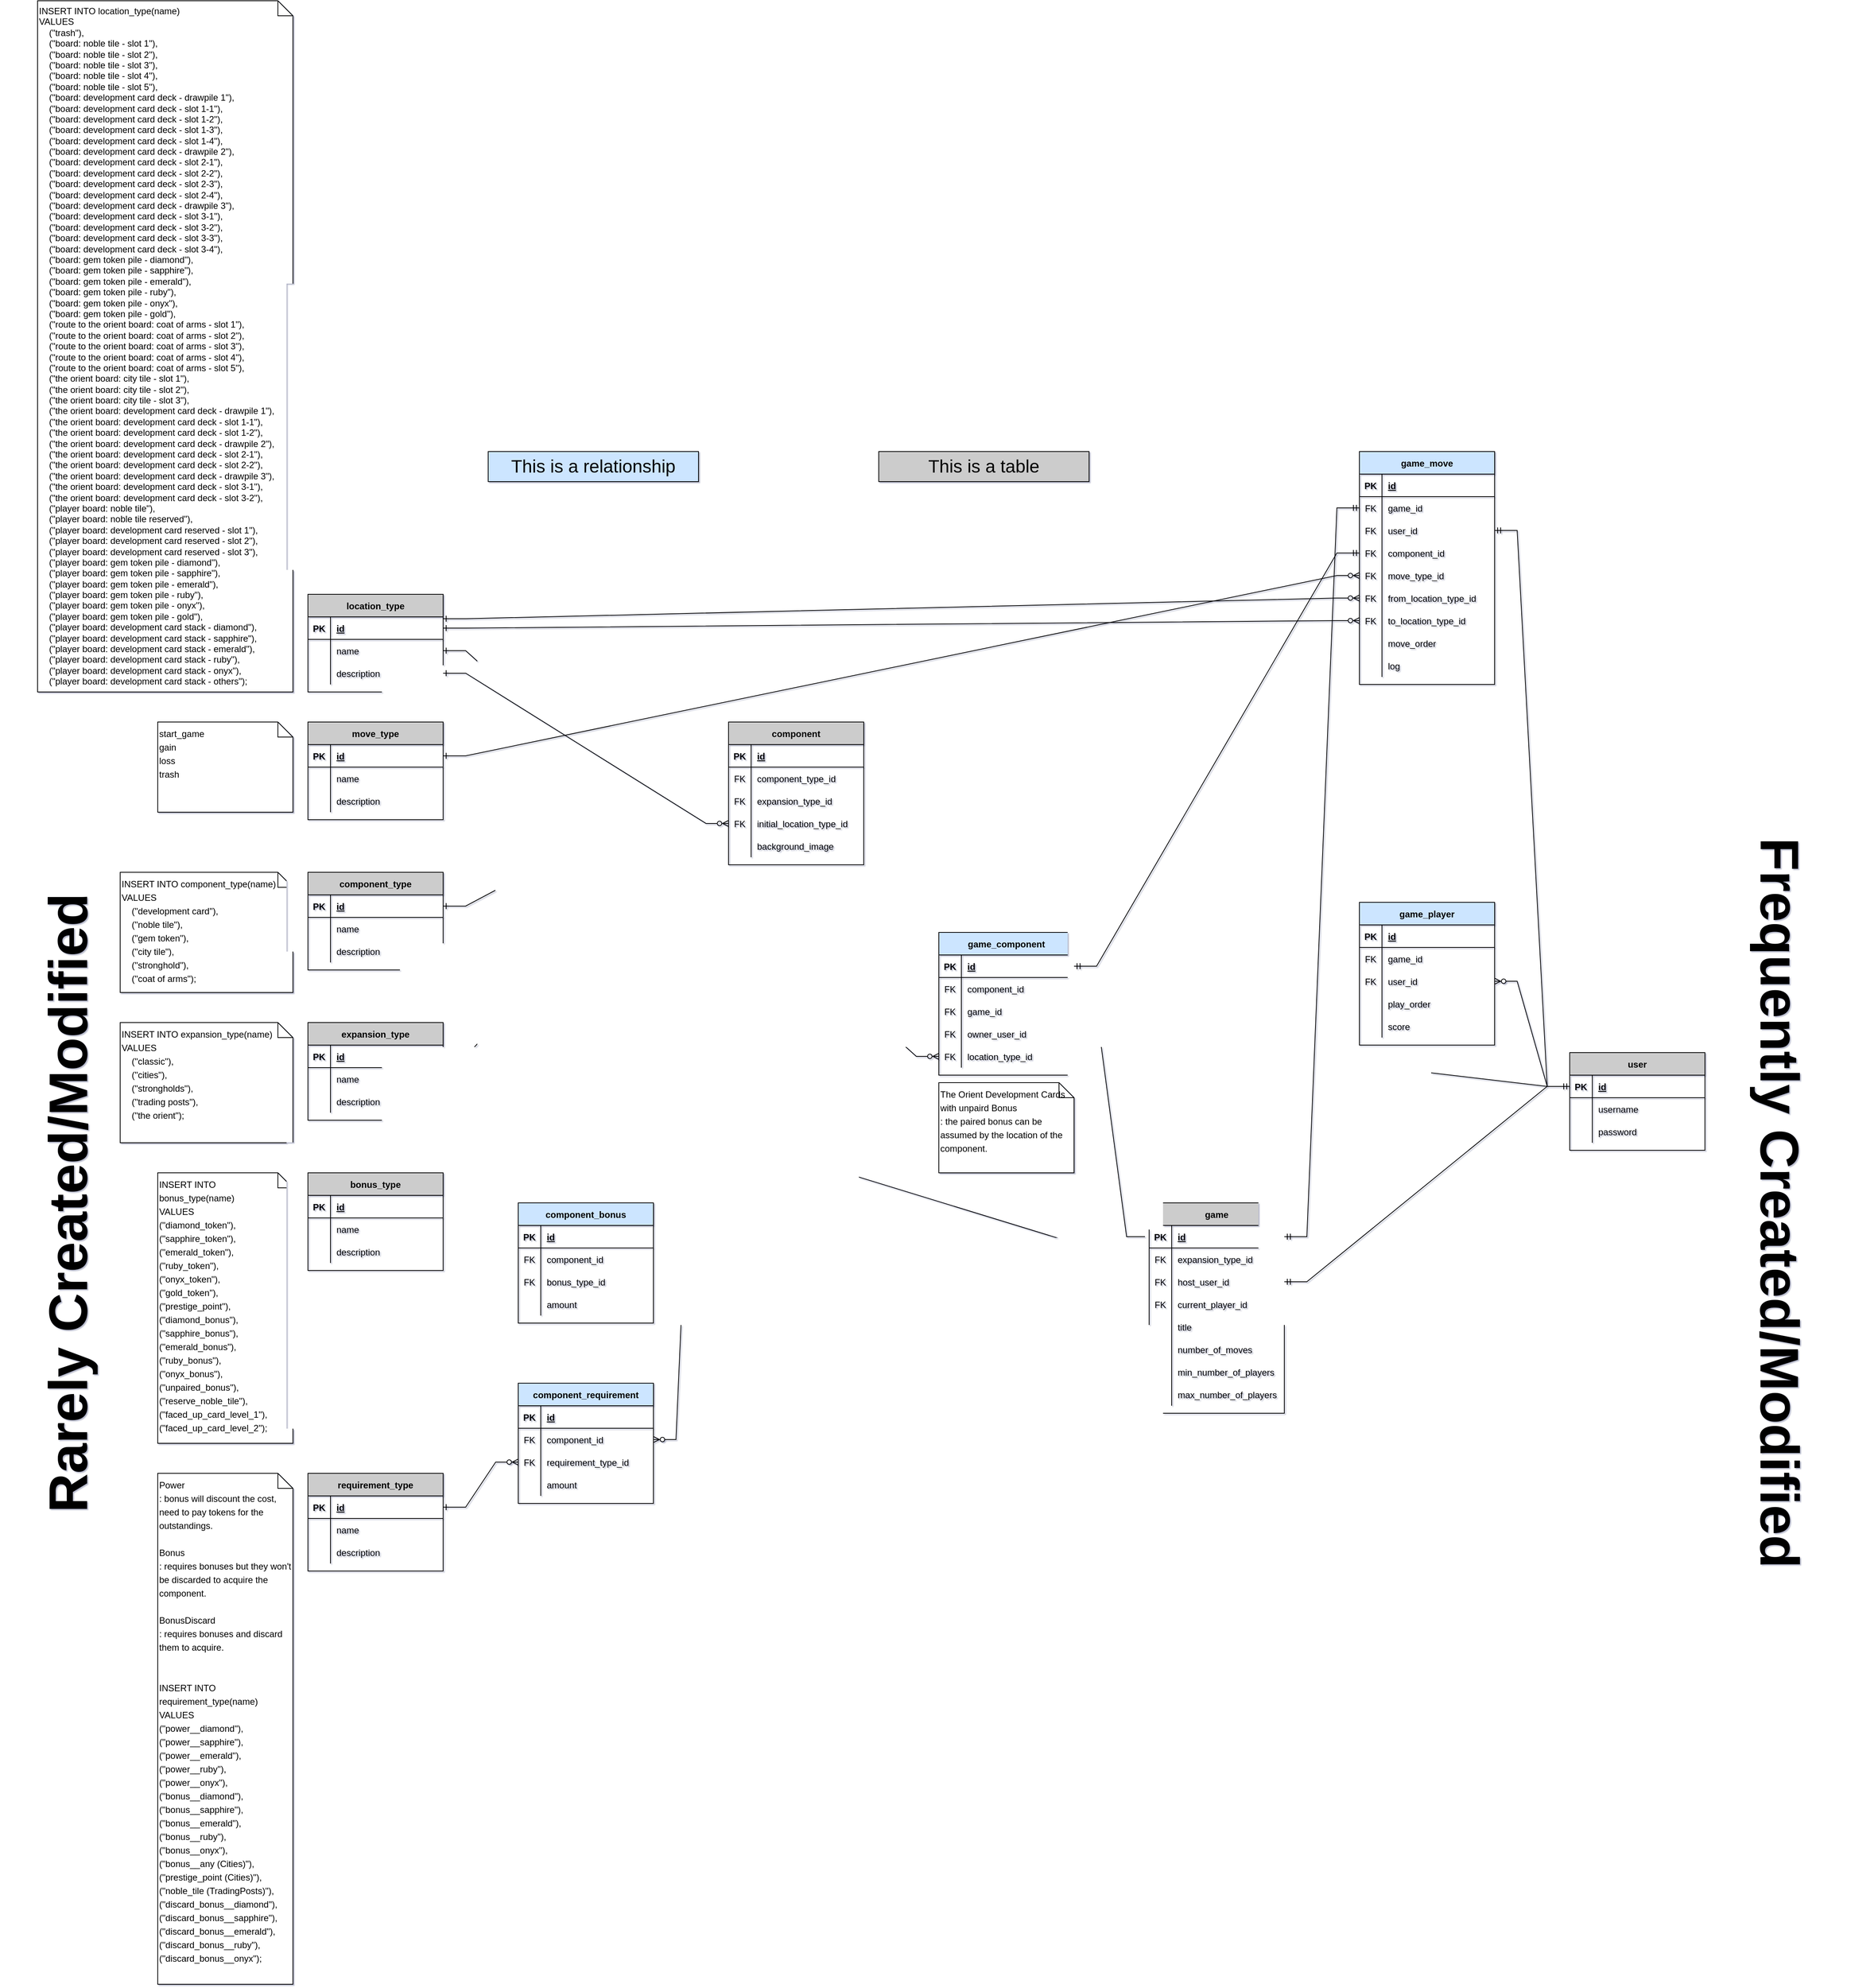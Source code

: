 <mxfile version="15.8.7" type="device" pages="3"><diagram id="P0e-vFu5_lScPjl0lzm6" name="Databases"><mxGraphModel dx="3080" dy="3243" grid="1" gridSize="10" guides="1" tooltips="1" connect="1" arrows="1" fold="1" page="1" pageScale="1" pageWidth="827" pageHeight="1169" math="0" shadow="1"><root><mxCell id="0"/><mxCell id="1" parent="0"/><mxCell id="CgZy1BoWp0PilUZEJwi7-1" value="component" style="shape=table;startSize=30;container=1;collapsible=1;childLayout=tableLayout;fixedRows=1;rowLines=0;fontStyle=1;align=center;resizeLast=1;fillColor=#CCCCCC;" parent="1" vertex="1"><mxGeometry x="-680" y="-760" width="180" height="190" as="geometry"/></mxCell><mxCell id="CgZy1BoWp0PilUZEJwi7-2" value="" style="shape=partialRectangle;collapsible=0;dropTarget=0;pointerEvents=0;fillColor=none;top=0;left=0;bottom=1;right=0;points=[[0,0.5],[1,0.5]];portConstraint=eastwest;" parent="CgZy1BoWp0PilUZEJwi7-1" vertex="1"><mxGeometry y="30" width="180" height="30" as="geometry"/></mxCell><mxCell id="CgZy1BoWp0PilUZEJwi7-3" value="PK" style="shape=partialRectangle;connectable=0;fillColor=none;top=0;left=0;bottom=0;right=0;fontStyle=1;overflow=hidden;" parent="CgZy1BoWp0PilUZEJwi7-2" vertex="1"><mxGeometry width="30" height="30" as="geometry"><mxRectangle width="30" height="30" as="alternateBounds"/></mxGeometry></mxCell><mxCell id="CgZy1BoWp0PilUZEJwi7-4" value="id" style="shape=partialRectangle;connectable=0;fillColor=none;top=0;left=0;bottom=0;right=0;align=left;spacingLeft=6;fontStyle=5;overflow=hidden;" parent="CgZy1BoWp0PilUZEJwi7-2" vertex="1"><mxGeometry x="30" width="150" height="30" as="geometry"><mxRectangle width="150" height="30" as="alternateBounds"/></mxGeometry></mxCell><mxCell id="CgZy1BoWp0PilUZEJwi7-5" value="" style="shape=partialRectangle;collapsible=0;dropTarget=0;pointerEvents=0;fillColor=none;top=0;left=0;bottom=0;right=0;points=[[0,0.5],[1,0.5]];portConstraint=eastwest;" parent="CgZy1BoWp0PilUZEJwi7-1" vertex="1"><mxGeometry y="60" width="180" height="30" as="geometry"/></mxCell><mxCell id="CgZy1BoWp0PilUZEJwi7-6" value="FK" style="shape=partialRectangle;connectable=0;fillColor=none;top=0;left=0;bottom=0;right=0;editable=1;overflow=hidden;" parent="CgZy1BoWp0PilUZEJwi7-5" vertex="1"><mxGeometry width="30" height="30" as="geometry"><mxRectangle width="30" height="30" as="alternateBounds"/></mxGeometry></mxCell><mxCell id="CgZy1BoWp0PilUZEJwi7-7" value="component_type_id" style="shape=partialRectangle;connectable=0;fillColor=none;top=0;left=0;bottom=0;right=0;align=left;spacingLeft=6;overflow=hidden;" parent="CgZy1BoWp0PilUZEJwi7-5" vertex="1"><mxGeometry x="30" width="150" height="30" as="geometry"><mxRectangle width="150" height="30" as="alternateBounds"/></mxGeometry></mxCell><mxCell id="CgZy1BoWp0PilUZEJwi7-308" value="" style="shape=partialRectangle;collapsible=0;dropTarget=0;pointerEvents=0;fillColor=none;top=0;left=0;bottom=0;right=0;points=[[0,0.5],[1,0.5]];portConstraint=eastwest;" parent="CgZy1BoWp0PilUZEJwi7-1" vertex="1"><mxGeometry y="90" width="180" height="30" as="geometry"/></mxCell><mxCell id="CgZy1BoWp0PilUZEJwi7-309" value="FK" style="shape=partialRectangle;connectable=0;fillColor=none;top=0;left=0;bottom=0;right=0;editable=1;overflow=hidden;" parent="CgZy1BoWp0PilUZEJwi7-308" vertex="1"><mxGeometry width="30" height="30" as="geometry"><mxRectangle width="30" height="30" as="alternateBounds"/></mxGeometry></mxCell><mxCell id="CgZy1BoWp0PilUZEJwi7-310" value="expansion_type_id" style="shape=partialRectangle;connectable=0;fillColor=none;top=0;left=0;bottom=0;right=0;align=left;spacingLeft=6;overflow=hidden;" parent="CgZy1BoWp0PilUZEJwi7-308" vertex="1"><mxGeometry x="30" width="150" height="30" as="geometry"><mxRectangle width="150" height="30" as="alternateBounds"/></mxGeometry></mxCell><mxCell id="4aW1t30g23y5up-wg5K--125" value="" style="shape=partialRectangle;collapsible=0;dropTarget=0;pointerEvents=0;fillColor=none;top=0;left=0;bottom=0;right=0;points=[[0,0.5],[1,0.5]];portConstraint=eastwest;" parent="CgZy1BoWp0PilUZEJwi7-1" vertex="1"><mxGeometry y="120" width="180" height="30" as="geometry"/></mxCell><mxCell id="4aW1t30g23y5up-wg5K--126" value="FK" style="shape=partialRectangle;connectable=0;fillColor=none;top=0;left=0;bottom=0;right=0;editable=1;overflow=hidden;" parent="4aW1t30g23y5up-wg5K--125" vertex="1"><mxGeometry width="30" height="30" as="geometry"><mxRectangle width="30" height="30" as="alternateBounds"/></mxGeometry></mxCell><mxCell id="4aW1t30g23y5up-wg5K--127" value="initial_location_type_id" style="shape=partialRectangle;connectable=0;fillColor=none;top=0;left=0;bottom=0;right=0;align=left;spacingLeft=6;overflow=hidden;" parent="4aW1t30g23y5up-wg5K--125" vertex="1"><mxGeometry x="30" width="150" height="30" as="geometry"><mxRectangle width="150" height="30" as="alternateBounds"/></mxGeometry></mxCell><mxCell id="4aW1t30g23y5up-wg5K--122" value="" style="shape=partialRectangle;collapsible=0;dropTarget=0;pointerEvents=0;fillColor=none;top=0;left=0;bottom=0;right=0;points=[[0,0.5],[1,0.5]];portConstraint=eastwest;" parent="CgZy1BoWp0PilUZEJwi7-1" vertex="1"><mxGeometry y="150" width="180" height="30" as="geometry"/></mxCell><mxCell id="4aW1t30g23y5up-wg5K--123" value="" style="shape=partialRectangle;connectable=0;fillColor=none;top=0;left=0;bottom=0;right=0;editable=1;overflow=hidden;" parent="4aW1t30g23y5up-wg5K--122" vertex="1"><mxGeometry width="30" height="30" as="geometry"><mxRectangle width="30" height="30" as="alternateBounds"/></mxGeometry></mxCell><mxCell id="4aW1t30g23y5up-wg5K--124" value="background_image" style="shape=partialRectangle;connectable=0;fillColor=none;top=0;left=0;bottom=0;right=0;align=left;spacingLeft=6;overflow=hidden;" parent="4aW1t30g23y5up-wg5K--122" vertex="1"><mxGeometry x="30" width="150" height="30" as="geometry"><mxRectangle width="150" height="30" as="alternateBounds"/></mxGeometry></mxCell><mxCell id="CgZy1BoWp0PilUZEJwi7-14" value="bonus_type" style="shape=table;startSize=30;container=1;collapsible=1;childLayout=tableLayout;fixedRows=1;rowLines=0;fontStyle=1;align=center;resizeLast=1;fillColor=#CCCCCC;" parent="1" vertex="1"><mxGeometry x="-1240" y="-160" width="180" height="130" as="geometry"/></mxCell><mxCell id="CgZy1BoWp0PilUZEJwi7-15" value="" style="shape=partialRectangle;collapsible=0;dropTarget=0;pointerEvents=0;fillColor=none;top=0;left=0;bottom=1;right=0;points=[[0,0.5],[1,0.5]];portConstraint=eastwest;" parent="CgZy1BoWp0PilUZEJwi7-14" vertex="1"><mxGeometry y="30" width="180" height="30" as="geometry"/></mxCell><mxCell id="CgZy1BoWp0PilUZEJwi7-16" value="PK" style="shape=partialRectangle;connectable=0;fillColor=none;top=0;left=0;bottom=0;right=0;fontStyle=1;overflow=hidden;" parent="CgZy1BoWp0PilUZEJwi7-15" vertex="1"><mxGeometry width="30" height="30" as="geometry"><mxRectangle width="30" height="30" as="alternateBounds"/></mxGeometry></mxCell><mxCell id="CgZy1BoWp0PilUZEJwi7-17" value="id" style="shape=partialRectangle;connectable=0;fillColor=none;top=0;left=0;bottom=0;right=0;align=left;spacingLeft=6;fontStyle=5;overflow=hidden;" parent="CgZy1BoWp0PilUZEJwi7-15" vertex="1"><mxGeometry x="30" width="150" height="30" as="geometry"><mxRectangle width="150" height="30" as="alternateBounds"/></mxGeometry></mxCell><mxCell id="CgZy1BoWp0PilUZEJwi7-18" value="" style="shape=partialRectangle;collapsible=0;dropTarget=0;pointerEvents=0;fillColor=none;top=0;left=0;bottom=0;right=0;points=[[0,0.5],[1,0.5]];portConstraint=eastwest;" parent="CgZy1BoWp0PilUZEJwi7-14" vertex="1"><mxGeometry y="60" width="180" height="30" as="geometry"/></mxCell><mxCell id="CgZy1BoWp0PilUZEJwi7-19" value="" style="shape=partialRectangle;connectable=0;fillColor=none;top=0;left=0;bottom=0;right=0;editable=1;overflow=hidden;" parent="CgZy1BoWp0PilUZEJwi7-18" vertex="1"><mxGeometry width="30" height="30" as="geometry"><mxRectangle width="30" height="30" as="alternateBounds"/></mxGeometry></mxCell><mxCell id="CgZy1BoWp0PilUZEJwi7-20" value="name" style="shape=partialRectangle;connectable=0;fillColor=none;top=0;left=0;bottom=0;right=0;align=left;spacingLeft=6;overflow=hidden;" parent="CgZy1BoWp0PilUZEJwi7-18" vertex="1"><mxGeometry x="30" width="150" height="30" as="geometry"><mxRectangle width="150" height="30" as="alternateBounds"/></mxGeometry></mxCell><mxCell id="CgZy1BoWp0PilUZEJwi7-21" value="" style="shape=partialRectangle;collapsible=0;dropTarget=0;pointerEvents=0;fillColor=none;top=0;left=0;bottom=0;right=0;points=[[0,0.5],[1,0.5]];portConstraint=eastwest;" parent="CgZy1BoWp0PilUZEJwi7-14" vertex="1"><mxGeometry y="90" width="180" height="30" as="geometry"/></mxCell><mxCell id="CgZy1BoWp0PilUZEJwi7-22" value="" style="shape=partialRectangle;connectable=0;fillColor=none;top=0;left=0;bottom=0;right=0;editable=1;overflow=hidden;" parent="CgZy1BoWp0PilUZEJwi7-21" vertex="1"><mxGeometry width="30" height="30" as="geometry"><mxRectangle width="30" height="30" as="alternateBounds"/></mxGeometry></mxCell><mxCell id="CgZy1BoWp0PilUZEJwi7-23" value="description" style="shape=partialRectangle;connectable=0;fillColor=none;top=0;left=0;bottom=0;right=0;align=left;spacingLeft=6;overflow=hidden;" parent="CgZy1BoWp0PilUZEJwi7-21" vertex="1"><mxGeometry x="30" width="150" height="30" as="geometry"><mxRectangle width="150" height="30" as="alternateBounds"/></mxGeometry></mxCell><mxCell id="CgZy1BoWp0PilUZEJwi7-24" value="requirement_type" style="shape=table;startSize=30;container=1;collapsible=1;childLayout=tableLayout;fixedRows=1;rowLines=0;fontStyle=1;align=center;resizeLast=1;fillColor=#CCCCCC;" parent="1" vertex="1"><mxGeometry x="-1240" y="240" width="180" height="130" as="geometry"/></mxCell><mxCell id="CgZy1BoWp0PilUZEJwi7-25" value="" style="shape=partialRectangle;collapsible=0;dropTarget=0;pointerEvents=0;fillColor=none;top=0;left=0;bottom=1;right=0;points=[[0,0.5],[1,0.5]];portConstraint=eastwest;" parent="CgZy1BoWp0PilUZEJwi7-24" vertex="1"><mxGeometry y="30" width="180" height="30" as="geometry"/></mxCell><mxCell id="CgZy1BoWp0PilUZEJwi7-26" value="PK" style="shape=partialRectangle;connectable=0;fillColor=none;top=0;left=0;bottom=0;right=0;fontStyle=1;overflow=hidden;" parent="CgZy1BoWp0PilUZEJwi7-25" vertex="1"><mxGeometry width="30" height="30" as="geometry"><mxRectangle width="30" height="30" as="alternateBounds"/></mxGeometry></mxCell><mxCell id="CgZy1BoWp0PilUZEJwi7-27" value="id" style="shape=partialRectangle;connectable=0;fillColor=none;top=0;left=0;bottom=0;right=0;align=left;spacingLeft=6;fontStyle=5;overflow=hidden;" parent="CgZy1BoWp0PilUZEJwi7-25" vertex="1"><mxGeometry x="30" width="150" height="30" as="geometry"><mxRectangle width="150" height="30" as="alternateBounds"/></mxGeometry></mxCell><mxCell id="CgZy1BoWp0PilUZEJwi7-28" value="" style="shape=partialRectangle;collapsible=0;dropTarget=0;pointerEvents=0;fillColor=none;top=0;left=0;bottom=0;right=0;points=[[0,0.5],[1,0.5]];portConstraint=eastwest;" parent="CgZy1BoWp0PilUZEJwi7-24" vertex="1"><mxGeometry y="60" width="180" height="30" as="geometry"/></mxCell><mxCell id="CgZy1BoWp0PilUZEJwi7-29" value="" style="shape=partialRectangle;connectable=0;fillColor=none;top=0;left=0;bottom=0;right=0;editable=1;overflow=hidden;" parent="CgZy1BoWp0PilUZEJwi7-28" vertex="1"><mxGeometry width="30" height="30" as="geometry"><mxRectangle width="30" height="30" as="alternateBounds"/></mxGeometry></mxCell><mxCell id="CgZy1BoWp0PilUZEJwi7-30" value="name" style="shape=partialRectangle;connectable=0;fillColor=none;top=0;left=0;bottom=0;right=0;align=left;spacingLeft=6;overflow=hidden;" parent="CgZy1BoWp0PilUZEJwi7-28" vertex="1"><mxGeometry x="30" width="150" height="30" as="geometry"><mxRectangle width="150" height="30" as="alternateBounds"/></mxGeometry></mxCell><mxCell id="CgZy1BoWp0PilUZEJwi7-31" value="" style="shape=partialRectangle;collapsible=0;dropTarget=0;pointerEvents=0;fillColor=none;top=0;left=0;bottom=0;right=0;points=[[0,0.5],[1,0.5]];portConstraint=eastwest;" parent="CgZy1BoWp0PilUZEJwi7-24" vertex="1"><mxGeometry y="90" width="180" height="30" as="geometry"/></mxCell><mxCell id="CgZy1BoWp0PilUZEJwi7-32" value="" style="shape=partialRectangle;connectable=0;fillColor=none;top=0;left=0;bottom=0;right=0;editable=1;overflow=hidden;" parent="CgZy1BoWp0PilUZEJwi7-31" vertex="1"><mxGeometry width="30" height="30" as="geometry"><mxRectangle width="30" height="30" as="alternateBounds"/></mxGeometry></mxCell><mxCell id="CgZy1BoWp0PilUZEJwi7-33" value="description" style="shape=partialRectangle;connectable=0;fillColor=none;top=0;left=0;bottom=0;right=0;align=left;spacingLeft=6;overflow=hidden;" parent="CgZy1BoWp0PilUZEJwi7-31" vertex="1"><mxGeometry x="30" width="150" height="30" as="geometry"><mxRectangle width="150" height="30" as="alternateBounds"/></mxGeometry></mxCell><mxCell id="CgZy1BoWp0PilUZEJwi7-50" value="component_bonus" style="shape=table;startSize=30;container=1;collapsible=1;childLayout=tableLayout;fixedRows=1;rowLines=0;fontStyle=1;align=center;resizeLast=1;fillColor=#CCE5FF;" parent="1" vertex="1"><mxGeometry x="-960" y="-120" width="180" height="160" as="geometry"/></mxCell><mxCell id="CgZy1BoWp0PilUZEJwi7-51" value="" style="shape=partialRectangle;collapsible=0;dropTarget=0;pointerEvents=0;fillColor=none;top=0;left=0;bottom=1;right=0;points=[[0,0.5],[1,0.5]];portConstraint=eastwest;" parent="CgZy1BoWp0PilUZEJwi7-50" vertex="1"><mxGeometry y="30" width="180" height="30" as="geometry"/></mxCell><mxCell id="CgZy1BoWp0PilUZEJwi7-52" value="PK" style="shape=partialRectangle;connectable=0;fillColor=none;top=0;left=0;bottom=0;right=0;fontStyle=1;overflow=hidden;" parent="CgZy1BoWp0PilUZEJwi7-51" vertex="1"><mxGeometry width="30" height="30" as="geometry"><mxRectangle width="30" height="30" as="alternateBounds"/></mxGeometry></mxCell><mxCell id="CgZy1BoWp0PilUZEJwi7-53" value="id" style="shape=partialRectangle;connectable=0;fillColor=none;top=0;left=0;bottom=0;right=0;align=left;spacingLeft=6;fontStyle=5;overflow=hidden;" parent="CgZy1BoWp0PilUZEJwi7-51" vertex="1"><mxGeometry x="30" width="150" height="30" as="geometry"><mxRectangle width="150" height="30" as="alternateBounds"/></mxGeometry></mxCell><mxCell id="CgZy1BoWp0PilUZEJwi7-54" value="" style="shape=partialRectangle;collapsible=0;dropTarget=0;pointerEvents=0;fillColor=none;top=0;left=0;bottom=0;right=0;points=[[0,0.5],[1,0.5]];portConstraint=eastwest;" parent="CgZy1BoWp0PilUZEJwi7-50" vertex="1"><mxGeometry y="60" width="180" height="30" as="geometry"/></mxCell><mxCell id="CgZy1BoWp0PilUZEJwi7-55" value="FK" style="shape=partialRectangle;connectable=0;fillColor=none;top=0;left=0;bottom=0;right=0;editable=1;overflow=hidden;" parent="CgZy1BoWp0PilUZEJwi7-54" vertex="1"><mxGeometry width="30" height="30" as="geometry"><mxRectangle width="30" height="30" as="alternateBounds"/></mxGeometry></mxCell><mxCell id="CgZy1BoWp0PilUZEJwi7-56" value="component_id" style="shape=partialRectangle;connectable=0;fillColor=none;top=0;left=0;bottom=0;right=0;align=left;spacingLeft=6;overflow=hidden;" parent="CgZy1BoWp0PilUZEJwi7-54" vertex="1"><mxGeometry x="30" width="150" height="30" as="geometry"><mxRectangle width="150" height="30" as="alternateBounds"/></mxGeometry></mxCell><mxCell id="CgZy1BoWp0PilUZEJwi7-57" value="" style="shape=partialRectangle;collapsible=0;dropTarget=0;pointerEvents=0;fillColor=none;top=0;left=0;bottom=0;right=0;points=[[0,0.5],[1,0.5]];portConstraint=eastwest;" parent="CgZy1BoWp0PilUZEJwi7-50" vertex="1"><mxGeometry y="90" width="180" height="30" as="geometry"/></mxCell><mxCell id="CgZy1BoWp0PilUZEJwi7-58" value="FK" style="shape=partialRectangle;connectable=0;fillColor=none;top=0;left=0;bottom=0;right=0;editable=1;overflow=hidden;" parent="CgZy1BoWp0PilUZEJwi7-57" vertex="1"><mxGeometry width="30" height="30" as="geometry"><mxRectangle width="30" height="30" as="alternateBounds"/></mxGeometry></mxCell><mxCell id="CgZy1BoWp0PilUZEJwi7-59" value="bonus_type_id" style="shape=partialRectangle;connectable=0;fillColor=none;top=0;left=0;bottom=0;right=0;align=left;spacingLeft=6;overflow=hidden;" parent="CgZy1BoWp0PilUZEJwi7-57" vertex="1"><mxGeometry x="30" width="150" height="30" as="geometry"><mxRectangle width="150" height="30" as="alternateBounds"/></mxGeometry></mxCell><mxCell id="CgZy1BoWp0PilUZEJwi7-60" value="" style="shape=partialRectangle;collapsible=0;dropTarget=0;pointerEvents=0;fillColor=none;top=0;left=0;bottom=0;right=0;points=[[0,0.5],[1,0.5]];portConstraint=eastwest;" parent="CgZy1BoWp0PilUZEJwi7-50" vertex="1"><mxGeometry y="120" width="180" height="30" as="geometry"/></mxCell><mxCell id="CgZy1BoWp0PilUZEJwi7-61" value="" style="shape=partialRectangle;connectable=0;fillColor=none;top=0;left=0;bottom=0;right=0;editable=1;overflow=hidden;" parent="CgZy1BoWp0PilUZEJwi7-60" vertex="1"><mxGeometry width="30" height="30" as="geometry"><mxRectangle width="30" height="30" as="alternateBounds"/></mxGeometry></mxCell><mxCell id="CgZy1BoWp0PilUZEJwi7-62" value="amount" style="shape=partialRectangle;connectable=0;fillColor=none;top=0;left=0;bottom=0;right=0;align=left;spacingLeft=6;overflow=hidden;" parent="CgZy1BoWp0PilUZEJwi7-60" vertex="1"><mxGeometry x="30" width="150" height="30" as="geometry"><mxRectangle width="150" height="30" as="alternateBounds"/></mxGeometry></mxCell><mxCell id="CgZy1BoWp0PilUZEJwi7-63" value="component_requirement" style="shape=table;startSize=30;container=1;collapsible=1;childLayout=tableLayout;fixedRows=1;rowLines=0;fontStyle=1;align=center;resizeLast=1;fillColor=#CCE5FF;" parent="1" vertex="1"><mxGeometry x="-960" y="120" width="180" height="160" as="geometry"/></mxCell><mxCell id="CgZy1BoWp0PilUZEJwi7-64" value="" style="shape=partialRectangle;collapsible=0;dropTarget=0;pointerEvents=0;fillColor=none;top=0;left=0;bottom=1;right=0;points=[[0,0.5],[1,0.5]];portConstraint=eastwest;" parent="CgZy1BoWp0PilUZEJwi7-63" vertex="1"><mxGeometry y="30" width="180" height="30" as="geometry"/></mxCell><mxCell id="CgZy1BoWp0PilUZEJwi7-65" value="PK" style="shape=partialRectangle;connectable=0;fillColor=none;top=0;left=0;bottom=0;right=0;fontStyle=1;overflow=hidden;" parent="CgZy1BoWp0PilUZEJwi7-64" vertex="1"><mxGeometry width="30" height="30" as="geometry"><mxRectangle width="30" height="30" as="alternateBounds"/></mxGeometry></mxCell><mxCell id="CgZy1BoWp0PilUZEJwi7-66" value="id" style="shape=partialRectangle;connectable=0;fillColor=none;top=0;left=0;bottom=0;right=0;align=left;spacingLeft=6;fontStyle=5;overflow=hidden;" parent="CgZy1BoWp0PilUZEJwi7-64" vertex="1"><mxGeometry x="30" width="150" height="30" as="geometry"><mxRectangle width="150" height="30" as="alternateBounds"/></mxGeometry></mxCell><mxCell id="CgZy1BoWp0PilUZEJwi7-67" value="" style="shape=partialRectangle;collapsible=0;dropTarget=0;pointerEvents=0;fillColor=none;top=0;left=0;bottom=0;right=0;points=[[0,0.5],[1,0.5]];portConstraint=eastwest;" parent="CgZy1BoWp0PilUZEJwi7-63" vertex="1"><mxGeometry y="60" width="180" height="30" as="geometry"/></mxCell><mxCell id="CgZy1BoWp0PilUZEJwi7-68" value="FK" style="shape=partialRectangle;connectable=0;fillColor=none;top=0;left=0;bottom=0;right=0;editable=1;overflow=hidden;" parent="CgZy1BoWp0PilUZEJwi7-67" vertex="1"><mxGeometry width="30" height="30" as="geometry"><mxRectangle width="30" height="30" as="alternateBounds"/></mxGeometry></mxCell><mxCell id="CgZy1BoWp0PilUZEJwi7-69" value="component_id" style="shape=partialRectangle;connectable=0;fillColor=none;top=0;left=0;bottom=0;right=0;align=left;spacingLeft=6;overflow=hidden;" parent="CgZy1BoWp0PilUZEJwi7-67" vertex="1"><mxGeometry x="30" width="150" height="30" as="geometry"><mxRectangle width="150" height="30" as="alternateBounds"/></mxGeometry></mxCell><mxCell id="CgZy1BoWp0PilUZEJwi7-70" value="" style="shape=partialRectangle;collapsible=0;dropTarget=0;pointerEvents=0;fillColor=none;top=0;left=0;bottom=0;right=0;points=[[0,0.5],[1,0.5]];portConstraint=eastwest;" parent="CgZy1BoWp0PilUZEJwi7-63" vertex="1"><mxGeometry y="90" width="180" height="30" as="geometry"/></mxCell><mxCell id="CgZy1BoWp0PilUZEJwi7-71" value="FK" style="shape=partialRectangle;connectable=0;fillColor=none;top=0;left=0;bottom=0;right=0;editable=1;overflow=hidden;" parent="CgZy1BoWp0PilUZEJwi7-70" vertex="1"><mxGeometry width="30" height="30" as="geometry"><mxRectangle width="30" height="30" as="alternateBounds"/></mxGeometry></mxCell><mxCell id="CgZy1BoWp0PilUZEJwi7-72" value="requirement_type_id" style="shape=partialRectangle;connectable=0;fillColor=none;top=0;left=0;bottom=0;right=0;align=left;spacingLeft=6;overflow=hidden;" parent="CgZy1BoWp0PilUZEJwi7-70" vertex="1"><mxGeometry x="30" width="150" height="30" as="geometry"><mxRectangle width="150" height="30" as="alternateBounds"/></mxGeometry></mxCell><mxCell id="CgZy1BoWp0PilUZEJwi7-304" value="" style="shape=partialRectangle;collapsible=0;dropTarget=0;pointerEvents=0;fillColor=none;top=0;left=0;bottom=0;right=0;points=[[0,0.5],[1,0.5]];portConstraint=eastwest;" parent="CgZy1BoWp0PilUZEJwi7-63" vertex="1"><mxGeometry y="120" width="180" height="30" as="geometry"/></mxCell><mxCell id="CgZy1BoWp0PilUZEJwi7-305" value="" style="shape=partialRectangle;connectable=0;fillColor=none;top=0;left=0;bottom=0;right=0;editable=1;overflow=hidden;" parent="CgZy1BoWp0PilUZEJwi7-304" vertex="1"><mxGeometry width="30" height="30" as="geometry"><mxRectangle width="30" height="30" as="alternateBounds"/></mxGeometry></mxCell><mxCell id="CgZy1BoWp0PilUZEJwi7-306" value="amount" style="shape=partialRectangle;connectable=0;fillColor=none;top=0;left=0;bottom=0;right=0;align=left;spacingLeft=6;overflow=hidden;" parent="CgZy1BoWp0PilUZEJwi7-304" vertex="1"><mxGeometry x="30" width="150" height="30" as="geometry"><mxRectangle width="150" height="30" as="alternateBounds"/></mxGeometry></mxCell><mxCell id="CgZy1BoWp0PilUZEJwi7-78" value="" style="edgeStyle=entityRelationEdgeStyle;fontSize=12;html=1;endArrow=ERzeroToMany;endFill=1;rounded=0;exitX=0;exitY=0.5;exitDx=0;exitDy=0;entryX=1;entryY=0.5;entryDx=0;entryDy=0;" parent="1" source="CgZy1BoWp0PilUZEJwi7-2" target="CgZy1BoWp0PilUZEJwi7-54" edge="1"><mxGeometry width="100" height="100" relative="1" as="geometry"><mxPoint x="230" y="840" as="sourcePoint"/><mxPoint x="330" y="740" as="targetPoint"/></mxGeometry></mxCell><mxCell id="CgZy1BoWp0PilUZEJwi7-79" value="" style="edgeStyle=entityRelationEdgeStyle;fontSize=12;html=1;endArrow=ERzeroToMany;endFill=1;rounded=0;entryX=0;entryY=0.5;entryDx=0;entryDy=0;exitX=1;exitY=0.5;exitDx=0;exitDy=0;startArrow=ERone;startFill=0;" parent="1" source="CgZy1BoWp0PilUZEJwi7-15" target="CgZy1BoWp0PilUZEJwi7-57" edge="1"><mxGeometry width="100" height="100" relative="1" as="geometry"><mxPoint x="490" y="620" as="sourcePoint"/><mxPoint x="250" y="645" as="targetPoint"/></mxGeometry></mxCell><mxCell id="CgZy1BoWp0PilUZEJwi7-81" value="" style="edgeStyle=entityRelationEdgeStyle;fontSize=12;html=1;endArrow=ERzeroToMany;endFill=1;rounded=0;entryX=0;entryY=0.5;entryDx=0;entryDy=0;exitX=1;exitY=0.5;exitDx=0;exitDy=0;startArrow=ERone;startFill=0;" parent="1" source="CgZy1BoWp0PilUZEJwi7-25" target="CgZy1BoWp0PilUZEJwi7-70" edge="1"><mxGeometry width="100" height="100" relative="1" as="geometry"><mxPoint x="530" y="615" as="sourcePoint"/><mxPoint x="430" y="675" as="targetPoint"/></mxGeometry></mxCell><mxCell id="CgZy1BoWp0PilUZEJwi7-82" value="" style="edgeStyle=entityRelationEdgeStyle;fontSize=12;html=1;endArrow=ERzeroToMany;endFill=1;rounded=0;entryX=1;entryY=0.5;entryDx=0;entryDy=0;exitX=0;exitY=0.5;exitDx=0;exitDy=0;" parent="1" source="CgZy1BoWp0PilUZEJwi7-2" target="CgZy1BoWp0PilUZEJwi7-67" edge="1"><mxGeometry width="100" height="100" relative="1" as="geometry"><mxPoint x="160" y="730" as="sourcePoint"/><mxPoint x="430" y="915" as="targetPoint"/></mxGeometry></mxCell><mxCell id="CgZy1BoWp0PilUZEJwi7-83" value="component_type" style="shape=table;startSize=30;container=1;collapsible=1;childLayout=tableLayout;fixedRows=1;rowLines=0;fontStyle=1;align=center;resizeLast=1;fillColor=#CCCCCC;" parent="1" vertex="1"><mxGeometry x="-1240" y="-560" width="180" height="130" as="geometry"/></mxCell><mxCell id="CgZy1BoWp0PilUZEJwi7-84" value="" style="shape=partialRectangle;collapsible=0;dropTarget=0;pointerEvents=0;fillColor=none;top=0;left=0;bottom=1;right=0;points=[[0,0.5],[1,0.5]];portConstraint=eastwest;" parent="CgZy1BoWp0PilUZEJwi7-83" vertex="1"><mxGeometry y="30" width="180" height="30" as="geometry"/></mxCell><mxCell id="CgZy1BoWp0PilUZEJwi7-85" value="PK" style="shape=partialRectangle;connectable=0;fillColor=none;top=0;left=0;bottom=0;right=0;fontStyle=1;overflow=hidden;" parent="CgZy1BoWp0PilUZEJwi7-84" vertex="1"><mxGeometry width="30" height="30" as="geometry"><mxRectangle width="30" height="30" as="alternateBounds"/></mxGeometry></mxCell><mxCell id="CgZy1BoWp0PilUZEJwi7-86" value="id" style="shape=partialRectangle;connectable=0;fillColor=none;top=0;left=0;bottom=0;right=0;align=left;spacingLeft=6;fontStyle=5;overflow=hidden;" parent="CgZy1BoWp0PilUZEJwi7-84" vertex="1"><mxGeometry x="30" width="150" height="30" as="geometry"><mxRectangle width="150" height="30" as="alternateBounds"/></mxGeometry></mxCell><mxCell id="CgZy1BoWp0PilUZEJwi7-87" value="" style="shape=partialRectangle;collapsible=0;dropTarget=0;pointerEvents=0;fillColor=none;top=0;left=0;bottom=0;right=0;points=[[0,0.5],[1,0.5]];portConstraint=eastwest;" parent="CgZy1BoWp0PilUZEJwi7-83" vertex="1"><mxGeometry y="60" width="180" height="30" as="geometry"/></mxCell><mxCell id="CgZy1BoWp0PilUZEJwi7-88" value="" style="shape=partialRectangle;connectable=0;fillColor=none;top=0;left=0;bottom=0;right=0;editable=1;overflow=hidden;" parent="CgZy1BoWp0PilUZEJwi7-87" vertex="1"><mxGeometry width="30" height="30" as="geometry"><mxRectangle width="30" height="30" as="alternateBounds"/></mxGeometry></mxCell><mxCell id="CgZy1BoWp0PilUZEJwi7-89" value="name" style="shape=partialRectangle;connectable=0;fillColor=none;top=0;left=0;bottom=0;right=0;align=left;spacingLeft=6;overflow=hidden;" parent="CgZy1BoWp0PilUZEJwi7-87" vertex="1"><mxGeometry x="30" width="150" height="30" as="geometry"><mxRectangle width="150" height="30" as="alternateBounds"/></mxGeometry></mxCell><mxCell id="CgZy1BoWp0PilUZEJwi7-90" value="" style="shape=partialRectangle;collapsible=0;dropTarget=0;pointerEvents=0;fillColor=none;top=0;left=0;bottom=0;right=0;points=[[0,0.5],[1,0.5]];portConstraint=eastwest;" parent="CgZy1BoWp0PilUZEJwi7-83" vertex="1"><mxGeometry y="90" width="180" height="30" as="geometry"/></mxCell><mxCell id="CgZy1BoWp0PilUZEJwi7-91" value="" style="shape=partialRectangle;connectable=0;fillColor=none;top=0;left=0;bottom=0;right=0;editable=1;overflow=hidden;" parent="CgZy1BoWp0PilUZEJwi7-90" vertex="1"><mxGeometry width="30" height="30" as="geometry"><mxRectangle width="30" height="30" as="alternateBounds"/></mxGeometry></mxCell><mxCell id="CgZy1BoWp0PilUZEJwi7-92" value="description" style="shape=partialRectangle;connectable=0;fillColor=none;top=0;left=0;bottom=0;right=0;align=left;spacingLeft=6;overflow=hidden;" parent="CgZy1BoWp0PilUZEJwi7-90" vertex="1"><mxGeometry x="30" width="150" height="30" as="geometry"><mxRectangle width="150" height="30" as="alternateBounds"/></mxGeometry></mxCell><mxCell id="CgZy1BoWp0PilUZEJwi7-94" value="" style="edgeStyle=entityRelationEdgeStyle;fontSize=12;html=1;endArrow=ERzeroToMany;startArrow=ERone;rounded=0;entryX=0;entryY=0.5;entryDx=0;entryDy=0;exitX=1;exitY=0.5;exitDx=0;exitDy=0;startFill=0;endFill=0;" parent="1" source="CgZy1BoWp0PilUZEJwi7-84" target="CgZy1BoWp0PilUZEJwi7-5" edge="1"><mxGeometry width="100" height="100" relative="1" as="geometry"><mxPoint x="260" y="860" as="sourcePoint"/><mxPoint x="360" y="760" as="targetPoint"/></mxGeometry></mxCell><mxCell id="CgZy1BoWp0PilUZEJwi7-95" value="game" style="shape=table;startSize=30;container=1;collapsible=1;childLayout=tableLayout;fixedRows=1;rowLines=0;fontStyle=1;align=center;resizeLast=1;fillColor=#CCCCCC;" parent="1" vertex="1"><mxGeometry x="-120" y="-120" width="180" height="280" as="geometry"/></mxCell><mxCell id="CgZy1BoWp0PilUZEJwi7-96" value="" style="shape=partialRectangle;collapsible=0;dropTarget=0;pointerEvents=0;fillColor=none;top=0;left=0;bottom=1;right=0;points=[[0,0.5],[1,0.5]];portConstraint=eastwest;" parent="CgZy1BoWp0PilUZEJwi7-95" vertex="1"><mxGeometry y="30" width="180" height="30" as="geometry"/></mxCell><mxCell id="CgZy1BoWp0PilUZEJwi7-97" value="PK" style="shape=partialRectangle;connectable=0;fillColor=none;top=0;left=0;bottom=0;right=0;fontStyle=1;overflow=hidden;" parent="CgZy1BoWp0PilUZEJwi7-96" vertex="1"><mxGeometry width="30" height="30" as="geometry"><mxRectangle width="30" height="30" as="alternateBounds"/></mxGeometry></mxCell><mxCell id="CgZy1BoWp0PilUZEJwi7-98" value="id" style="shape=partialRectangle;connectable=0;fillColor=none;top=0;left=0;bottom=0;right=0;align=left;spacingLeft=6;fontStyle=5;overflow=hidden;" parent="CgZy1BoWp0PilUZEJwi7-96" vertex="1"><mxGeometry x="30" width="150" height="30" as="geometry"><mxRectangle width="150" height="30" as="alternateBounds"/></mxGeometry></mxCell><mxCell id="CgZy1BoWp0PilUZEJwi7-221" value="" style="shape=partialRectangle;collapsible=0;dropTarget=0;pointerEvents=0;fillColor=none;top=0;left=0;bottom=0;right=0;points=[[0,0.5],[1,0.5]];portConstraint=eastwest;" parent="CgZy1BoWp0PilUZEJwi7-95" vertex="1"><mxGeometry y="60" width="180" height="30" as="geometry"/></mxCell><mxCell id="CgZy1BoWp0PilUZEJwi7-222" value="FK" style="shape=partialRectangle;connectable=0;fillColor=none;top=0;left=0;bottom=0;right=0;editable=1;overflow=hidden;" parent="CgZy1BoWp0PilUZEJwi7-221" vertex="1"><mxGeometry width="30" height="30" as="geometry"><mxRectangle width="30" height="30" as="alternateBounds"/></mxGeometry></mxCell><mxCell id="CgZy1BoWp0PilUZEJwi7-223" value="expansion_type_id" style="shape=partialRectangle;connectable=0;fillColor=none;top=0;left=0;bottom=0;right=0;align=left;spacingLeft=6;overflow=hidden;" parent="CgZy1BoWp0PilUZEJwi7-221" vertex="1"><mxGeometry x="30" width="150" height="30" as="geometry"><mxRectangle width="150" height="30" as="alternateBounds"/></mxGeometry></mxCell><mxCell id="CgZy1BoWp0PilUZEJwi7-111" value="" style="shape=partialRectangle;collapsible=0;dropTarget=0;pointerEvents=0;fillColor=none;top=0;left=0;bottom=0;right=0;points=[[0,0.5],[1,0.5]];portConstraint=eastwest;" parent="CgZy1BoWp0PilUZEJwi7-95" vertex="1"><mxGeometry y="90" width="180" height="30" as="geometry"/></mxCell><mxCell id="CgZy1BoWp0PilUZEJwi7-112" value="FK" style="shape=partialRectangle;connectable=0;fillColor=none;top=0;left=0;bottom=0;right=0;editable=1;overflow=hidden;" parent="CgZy1BoWp0PilUZEJwi7-111" vertex="1"><mxGeometry width="30" height="30" as="geometry"><mxRectangle width="30" height="30" as="alternateBounds"/></mxGeometry></mxCell><mxCell id="CgZy1BoWp0PilUZEJwi7-113" value="host_user_id" style="shape=partialRectangle;connectable=0;fillColor=none;top=0;left=0;bottom=0;right=0;align=left;spacingLeft=6;overflow=hidden;" parent="CgZy1BoWp0PilUZEJwi7-111" vertex="1"><mxGeometry x="30" width="150" height="30" as="geometry"><mxRectangle width="150" height="30" as="alternateBounds"/></mxGeometry></mxCell><mxCell id="4aW1t30g23y5up-wg5K--105" value="" style="shape=partialRectangle;collapsible=0;dropTarget=0;pointerEvents=0;fillColor=none;top=0;left=0;bottom=0;right=0;points=[[0,0.5],[1,0.5]];portConstraint=eastwest;" parent="CgZy1BoWp0PilUZEJwi7-95" vertex="1"><mxGeometry y="120" width="180" height="30" as="geometry"/></mxCell><mxCell id="4aW1t30g23y5up-wg5K--106" value="FK" style="shape=partialRectangle;connectable=0;fillColor=none;top=0;left=0;bottom=0;right=0;editable=1;overflow=hidden;" parent="4aW1t30g23y5up-wg5K--105" vertex="1"><mxGeometry width="30" height="30" as="geometry"><mxRectangle width="30" height="30" as="alternateBounds"/></mxGeometry></mxCell><mxCell id="4aW1t30g23y5up-wg5K--107" value="current_player_id" style="shape=partialRectangle;connectable=0;fillColor=none;top=0;left=0;bottom=0;right=0;align=left;spacingLeft=6;overflow=hidden;" parent="4aW1t30g23y5up-wg5K--105" vertex="1"><mxGeometry x="30" width="150" height="30" as="geometry"><mxRectangle width="150" height="30" as="alternateBounds"/></mxGeometry></mxCell><mxCell id="CgZy1BoWp0PilUZEJwi7-114" value="" style="shape=partialRectangle;collapsible=0;dropTarget=0;pointerEvents=0;fillColor=none;top=0;left=0;bottom=0;right=0;points=[[0,0.5],[1,0.5]];portConstraint=eastwest;" parent="CgZy1BoWp0PilUZEJwi7-95" vertex="1"><mxGeometry y="150" width="180" height="30" as="geometry"/></mxCell><mxCell id="CgZy1BoWp0PilUZEJwi7-115" value="" style="shape=partialRectangle;connectable=0;fillColor=none;top=0;left=0;bottom=0;right=0;editable=1;overflow=hidden;" parent="CgZy1BoWp0PilUZEJwi7-114" vertex="1"><mxGeometry width="30" height="30" as="geometry"><mxRectangle width="30" height="30" as="alternateBounds"/></mxGeometry></mxCell><mxCell id="CgZy1BoWp0PilUZEJwi7-116" value="title" style="shape=partialRectangle;connectable=0;fillColor=none;top=0;left=0;bottom=0;right=0;align=left;spacingLeft=6;overflow=hidden;" parent="CgZy1BoWp0PilUZEJwi7-114" vertex="1"><mxGeometry x="30" width="150" height="30" as="geometry"><mxRectangle width="150" height="30" as="alternateBounds"/></mxGeometry></mxCell><mxCell id="4aW1t30g23y5up-wg5K--119" value="" style="shape=partialRectangle;collapsible=0;dropTarget=0;pointerEvents=0;fillColor=none;top=0;left=0;bottom=0;right=0;points=[[0,0.5],[1,0.5]];portConstraint=eastwest;" parent="CgZy1BoWp0PilUZEJwi7-95" vertex="1"><mxGeometry y="180" width="180" height="30" as="geometry"/></mxCell><mxCell id="4aW1t30g23y5up-wg5K--120" value="" style="shape=partialRectangle;connectable=0;fillColor=none;top=0;left=0;bottom=0;right=0;editable=1;overflow=hidden;" parent="4aW1t30g23y5up-wg5K--119" vertex="1"><mxGeometry width="30" height="30" as="geometry"><mxRectangle width="30" height="30" as="alternateBounds"/></mxGeometry></mxCell><mxCell id="4aW1t30g23y5up-wg5K--121" value="number_of_moves" style="shape=partialRectangle;connectable=0;fillColor=none;top=0;left=0;bottom=0;right=0;align=left;spacingLeft=6;overflow=hidden;" parent="4aW1t30g23y5up-wg5K--119" vertex="1"><mxGeometry x="30" width="150" height="30" as="geometry"><mxRectangle width="150" height="30" as="alternateBounds"/></mxGeometry></mxCell><mxCell id="CgZy1BoWp0PilUZEJwi7-120" value="" style="shape=partialRectangle;collapsible=0;dropTarget=0;pointerEvents=0;fillColor=none;top=0;left=0;bottom=0;right=0;points=[[0,0.5],[1,0.5]];portConstraint=eastwest;" parent="CgZy1BoWp0PilUZEJwi7-95" vertex="1"><mxGeometry y="210" width="180" height="30" as="geometry"/></mxCell><mxCell id="CgZy1BoWp0PilUZEJwi7-121" value="" style="shape=partialRectangle;connectable=0;fillColor=none;top=0;left=0;bottom=0;right=0;editable=1;overflow=hidden;" parent="CgZy1BoWp0PilUZEJwi7-120" vertex="1"><mxGeometry width="30" height="30" as="geometry"><mxRectangle width="30" height="30" as="alternateBounds"/></mxGeometry></mxCell><mxCell id="CgZy1BoWp0PilUZEJwi7-122" value="min_number_of_players" style="shape=partialRectangle;connectable=0;fillColor=none;top=0;left=0;bottom=0;right=0;align=left;spacingLeft=6;overflow=hidden;" parent="CgZy1BoWp0PilUZEJwi7-120" vertex="1"><mxGeometry x="30" width="150" height="30" as="geometry"><mxRectangle width="150" height="30" as="alternateBounds"/></mxGeometry></mxCell><mxCell id="CgZy1BoWp0PilUZEJwi7-117" value="" style="shape=partialRectangle;collapsible=0;dropTarget=0;pointerEvents=0;fillColor=none;top=0;left=0;bottom=0;right=0;points=[[0,0.5],[1,0.5]];portConstraint=eastwest;" parent="CgZy1BoWp0PilUZEJwi7-95" vertex="1"><mxGeometry y="240" width="180" height="30" as="geometry"/></mxCell><mxCell id="CgZy1BoWp0PilUZEJwi7-118" value="" style="shape=partialRectangle;connectable=0;fillColor=none;top=0;left=0;bottom=0;right=0;editable=1;overflow=hidden;" parent="CgZy1BoWp0PilUZEJwi7-117" vertex="1"><mxGeometry width="30" height="30" as="geometry"><mxRectangle width="30" height="30" as="alternateBounds"/></mxGeometry></mxCell><mxCell id="CgZy1BoWp0PilUZEJwi7-119" value="max_number_of_players" style="shape=partialRectangle;connectable=0;fillColor=none;top=0;left=0;bottom=0;right=0;align=left;spacingLeft=6;overflow=hidden;" parent="CgZy1BoWp0PilUZEJwi7-117" vertex="1"><mxGeometry x="30" width="150" height="30" as="geometry"><mxRectangle width="150" height="30" as="alternateBounds"/></mxGeometry></mxCell><mxCell id="CgZy1BoWp0PilUZEJwi7-123" value="game_component" style="shape=table;startSize=30;container=1;collapsible=1;childLayout=tableLayout;fixedRows=1;rowLines=0;fontStyle=1;align=center;resizeLast=1;fillColor=#CCE5FF;" parent="1" vertex="1"><mxGeometry x="-400" y="-480" width="180" height="190" as="geometry"/></mxCell><mxCell id="CgZy1BoWp0PilUZEJwi7-124" value="" style="shape=partialRectangle;collapsible=0;dropTarget=0;pointerEvents=0;fillColor=none;top=0;left=0;bottom=1;right=0;points=[[0,0.5],[1,0.5]];portConstraint=eastwest;" parent="CgZy1BoWp0PilUZEJwi7-123" vertex="1"><mxGeometry y="30" width="180" height="30" as="geometry"/></mxCell><mxCell id="CgZy1BoWp0PilUZEJwi7-125" value="PK" style="shape=partialRectangle;connectable=0;fillColor=none;top=0;left=0;bottom=0;right=0;fontStyle=1;overflow=hidden;" parent="CgZy1BoWp0PilUZEJwi7-124" vertex="1"><mxGeometry width="30" height="30" as="geometry"><mxRectangle width="30" height="30" as="alternateBounds"/></mxGeometry></mxCell><mxCell id="CgZy1BoWp0PilUZEJwi7-126" value="id" style="shape=partialRectangle;connectable=0;fillColor=none;top=0;left=0;bottom=0;right=0;align=left;spacingLeft=6;fontStyle=5;overflow=hidden;" parent="CgZy1BoWp0PilUZEJwi7-124" vertex="1"><mxGeometry x="30" width="150" height="30" as="geometry"><mxRectangle width="150" height="30" as="alternateBounds"/></mxGeometry></mxCell><mxCell id="CgZy1BoWp0PilUZEJwi7-130" value="" style="shape=partialRectangle;collapsible=0;dropTarget=0;pointerEvents=0;fillColor=none;top=0;left=0;bottom=0;right=0;points=[[0,0.5],[1,0.5]];portConstraint=eastwest;" parent="CgZy1BoWp0PilUZEJwi7-123" vertex="1"><mxGeometry y="60" width="180" height="30" as="geometry"/></mxCell><mxCell id="CgZy1BoWp0PilUZEJwi7-131" value="FK" style="shape=partialRectangle;connectable=0;fillColor=none;top=0;left=0;bottom=0;right=0;editable=1;overflow=hidden;" parent="CgZy1BoWp0PilUZEJwi7-130" vertex="1"><mxGeometry width="30" height="30" as="geometry"><mxRectangle width="30" height="30" as="alternateBounds"/></mxGeometry></mxCell><mxCell id="CgZy1BoWp0PilUZEJwi7-132" value="component_id" style="shape=partialRectangle;connectable=0;fillColor=none;top=0;left=0;bottom=0;right=0;align=left;spacingLeft=6;overflow=hidden;" parent="CgZy1BoWp0PilUZEJwi7-130" vertex="1"><mxGeometry x="30" width="150" height="30" as="geometry"><mxRectangle width="150" height="30" as="alternateBounds"/></mxGeometry></mxCell><mxCell id="CgZy1BoWp0PilUZEJwi7-127" value="" style="shape=partialRectangle;collapsible=0;dropTarget=0;pointerEvents=0;fillColor=none;top=0;left=0;bottom=0;right=0;points=[[0,0.5],[1,0.5]];portConstraint=eastwest;" parent="CgZy1BoWp0PilUZEJwi7-123" vertex="1"><mxGeometry y="90" width="180" height="30" as="geometry"/></mxCell><mxCell id="CgZy1BoWp0PilUZEJwi7-128" value="FK" style="shape=partialRectangle;connectable=0;fillColor=none;top=0;left=0;bottom=0;right=0;editable=1;overflow=hidden;" parent="CgZy1BoWp0PilUZEJwi7-127" vertex="1"><mxGeometry width="30" height="30" as="geometry"><mxRectangle width="30" height="30" as="alternateBounds"/></mxGeometry></mxCell><mxCell id="CgZy1BoWp0PilUZEJwi7-129" value="game_id" style="shape=partialRectangle;connectable=0;fillColor=none;top=0;left=0;bottom=0;right=0;align=left;spacingLeft=6;overflow=hidden;" parent="CgZy1BoWp0PilUZEJwi7-127" vertex="1"><mxGeometry x="30" width="150" height="30" as="geometry"><mxRectangle width="150" height="30" as="alternateBounds"/></mxGeometry></mxCell><mxCell id="CgZy1BoWp0PilUZEJwi7-183" value="" style="shape=partialRectangle;collapsible=0;dropTarget=0;pointerEvents=0;fillColor=none;top=0;left=0;bottom=0;right=0;points=[[0,0.5],[1,0.5]];portConstraint=eastwest;" parent="CgZy1BoWp0PilUZEJwi7-123" vertex="1"><mxGeometry y="120" width="180" height="30" as="geometry"/></mxCell><mxCell id="CgZy1BoWp0PilUZEJwi7-184" value="FK" style="shape=partialRectangle;connectable=0;fillColor=none;top=0;left=0;bottom=0;right=0;editable=1;overflow=hidden;" parent="CgZy1BoWp0PilUZEJwi7-183" vertex="1"><mxGeometry width="30" height="30" as="geometry"><mxRectangle width="30" height="30" as="alternateBounds"/></mxGeometry></mxCell><mxCell id="CgZy1BoWp0PilUZEJwi7-185" value="owner_user_id" style="shape=partialRectangle;connectable=0;fillColor=none;top=0;left=0;bottom=0;right=0;align=left;spacingLeft=6;overflow=hidden;" parent="CgZy1BoWp0PilUZEJwi7-183" vertex="1"><mxGeometry x="30" width="150" height="30" as="geometry"><mxRectangle width="150" height="30" as="alternateBounds"/></mxGeometry></mxCell><mxCell id="CgZy1BoWp0PilUZEJwi7-206" value="" style="shape=partialRectangle;collapsible=0;dropTarget=0;pointerEvents=0;fillColor=none;top=0;left=0;bottom=0;right=0;points=[[0,0.5],[1,0.5]];portConstraint=eastwest;" parent="CgZy1BoWp0PilUZEJwi7-123" vertex="1"><mxGeometry y="150" width="180" height="30" as="geometry"/></mxCell><mxCell id="CgZy1BoWp0PilUZEJwi7-207" value="FK" style="shape=partialRectangle;connectable=0;fillColor=none;top=0;left=0;bottom=0;right=0;editable=1;overflow=hidden;" parent="CgZy1BoWp0PilUZEJwi7-206" vertex="1"><mxGeometry width="30" height="30" as="geometry"><mxRectangle width="30" height="30" as="alternateBounds"/></mxGeometry></mxCell><mxCell id="CgZy1BoWp0PilUZEJwi7-208" value="location_type_id" style="shape=partialRectangle;connectable=0;fillColor=none;top=0;left=0;bottom=0;right=0;align=left;spacingLeft=6;overflow=hidden;" parent="CgZy1BoWp0PilUZEJwi7-206" vertex="1"><mxGeometry x="30" width="150" height="30" as="geometry"><mxRectangle width="150" height="30" as="alternateBounds"/></mxGeometry></mxCell><mxCell id="CgZy1BoWp0PilUZEJwi7-136" value="game_player" style="shape=table;startSize=30;container=1;collapsible=1;childLayout=tableLayout;fixedRows=1;rowLines=0;fontStyle=1;align=center;resizeLast=1;fillColor=#CCE5FF;" parent="1" vertex="1"><mxGeometry x="160" y="-520" width="180" height="190" as="geometry"/></mxCell><mxCell id="CgZy1BoWp0PilUZEJwi7-137" value="" style="shape=partialRectangle;collapsible=0;dropTarget=0;pointerEvents=0;fillColor=none;top=0;left=0;bottom=1;right=0;points=[[0,0.5],[1,0.5]];portConstraint=eastwest;" parent="CgZy1BoWp0PilUZEJwi7-136" vertex="1"><mxGeometry y="30" width="180" height="30" as="geometry"/></mxCell><mxCell id="CgZy1BoWp0PilUZEJwi7-138" value="PK" style="shape=partialRectangle;connectable=0;fillColor=none;top=0;left=0;bottom=0;right=0;fontStyle=1;overflow=hidden;" parent="CgZy1BoWp0PilUZEJwi7-137" vertex="1"><mxGeometry width="30" height="30" as="geometry"><mxRectangle width="30" height="30" as="alternateBounds"/></mxGeometry></mxCell><mxCell id="CgZy1BoWp0PilUZEJwi7-139" value="id" style="shape=partialRectangle;connectable=0;fillColor=none;top=0;left=0;bottom=0;right=0;align=left;spacingLeft=6;fontStyle=5;overflow=hidden;" parent="CgZy1BoWp0PilUZEJwi7-137" vertex="1"><mxGeometry x="30" width="150" height="30" as="geometry"><mxRectangle width="150" height="30" as="alternateBounds"/></mxGeometry></mxCell><mxCell id="CgZy1BoWp0PilUZEJwi7-140" value="" style="shape=partialRectangle;collapsible=0;dropTarget=0;pointerEvents=0;fillColor=none;top=0;left=0;bottom=0;right=0;points=[[0,0.5],[1,0.5]];portConstraint=eastwest;" parent="CgZy1BoWp0PilUZEJwi7-136" vertex="1"><mxGeometry y="60" width="180" height="30" as="geometry"/></mxCell><mxCell id="CgZy1BoWp0PilUZEJwi7-141" value="FK" style="shape=partialRectangle;connectable=0;fillColor=none;top=0;left=0;bottom=0;right=0;editable=1;overflow=hidden;" parent="CgZy1BoWp0PilUZEJwi7-140" vertex="1"><mxGeometry width="30" height="30" as="geometry"><mxRectangle width="30" height="30" as="alternateBounds"/></mxGeometry></mxCell><mxCell id="CgZy1BoWp0PilUZEJwi7-142" value="game_id" style="shape=partialRectangle;connectable=0;fillColor=none;top=0;left=0;bottom=0;right=0;align=left;spacingLeft=6;overflow=hidden;" parent="CgZy1BoWp0PilUZEJwi7-140" vertex="1"><mxGeometry x="30" width="150" height="30" as="geometry"><mxRectangle width="150" height="30" as="alternateBounds"/></mxGeometry></mxCell><mxCell id="CgZy1BoWp0PilUZEJwi7-143" value="" style="shape=partialRectangle;collapsible=0;dropTarget=0;pointerEvents=0;fillColor=none;top=0;left=0;bottom=0;right=0;points=[[0,0.5],[1,0.5]];portConstraint=eastwest;" parent="CgZy1BoWp0PilUZEJwi7-136" vertex="1"><mxGeometry y="90" width="180" height="30" as="geometry"/></mxCell><mxCell id="CgZy1BoWp0PilUZEJwi7-144" value="FK" style="shape=partialRectangle;connectable=0;fillColor=none;top=0;left=0;bottom=0;right=0;editable=1;overflow=hidden;" parent="CgZy1BoWp0PilUZEJwi7-143" vertex="1"><mxGeometry width="30" height="30" as="geometry"><mxRectangle width="30" height="30" as="alternateBounds"/></mxGeometry></mxCell><mxCell id="CgZy1BoWp0PilUZEJwi7-145" value="user_id" style="shape=partialRectangle;connectable=0;fillColor=none;top=0;left=0;bottom=0;right=0;align=left;spacingLeft=6;overflow=hidden;" parent="CgZy1BoWp0PilUZEJwi7-143" vertex="1"><mxGeometry x="30" width="150" height="30" as="geometry"><mxRectangle width="150" height="30" as="alternateBounds"/></mxGeometry></mxCell><mxCell id="CgZy1BoWp0PilUZEJwi7-376" value="" style="shape=partialRectangle;collapsible=0;dropTarget=0;pointerEvents=0;fillColor=none;top=0;left=0;bottom=0;right=0;points=[[0,0.5],[1,0.5]];portConstraint=eastwest;" parent="CgZy1BoWp0PilUZEJwi7-136" vertex="1"><mxGeometry y="120" width="180" height="30" as="geometry"/></mxCell><mxCell id="CgZy1BoWp0PilUZEJwi7-377" value="" style="shape=partialRectangle;connectable=0;fillColor=none;top=0;left=0;bottom=0;right=0;editable=1;overflow=hidden;" parent="CgZy1BoWp0PilUZEJwi7-376" vertex="1"><mxGeometry width="30" height="30" as="geometry"><mxRectangle width="30" height="30" as="alternateBounds"/></mxGeometry></mxCell><mxCell id="CgZy1BoWp0PilUZEJwi7-378" value="play_order" style="shape=partialRectangle;connectable=0;fillColor=none;top=0;left=0;bottom=0;right=0;align=left;spacingLeft=6;overflow=hidden;" parent="CgZy1BoWp0PilUZEJwi7-376" vertex="1"><mxGeometry x="30" width="150" height="30" as="geometry"><mxRectangle width="150" height="30" as="alternateBounds"/></mxGeometry></mxCell><mxCell id="4aW1t30g23y5up-wg5K--113" value="" style="shape=partialRectangle;collapsible=0;dropTarget=0;pointerEvents=0;fillColor=none;top=0;left=0;bottom=0;right=0;points=[[0,0.5],[1,0.5]];portConstraint=eastwest;" parent="CgZy1BoWp0PilUZEJwi7-136" vertex="1"><mxGeometry y="150" width="180" height="30" as="geometry"/></mxCell><mxCell id="4aW1t30g23y5up-wg5K--114" value="" style="shape=partialRectangle;connectable=0;fillColor=none;top=0;left=0;bottom=0;right=0;editable=1;overflow=hidden;" parent="4aW1t30g23y5up-wg5K--113" vertex="1"><mxGeometry width="30" height="30" as="geometry"><mxRectangle width="30" height="30" as="alternateBounds"/></mxGeometry></mxCell><mxCell id="4aW1t30g23y5up-wg5K--115" value="score" style="shape=partialRectangle;connectable=0;fillColor=none;top=0;left=0;bottom=0;right=0;align=left;spacingLeft=6;overflow=hidden;" parent="4aW1t30g23y5up-wg5K--113" vertex="1"><mxGeometry x="30" width="150" height="30" as="geometry"><mxRectangle width="150" height="30" as="alternateBounds"/></mxGeometry></mxCell><mxCell id="CgZy1BoWp0PilUZEJwi7-149" value="user" style="shape=table;startSize=30;container=1;collapsible=1;childLayout=tableLayout;fixedRows=1;rowLines=0;fontStyle=1;align=center;resizeLast=1;fillColor=#CCCCCC;" parent="1" vertex="1"><mxGeometry x="440" y="-320" width="180" height="130" as="geometry"/></mxCell><mxCell id="CgZy1BoWp0PilUZEJwi7-150" value="" style="shape=partialRectangle;collapsible=0;dropTarget=0;pointerEvents=0;fillColor=none;top=0;left=0;bottom=1;right=0;points=[[0,0.5],[1,0.5]];portConstraint=eastwest;" parent="CgZy1BoWp0PilUZEJwi7-149" vertex="1"><mxGeometry y="30" width="180" height="30" as="geometry"/></mxCell><mxCell id="CgZy1BoWp0PilUZEJwi7-151" value="PK" style="shape=partialRectangle;connectable=0;fillColor=none;top=0;left=0;bottom=0;right=0;fontStyle=1;overflow=hidden;" parent="CgZy1BoWp0PilUZEJwi7-150" vertex="1"><mxGeometry width="30" height="30" as="geometry"><mxRectangle width="30" height="30" as="alternateBounds"/></mxGeometry></mxCell><mxCell id="CgZy1BoWp0PilUZEJwi7-152" value="id" style="shape=partialRectangle;connectable=0;fillColor=none;top=0;left=0;bottom=0;right=0;align=left;spacingLeft=6;fontStyle=5;overflow=hidden;" parent="CgZy1BoWp0PilUZEJwi7-150" vertex="1"><mxGeometry x="30" width="150" height="30" as="geometry"><mxRectangle width="150" height="30" as="alternateBounds"/></mxGeometry></mxCell><mxCell id="CgZy1BoWp0PilUZEJwi7-153" value="" style="shape=partialRectangle;collapsible=0;dropTarget=0;pointerEvents=0;fillColor=none;top=0;left=0;bottom=0;right=0;points=[[0,0.5],[1,0.5]];portConstraint=eastwest;" parent="CgZy1BoWp0PilUZEJwi7-149" vertex="1"><mxGeometry y="60" width="180" height="30" as="geometry"/></mxCell><mxCell id="CgZy1BoWp0PilUZEJwi7-154" value="" style="shape=partialRectangle;connectable=0;fillColor=none;top=0;left=0;bottom=0;right=0;editable=1;overflow=hidden;" parent="CgZy1BoWp0PilUZEJwi7-153" vertex="1"><mxGeometry width="30" height="30" as="geometry"><mxRectangle width="30" height="30" as="alternateBounds"/></mxGeometry></mxCell><mxCell id="CgZy1BoWp0PilUZEJwi7-155" value="username" style="shape=partialRectangle;connectable=0;fillColor=none;top=0;left=0;bottom=0;right=0;align=left;spacingLeft=6;overflow=hidden;" parent="CgZy1BoWp0PilUZEJwi7-153" vertex="1"><mxGeometry x="30" width="150" height="30" as="geometry"><mxRectangle width="150" height="30" as="alternateBounds"/></mxGeometry></mxCell><mxCell id="CgZy1BoWp0PilUZEJwi7-214" value="" style="shape=partialRectangle;collapsible=0;dropTarget=0;pointerEvents=0;fillColor=none;top=0;left=0;bottom=0;right=0;points=[[0,0.5],[1,0.5]];portConstraint=eastwest;" parent="CgZy1BoWp0PilUZEJwi7-149" vertex="1"><mxGeometry y="90" width="180" height="30" as="geometry"/></mxCell><mxCell id="CgZy1BoWp0PilUZEJwi7-215" value="" style="shape=partialRectangle;connectable=0;fillColor=none;top=0;left=0;bottom=0;right=0;editable=1;overflow=hidden;" parent="CgZy1BoWp0PilUZEJwi7-214" vertex="1"><mxGeometry width="30" height="30" as="geometry"><mxRectangle width="30" height="30" as="alternateBounds"/></mxGeometry></mxCell><mxCell id="CgZy1BoWp0PilUZEJwi7-216" value="password" style="shape=partialRectangle;connectable=0;fillColor=none;top=0;left=0;bottom=0;right=0;align=left;spacingLeft=6;overflow=hidden;" parent="CgZy1BoWp0PilUZEJwi7-214" vertex="1"><mxGeometry x="30" width="150" height="30" as="geometry"><mxRectangle width="150" height="30" as="alternateBounds"/></mxGeometry></mxCell><mxCell id="CgZy1BoWp0PilUZEJwi7-166" value="" style="edgeStyle=entityRelationEdgeStyle;fontSize=12;html=1;endArrow=ERzeroToMany;endFill=1;rounded=0;exitX=0;exitY=0.5;exitDx=0;exitDy=0;entryX=1;entryY=0.5;entryDx=0;entryDy=0;" parent="1" source="CgZy1BoWp0PilUZEJwi7-150" target="CgZy1BoWp0PilUZEJwi7-143" edge="1"><mxGeometry width="100" height="100" relative="1" as="geometry"><mxPoint x="-90" y="645" as="sourcePoint"/><mxPoint x="10" y="885" as="targetPoint"/></mxGeometry></mxCell><mxCell id="CgZy1BoWp0PilUZEJwi7-186" value="" style="edgeStyle=entityRelationEdgeStyle;fontSize=12;html=1;endArrow=ERzeroToMany;endFill=1;rounded=0;exitX=0;exitY=0.5;exitDx=0;exitDy=0;entryX=1;entryY=0.5;entryDx=0;entryDy=0;" parent="1" source="CgZy1BoWp0PilUZEJwi7-150" target="CgZy1BoWp0PilUZEJwi7-183" edge="1"><mxGeometry width="100" height="100" relative="1" as="geometry"><mxPoint x="90" y="760" as="sourcePoint"/><mxPoint x="80" y="790" as="targetPoint"/></mxGeometry></mxCell><mxCell id="CgZy1BoWp0PilUZEJwi7-187" value="" style="edgeStyle=entityRelationEdgeStyle;fontSize=12;html=1;endArrow=ERzeroToMany;endFill=1;rounded=0;entryX=1;entryY=0.5;entryDx=0;entryDy=0;exitX=0;exitY=0.5;exitDx=0;exitDy=0;" parent="1" source="CgZy1BoWp0PilUZEJwi7-96" target="CgZy1BoWp0PilUZEJwi7-127" edge="1"><mxGeometry width="100" height="100" relative="1" as="geometry"><mxPoint x="10" y="705" as="sourcePoint"/><mxPoint x="-90" y="855" as="targetPoint"/></mxGeometry></mxCell><mxCell id="CgZy1BoWp0PilUZEJwi7-188" value="" style="edgeStyle=entityRelationEdgeStyle;fontSize=12;html=1;endArrow=ERzeroToMany;endFill=0;rounded=0;exitX=1;exitY=0.5;exitDx=0;exitDy=0;entryX=0;entryY=0.5;entryDx=0;entryDy=0;startArrow=ERone;startFill=0;" parent="1" source="CgZy1BoWp0PilUZEJwi7-2" target="CgZy1BoWp0PilUZEJwi7-130" edge="1"><mxGeometry width="100" height="100" relative="1" as="geometry"><mxPoint x="-410" y="855" as="sourcePoint"/><mxPoint x="-310" y="705" as="targetPoint"/></mxGeometry></mxCell><mxCell id="CgZy1BoWp0PilUZEJwi7-190" value="" style="edgeStyle=entityRelationEdgeStyle;fontSize=12;html=1;endArrow=ERmandOne;startArrow=ERmandOne;rounded=0;entryX=1;entryY=0.5;entryDx=0;entryDy=0;exitX=0;exitY=0.5;exitDx=0;exitDy=0;" parent="1" source="CgZy1BoWp0PilUZEJwi7-137" target="4aW1t30g23y5up-wg5K--105" edge="1"><mxGeometry width="100" height="100" relative="1" as="geometry"><mxPoint x="570" y="1095" as="sourcePoint"/><mxPoint x="470" y="645" as="targetPoint"/></mxGeometry></mxCell><mxCell id="CgZy1BoWp0PilUZEJwi7-195" value="location_type" style="shape=table;startSize=30;container=1;collapsible=1;childLayout=tableLayout;fixedRows=1;rowLines=0;fontStyle=1;align=center;resizeLast=1;fillColor=#CCCCCC;" parent="1" vertex="1"><mxGeometry x="-1240" y="-930" width="180" height="130" as="geometry"/></mxCell><mxCell id="CgZy1BoWp0PilUZEJwi7-196" value="" style="shape=partialRectangle;collapsible=0;dropTarget=0;pointerEvents=0;fillColor=none;top=0;left=0;bottom=1;right=0;points=[[0,0.5],[1,0.5]];portConstraint=eastwest;" parent="CgZy1BoWp0PilUZEJwi7-195" vertex="1"><mxGeometry y="30" width="180" height="30" as="geometry"/></mxCell><mxCell id="CgZy1BoWp0PilUZEJwi7-197" value="PK" style="shape=partialRectangle;connectable=0;fillColor=none;top=0;left=0;bottom=0;right=0;fontStyle=1;overflow=hidden;" parent="CgZy1BoWp0PilUZEJwi7-196" vertex="1"><mxGeometry width="30" height="30" as="geometry"><mxRectangle width="30" height="30" as="alternateBounds"/></mxGeometry></mxCell><mxCell id="CgZy1BoWp0PilUZEJwi7-198" value="id" style="shape=partialRectangle;connectable=0;fillColor=none;top=0;left=0;bottom=0;right=0;align=left;spacingLeft=6;fontStyle=5;overflow=hidden;" parent="CgZy1BoWp0PilUZEJwi7-196" vertex="1"><mxGeometry x="30" width="150" height="30" as="geometry"><mxRectangle width="150" height="30" as="alternateBounds"/></mxGeometry></mxCell><mxCell id="CgZy1BoWp0PilUZEJwi7-199" value="" style="shape=partialRectangle;collapsible=0;dropTarget=0;pointerEvents=0;fillColor=none;top=0;left=0;bottom=0;right=0;points=[[0,0.5],[1,0.5]];portConstraint=eastwest;" parent="CgZy1BoWp0PilUZEJwi7-195" vertex="1"><mxGeometry y="60" width="180" height="30" as="geometry"/></mxCell><mxCell id="CgZy1BoWp0PilUZEJwi7-200" value="" style="shape=partialRectangle;connectable=0;fillColor=none;top=0;left=0;bottom=0;right=0;editable=1;overflow=hidden;" parent="CgZy1BoWp0PilUZEJwi7-199" vertex="1"><mxGeometry width="30" height="30" as="geometry"><mxRectangle width="30" height="30" as="alternateBounds"/></mxGeometry></mxCell><mxCell id="CgZy1BoWp0PilUZEJwi7-201" value="name" style="shape=partialRectangle;connectable=0;fillColor=none;top=0;left=0;bottom=0;right=0;align=left;spacingLeft=6;overflow=hidden;" parent="CgZy1BoWp0PilUZEJwi7-199" vertex="1"><mxGeometry x="30" width="150" height="30" as="geometry"><mxRectangle width="150" height="30" as="alternateBounds"/></mxGeometry></mxCell><mxCell id="CgZy1BoWp0PilUZEJwi7-202" value="" style="shape=partialRectangle;collapsible=0;dropTarget=0;pointerEvents=0;fillColor=none;top=0;left=0;bottom=0;right=0;points=[[0,0.5],[1,0.5]];portConstraint=eastwest;" parent="CgZy1BoWp0PilUZEJwi7-195" vertex="1"><mxGeometry y="90" width="180" height="30" as="geometry"/></mxCell><mxCell id="CgZy1BoWp0PilUZEJwi7-203" value="" style="shape=partialRectangle;connectable=0;fillColor=none;top=0;left=0;bottom=0;right=0;editable=1;overflow=hidden;" parent="CgZy1BoWp0PilUZEJwi7-202" vertex="1"><mxGeometry width="30" height="30" as="geometry"><mxRectangle width="30" height="30" as="alternateBounds"/></mxGeometry></mxCell><mxCell id="CgZy1BoWp0PilUZEJwi7-204" value="description" style="shape=partialRectangle;connectable=0;fillColor=none;top=0;left=0;bottom=0;right=0;align=left;spacingLeft=6;overflow=hidden;" parent="CgZy1BoWp0PilUZEJwi7-202" vertex="1"><mxGeometry x="30" width="150" height="30" as="geometry"><mxRectangle width="150" height="30" as="alternateBounds"/></mxGeometry></mxCell><mxCell id="CgZy1BoWp0PilUZEJwi7-209" value="" style="fontSize=12;html=1;endArrow=ERzeroToMany;endFill=0;rounded=0;exitX=1;exitY=0.5;exitDx=0;exitDy=0;entryX=0;entryY=0.5;entryDx=0;entryDy=0;edgeStyle=entityRelationEdgeStyle;startArrow=ERone;startFill=0;" parent="1" source="CgZy1BoWp0PilUZEJwi7-199" target="CgZy1BoWp0PilUZEJwi7-206" edge="1"><mxGeometry width="100" height="100" relative="1" as="geometry"><mxPoint x="-410" y="735" as="sourcePoint"/><mxPoint x="-310" y="705" as="targetPoint"/></mxGeometry></mxCell><mxCell id="CgZy1BoWp0PilUZEJwi7-210" value="&lt;div style=&quot;line-height: 18px&quot;&gt;&lt;div&gt;INSERT INTO component_type(name)&lt;/div&gt;&lt;div&gt;VALUES&lt;/div&gt;&lt;div&gt;&amp;nbsp; &amp;nbsp; (&quot;development card&quot;),&lt;/div&gt;&lt;div&gt;&amp;nbsp; &amp;nbsp; (&quot;noble tile&quot;),&lt;/div&gt;&lt;div&gt;&amp;nbsp; &amp;nbsp; (&quot;gem token&quot;),&lt;/div&gt;&lt;div&gt;&amp;nbsp; &amp;nbsp; (&quot;city tile&quot;),&lt;/div&gt;&lt;div&gt;&amp;nbsp; &amp;nbsp; (&quot;stronghold&quot;),&lt;/div&gt;&lt;div&gt;&amp;nbsp; &amp;nbsp; (&quot;coat of arms&quot;);&lt;/div&gt;&lt;/div&gt;" style="shape=note;size=20;whiteSpace=wrap;html=1;align=left;verticalAlign=top;" parent="1" vertex="1"><mxGeometry x="-1490" y="-560" width="230" height="160" as="geometry"/></mxCell><mxCell id="CgZy1BoWp0PilUZEJwi7-211" value="&lt;div style=&quot;line-height: 18px&quot;&gt;&lt;div&gt;Power&lt;/div&gt;&lt;div&gt;: bonus will discount the cost,&lt;/div&gt;&lt;div&gt;need to pay tokens for the outstandings.&lt;/div&gt;&lt;br&gt;&lt;div&gt;Bonus&lt;/div&gt;&lt;div&gt;: requires bonuses but they won't be discarded to acquire the component.&lt;/div&gt;&lt;br&gt;&lt;div&gt;BonusDiscard&lt;/div&gt;&lt;div&gt;: requires bonuses and discard them to acquire.&lt;/div&gt;&lt;div&gt;&lt;br&gt;&lt;/div&gt;&lt;div&gt;&lt;br&gt;&lt;/div&gt;&lt;div style=&quot;line-height: 18px&quot;&gt;INSERT INTO requirement_type(name)&lt;/div&gt;&lt;div style=&quot;line-height: 18px&quot;&gt;VALUES&lt;/div&gt;&lt;div style=&quot;line-height: 18px&quot;&gt;(&quot;power__diamond&quot;),&lt;/div&gt;&lt;div style=&quot;line-height: 18px&quot;&gt;(&quot;power__sapphire&quot;),&lt;/div&gt;&lt;div style=&quot;line-height: 18px&quot;&gt;(&quot;power__emerald&quot;),&lt;/div&gt;&lt;div style=&quot;line-height: 18px&quot;&gt;(&quot;power__ruby&quot;),&lt;/div&gt;&lt;div style=&quot;line-height: 18px&quot;&gt;(&quot;power__onyx&quot;),&lt;/div&gt;&lt;div style=&quot;line-height: 18px&quot;&gt;(&quot;bonus__diamond&quot;),&lt;/div&gt;&lt;div style=&quot;line-height: 18px&quot;&gt;(&quot;bonus__sapphire&quot;),&lt;/div&gt;&lt;div style=&quot;line-height: 18px&quot;&gt;(&quot;bonus__emerald&quot;),&lt;/div&gt;&lt;div style=&quot;line-height: 18px&quot;&gt;(&quot;bonus__ruby&quot;),&lt;/div&gt;&lt;div style=&quot;line-height: 18px&quot;&gt;(&quot;bonus__onyx&quot;),&lt;/div&gt;&lt;div style=&quot;line-height: 18px&quot;&gt;(&quot;bonus__any (Cities)&quot;),&lt;/div&gt;&lt;div style=&quot;line-height: 18px&quot;&gt;(&quot;prestige_point (Cities)&quot;),&lt;/div&gt;&lt;div style=&quot;line-height: 18px&quot;&gt;(&quot;noble_tile (TradingPosts)&quot;),&lt;/div&gt;&lt;div style=&quot;line-height: 18px&quot;&gt;(&quot;discard_bonus__diamond&quot;),&lt;/div&gt;&lt;div style=&quot;line-height: 18px&quot;&gt;(&quot;discard_bonus__sapphire&quot;),&lt;/div&gt;&lt;div style=&quot;line-height: 18px&quot;&gt;(&quot;discard_bonus__emerald&quot;),&lt;/div&gt;&lt;div style=&quot;line-height: 18px&quot;&gt;(&quot;discard_bonus__ruby&quot;),&lt;/div&gt;&lt;div style=&quot;line-height: 18px&quot;&gt;(&quot;discard_bonus__onyx&quot;);&lt;/div&gt;&lt;/div&gt;" style="shape=note;size=20;whiteSpace=wrap;html=1;align=left;verticalAlign=top;" parent="1" vertex="1"><mxGeometry x="-1440" y="240" width="180" height="680" as="geometry"/></mxCell><mxCell id="CgZy1BoWp0PilUZEJwi7-212" value="&lt;div style=&quot;line-height: 18px&quot;&gt;&lt;div&gt;INSERT INTO bonus_type(name)&lt;/div&gt;&lt;div&gt;VALUES&lt;/div&gt;&lt;div&gt;(&quot;diamond_token&quot;),&lt;/div&gt;&lt;div&gt;(&quot;sapphire_token&quot;),&lt;/div&gt;&lt;div&gt;(&quot;emerald_token&quot;),&lt;/div&gt;&lt;div&gt;(&quot;ruby_token&quot;),&lt;/div&gt;&lt;div&gt;(&quot;onyx_token&quot;),&lt;/div&gt;&lt;div&gt;(&quot;gold_token&quot;),&lt;/div&gt;&lt;div&gt;(&quot;prestige_point&quot;),&lt;/div&gt;&lt;div&gt;(&quot;diamond_bonus&quot;),&lt;/div&gt;&lt;div&gt;(&quot;sapphire_bonus&quot;),&lt;/div&gt;&lt;div&gt;(&quot;emerald_bonus&quot;),&lt;/div&gt;&lt;div&gt;(&quot;ruby_bonus&quot;),&lt;/div&gt;&lt;div&gt;(&quot;onyx_bonus&quot;),&lt;/div&gt;&lt;div&gt;(&quot;unpaired_bonus&quot;),&lt;/div&gt;&lt;div&gt;(&quot;reserve_noble_tile&quot;),&lt;/div&gt;&lt;div&gt;(&quot;faced_up_card_level_1&quot;),&lt;/div&gt;&lt;div&gt;(&quot;faced_up_card_level_2&quot;);&lt;/div&gt;&lt;/div&gt;" style="shape=note;size=20;whiteSpace=wrap;html=1;align=left;verticalAlign=top;" parent="1" vertex="1"><mxGeometry x="-1440" y="-160" width="180" height="360" as="geometry"/></mxCell><mxCell id="CgZy1BoWp0PilUZEJwi7-217" value="&lt;div&gt;INSERT INTO location_type(name)&lt;/div&gt;&lt;div&gt;VALUES&lt;/div&gt;&lt;div&gt;&amp;nbsp; &amp;nbsp; (&quot;trash&quot;),&lt;/div&gt;&lt;div&gt;&amp;nbsp; &amp;nbsp; (&quot;board: noble tile - slot 1&quot;),&lt;/div&gt;&lt;div&gt;&amp;nbsp; &amp;nbsp; (&quot;board: noble tile - slot 2&quot;),&lt;/div&gt;&lt;div&gt;&amp;nbsp; &amp;nbsp; (&quot;board: noble tile - slot 3&quot;),&lt;/div&gt;&lt;div&gt;&amp;nbsp; &amp;nbsp; (&quot;board: noble tile - slot 4&quot;),&lt;/div&gt;&lt;div&gt;&amp;nbsp; &amp;nbsp; (&quot;board: noble tile - slot 5&quot;),&lt;/div&gt;&lt;div&gt;&amp;nbsp; &amp;nbsp; (&quot;board: development card deck - drawpile 1&quot;),&lt;/div&gt;&lt;div&gt;&amp;nbsp; &amp;nbsp; (&quot;board: development card deck - slot 1-1&quot;),&lt;/div&gt;&lt;div&gt;&amp;nbsp; &amp;nbsp; (&quot;board: development card deck - slot 1-2&quot;),&lt;/div&gt;&lt;div&gt;&amp;nbsp; &amp;nbsp; (&quot;board: development card deck - slot 1-3&quot;),&lt;/div&gt;&lt;div&gt;&amp;nbsp; &amp;nbsp; (&quot;board: development card deck - slot 1-4&quot;),&lt;/div&gt;&lt;div&gt;&amp;nbsp; &amp;nbsp; (&quot;board: development card deck - drawpile 2&quot;),&lt;/div&gt;&lt;div&gt;&amp;nbsp; &amp;nbsp; (&quot;board: development card deck - slot 2-1&quot;),&lt;/div&gt;&lt;div&gt;&amp;nbsp; &amp;nbsp; (&quot;board: development card deck - slot 2-2&quot;),&lt;/div&gt;&lt;div&gt;&amp;nbsp; &amp;nbsp; (&quot;board: development card deck - slot 2-3&quot;),&lt;/div&gt;&lt;div&gt;&amp;nbsp; &amp;nbsp; (&quot;board: development card deck - slot 2-4&quot;),&lt;/div&gt;&lt;div&gt;&amp;nbsp; &amp;nbsp; (&quot;board: development card deck - drawpile 3&quot;),&lt;/div&gt;&lt;div&gt;&amp;nbsp; &amp;nbsp; (&quot;board: development card deck - slot 3-1&quot;),&lt;/div&gt;&lt;div&gt;&amp;nbsp; &amp;nbsp; (&quot;board: development card deck - slot 3-2&quot;),&lt;/div&gt;&lt;div&gt;&amp;nbsp; &amp;nbsp; (&quot;board: development card deck - slot 3-3&quot;),&lt;/div&gt;&lt;div&gt;&amp;nbsp; &amp;nbsp; (&quot;board: development card deck - slot 3-4&quot;),&lt;/div&gt;&lt;div&gt;&amp;nbsp; &amp;nbsp; (&quot;board: gem token pile - diamond&quot;),&lt;/div&gt;&lt;div&gt;&amp;nbsp; &amp;nbsp; (&quot;board: gem token pile - sapphire&quot;),&lt;/div&gt;&lt;div&gt;&amp;nbsp; &amp;nbsp; (&quot;board: gem token pile - emerald&quot;),&lt;/div&gt;&lt;div&gt;&amp;nbsp; &amp;nbsp; (&quot;board: gem token pile - ruby&quot;),&lt;/div&gt;&lt;div&gt;&amp;nbsp; &amp;nbsp; (&quot;board: gem token pile - onyx&quot;),&lt;/div&gt;&lt;div&gt;&amp;nbsp; &amp;nbsp; (&quot;board: gem token pile - gold&quot;),&lt;/div&gt;&lt;div&gt;&amp;nbsp; &amp;nbsp; (&quot;route to the orient board: coat of arms - slot 1&quot;),&lt;/div&gt;&lt;div&gt;&amp;nbsp; &amp;nbsp; (&quot;route to the orient board: coat of arms - slot 2&quot;),&lt;/div&gt;&lt;div&gt;&amp;nbsp; &amp;nbsp; (&quot;route to the orient board: coat of arms - slot 3&quot;),&lt;/div&gt;&lt;div&gt;&amp;nbsp; &amp;nbsp; (&quot;route to the orient board: coat of arms - slot 4&quot;),&lt;/div&gt;&lt;div&gt;&amp;nbsp; &amp;nbsp; (&quot;route to the orient board: coat of arms - slot 5&quot;),&lt;/div&gt;&lt;div&gt;&amp;nbsp; &amp;nbsp; (&quot;the orient board: city tile - slot 1&quot;),&lt;/div&gt;&lt;div&gt;&amp;nbsp; &amp;nbsp; (&quot;the orient board: city tile - slot 2&quot;),&lt;/div&gt;&lt;div&gt;&amp;nbsp; &amp;nbsp; (&quot;the orient board: city tile - slot 3&quot;),&lt;/div&gt;&lt;div&gt;&amp;nbsp; &amp;nbsp; (&quot;the orient board: development card deck - drawpile 1&quot;),&lt;/div&gt;&lt;div&gt;&amp;nbsp; &amp;nbsp; (&quot;the orient board: development card deck - slot 1-1&quot;),&lt;/div&gt;&lt;div&gt;&amp;nbsp; &amp;nbsp; (&quot;the orient board: development card deck - slot 1-2&quot;),&lt;/div&gt;&lt;div&gt;&amp;nbsp; &amp;nbsp; (&quot;the orient board: development card deck - drawpile 2&quot;),&lt;/div&gt;&lt;div&gt;&amp;nbsp; &amp;nbsp; (&quot;the orient board: development card deck - slot 2-1&quot;),&lt;/div&gt;&lt;div&gt;&amp;nbsp; &amp;nbsp; (&quot;the orient board: development card deck - slot 2-2&quot;),&lt;/div&gt;&lt;div&gt;&amp;nbsp; &amp;nbsp; (&quot;the orient board: development card deck - drawpile 3&quot;),&lt;/div&gt;&lt;div&gt;&amp;nbsp; &amp;nbsp; (&quot;the orient board: development card deck - slot 3-1&quot;),&lt;/div&gt;&lt;div&gt;&amp;nbsp; &amp;nbsp; (&quot;the orient board: development card deck - slot 3-2&quot;),&lt;/div&gt;&lt;div&gt;&amp;nbsp; &amp;nbsp; (&quot;player board: noble tile&quot;),&lt;/div&gt;&lt;div&gt;&amp;nbsp; &amp;nbsp; (&quot;player board: noble tile reserved&quot;),&lt;/div&gt;&lt;div&gt;&amp;nbsp; &amp;nbsp; (&quot;player board: development card reserved - slot 1&quot;),&lt;/div&gt;&lt;div&gt;&amp;nbsp; &amp;nbsp; (&quot;player board: development card reserved - slot 2&quot;),&lt;/div&gt;&lt;div&gt;&amp;nbsp; &amp;nbsp; (&quot;player board: development card reserved - slot 3&quot;),&lt;/div&gt;&lt;div&gt;&amp;nbsp; &amp;nbsp; (&quot;player board: gem token pile - diamond&quot;),&lt;/div&gt;&lt;div&gt;&amp;nbsp; &amp;nbsp; (&quot;player board: gem token pile - sapphire&quot;),&lt;/div&gt;&lt;div&gt;&amp;nbsp; &amp;nbsp; (&quot;player board: gem token pile - emerald&quot;),&lt;/div&gt;&lt;div&gt;&amp;nbsp; &amp;nbsp; (&quot;player board: gem token pile - ruby&quot;),&lt;/div&gt;&lt;div&gt;&amp;nbsp; &amp;nbsp; (&quot;player board: gem token pile - onyx&quot;),&lt;/div&gt;&lt;div&gt;&amp;nbsp; &amp;nbsp; (&quot;player board: gem token pile - gold&quot;),&lt;/div&gt;&lt;div&gt;&amp;nbsp; &amp;nbsp; (&quot;player board: development card stack - diamond&quot;),&lt;/div&gt;&lt;div&gt;&amp;nbsp; &amp;nbsp; (&quot;player board: development card stack - sapphire&quot;),&lt;/div&gt;&lt;div&gt;&amp;nbsp; &amp;nbsp; (&quot;player board: development card stack - emerald&quot;),&lt;/div&gt;&lt;div&gt;&amp;nbsp; &amp;nbsp; (&quot;player board: development card stack - ruby&quot;),&lt;/div&gt;&lt;div&gt;&amp;nbsp; &amp;nbsp; (&quot;player board: development card stack - onyx&quot;),&lt;/div&gt;&lt;div&gt;&amp;nbsp; &amp;nbsp; (&quot;player board: development card stack - others&quot;);&lt;/div&gt;&lt;div&gt;&lt;br&gt;&lt;/div&gt;" style="shape=note;size=20;whiteSpace=wrap;html=1;align=left;verticalAlign=top;" parent="1" vertex="1"><mxGeometry x="-1600" y="-1720" width="340" height="920" as="geometry"/></mxCell><mxCell id="CgZy1BoWp0PilUZEJwi7-281" value="expansion_type" style="shape=table;startSize=30;container=1;collapsible=1;childLayout=tableLayout;fixedRows=1;rowLines=0;fontStyle=1;align=center;resizeLast=1;fillColor=#CCCCCC;" parent="1" vertex="1"><mxGeometry x="-1240" y="-360" width="180" height="130" as="geometry"/></mxCell><mxCell id="CgZy1BoWp0PilUZEJwi7-282" value="" style="shape=partialRectangle;collapsible=0;dropTarget=0;pointerEvents=0;fillColor=none;top=0;left=0;bottom=1;right=0;points=[[0,0.5],[1,0.5]];portConstraint=eastwest;" parent="CgZy1BoWp0PilUZEJwi7-281" vertex="1"><mxGeometry y="30" width="180" height="30" as="geometry"/></mxCell><mxCell id="CgZy1BoWp0PilUZEJwi7-283" value="PK" style="shape=partialRectangle;connectable=0;fillColor=none;top=0;left=0;bottom=0;right=0;fontStyle=1;overflow=hidden;" parent="CgZy1BoWp0PilUZEJwi7-282" vertex="1"><mxGeometry width="30" height="30" as="geometry"><mxRectangle width="30" height="30" as="alternateBounds"/></mxGeometry></mxCell><mxCell id="CgZy1BoWp0PilUZEJwi7-284" value="id" style="shape=partialRectangle;connectable=0;fillColor=none;top=0;left=0;bottom=0;right=0;align=left;spacingLeft=6;fontStyle=5;overflow=hidden;" parent="CgZy1BoWp0PilUZEJwi7-282" vertex="1"><mxGeometry x="30" width="150" height="30" as="geometry"><mxRectangle width="150" height="30" as="alternateBounds"/></mxGeometry></mxCell><mxCell id="CgZy1BoWp0PilUZEJwi7-285" value="" style="shape=partialRectangle;collapsible=0;dropTarget=0;pointerEvents=0;fillColor=none;top=0;left=0;bottom=0;right=0;points=[[0,0.5],[1,0.5]];portConstraint=eastwest;" parent="CgZy1BoWp0PilUZEJwi7-281" vertex="1"><mxGeometry y="60" width="180" height="30" as="geometry"/></mxCell><mxCell id="CgZy1BoWp0PilUZEJwi7-286" value="" style="shape=partialRectangle;connectable=0;fillColor=none;top=0;left=0;bottom=0;right=0;editable=1;overflow=hidden;" parent="CgZy1BoWp0PilUZEJwi7-285" vertex="1"><mxGeometry width="30" height="30" as="geometry"><mxRectangle width="30" height="30" as="alternateBounds"/></mxGeometry></mxCell><mxCell id="CgZy1BoWp0PilUZEJwi7-287" value="name" style="shape=partialRectangle;connectable=0;fillColor=none;top=0;left=0;bottom=0;right=0;align=left;spacingLeft=6;overflow=hidden;" parent="CgZy1BoWp0PilUZEJwi7-285" vertex="1"><mxGeometry x="30" width="150" height="30" as="geometry"><mxRectangle width="150" height="30" as="alternateBounds"/></mxGeometry></mxCell><mxCell id="CgZy1BoWp0PilUZEJwi7-288" value="" style="shape=partialRectangle;collapsible=0;dropTarget=0;pointerEvents=0;fillColor=none;top=0;left=0;bottom=0;right=0;points=[[0,0.5],[1,0.5]];portConstraint=eastwest;" parent="CgZy1BoWp0PilUZEJwi7-281" vertex="1"><mxGeometry y="90" width="180" height="30" as="geometry"/></mxCell><mxCell id="CgZy1BoWp0PilUZEJwi7-289" value="" style="shape=partialRectangle;connectable=0;fillColor=none;top=0;left=0;bottom=0;right=0;editable=1;overflow=hidden;" parent="CgZy1BoWp0PilUZEJwi7-288" vertex="1"><mxGeometry width="30" height="30" as="geometry"><mxRectangle width="30" height="30" as="alternateBounds"/></mxGeometry></mxCell><mxCell id="CgZy1BoWp0PilUZEJwi7-290" value="description" style="shape=partialRectangle;connectable=0;fillColor=none;top=0;left=0;bottom=0;right=0;align=left;spacingLeft=6;overflow=hidden;" parent="CgZy1BoWp0PilUZEJwi7-288" vertex="1"><mxGeometry x="30" width="150" height="30" as="geometry"><mxRectangle width="150" height="30" as="alternateBounds"/></mxGeometry></mxCell><mxCell id="CgZy1BoWp0PilUZEJwi7-293" value="&lt;div style=&quot;line-height: 18px&quot;&gt;The Orient Development Cards with unpaird Bonus&lt;br&gt;: the paired bonus can be assumed by the location of the component.&lt;br&gt;&lt;/div&gt;" style="shape=note;size=20;whiteSpace=wrap;html=1;align=left;verticalAlign=top;" parent="1" vertex="1"><mxGeometry x="-400" y="-280" width="180" height="120" as="geometry"/></mxCell><mxCell id="CgZy1BoWp0PilUZEJwi7-294" value="&lt;div style=&quot;line-height: 18px&quot;&gt;&lt;div style=&quot;line-height: 18px&quot;&gt;INSERT INTO expansion_type(name)&lt;/div&gt;&lt;div style=&quot;line-height: 18px&quot;&gt;VALUES&lt;/div&gt;&lt;div style=&quot;line-height: 18px&quot;&gt;&amp;nbsp; &amp;nbsp; (&quot;classic&quot;),&lt;/div&gt;&lt;div style=&quot;line-height: 18px&quot;&gt;&amp;nbsp; &amp;nbsp; (&quot;cities&quot;),&lt;/div&gt;&lt;div style=&quot;line-height: 18px&quot;&gt;&amp;nbsp; &amp;nbsp; (&quot;strongholds&quot;),&lt;/div&gt;&lt;div style=&quot;line-height: 18px&quot;&gt;&amp;nbsp; &amp;nbsp; (&quot;trading posts&quot;),&lt;/div&gt;&lt;div style=&quot;line-height: 18px&quot;&gt;&amp;nbsp; &amp;nbsp; (&quot;the orient&quot;);&lt;/div&gt;&lt;/div&gt;" style="shape=note;size=20;whiteSpace=wrap;html=1;align=left;verticalAlign=top;" parent="1" vertex="1"><mxGeometry x="-1490" y="-360" width="230" height="160" as="geometry"/></mxCell><mxCell id="CgZy1BoWp0PilUZEJwi7-295" value="" style="edgeStyle=entityRelationEdgeStyle;fontSize=12;html=1;endArrow=ERmandOne;startArrow=ERmandOne;rounded=0;entryX=0;entryY=0.5;entryDx=0;entryDy=0;exitX=1;exitY=0.5;exitDx=0;exitDy=0;" parent="1" source="CgZy1BoWp0PilUZEJwi7-282" target="CgZy1BoWp0PilUZEJwi7-221" edge="1"><mxGeometry width="100" height="100" relative="1" as="geometry"><mxPoint x="-590.0" y="735" as="sourcePoint"/><mxPoint x="-730.0" y="605" as="targetPoint"/></mxGeometry></mxCell><mxCell id="CgZy1BoWp0PilUZEJwi7-296" value="" style="edgeStyle=entityRelationEdgeStyle;fontSize=12;html=1;endArrow=ERzeroToMany;endFill=1;rounded=0;exitX=1;exitY=0.5;exitDx=0;exitDy=0;entryX=0;entryY=0.5;entryDx=0;entryDy=0;" parent="1" source="CgZy1BoWp0PilUZEJwi7-96" target="CgZy1BoWp0PilUZEJwi7-140" edge="1"><mxGeometry width="100" height="100" relative="1" as="geometry"><mxPoint x="-410.0" y="455" as="sourcePoint"/><mxPoint x="-110" y="645" as="targetPoint"/></mxGeometry></mxCell><mxCell id="CgZy1BoWp0PilUZEJwi7-297" value="" style="edgeStyle=entityRelationEdgeStyle;fontSize=12;html=1;endArrow=ERmandOne;startArrow=ERmandOne;rounded=0;entryX=0;entryY=0.5;entryDx=0;entryDy=0;exitX=1;exitY=0.5;exitDx=0;exitDy=0;" parent="1" source="CgZy1BoWp0PilUZEJwi7-282" target="CgZy1BoWp0PilUZEJwi7-308" edge="1"><mxGeometry width="100" height="100" relative="1" as="geometry"><mxPoint x="-310" y="340" as="sourcePoint"/><mxPoint x="240" y="495" as="targetPoint"/></mxGeometry></mxCell><mxCell id="CgZy1BoWp0PilUZEJwi7-312" value="&lt;h1&gt;Rarely Created/Modified&lt;/h1&gt;" style="text;html=1;strokeColor=none;fillColor=none;spacing=5;spacingTop=-20;whiteSpace=wrap;overflow=hidden;rounded=0;fontSize=36;rotation=-90;align=center;" parent="1" vertex="1"><mxGeometry x="-2140" y="-180" width="1120" height="120" as="geometry"/></mxCell><mxCell id="CgZy1BoWp0PilUZEJwi7-313" value="&lt;h1&gt;Frequently Created/Modified&lt;/h1&gt;" style="text;html=1;strokeColor=none;fillColor=none;spacing=5;spacingTop=-20;whiteSpace=wrap;overflow=hidden;rounded=0;fontSize=36;align=center;rotation=90;" parent="1" vertex="1"><mxGeometry x="180" y="-180" width="1120" height="120" as="geometry"/></mxCell><mxCell id="CgZy1BoWp0PilUZEJwi7-314" value="move_type" style="shape=table;startSize=30;container=1;collapsible=1;childLayout=tableLayout;fixedRows=1;rowLines=0;fontStyle=1;align=center;resizeLast=1;fillColor=#CCCCCC;" parent="1" vertex="1"><mxGeometry x="-1240" y="-760" width="180" height="130" as="geometry"/></mxCell><mxCell id="CgZy1BoWp0PilUZEJwi7-315" value="" style="shape=partialRectangle;collapsible=0;dropTarget=0;pointerEvents=0;fillColor=none;top=0;left=0;bottom=1;right=0;points=[[0,0.5],[1,0.5]];portConstraint=eastwest;" parent="CgZy1BoWp0PilUZEJwi7-314" vertex="1"><mxGeometry y="30" width="180" height="30" as="geometry"/></mxCell><mxCell id="CgZy1BoWp0PilUZEJwi7-316" value="PK" style="shape=partialRectangle;connectable=0;fillColor=none;top=0;left=0;bottom=0;right=0;fontStyle=1;overflow=hidden;" parent="CgZy1BoWp0PilUZEJwi7-315" vertex="1"><mxGeometry width="30" height="30" as="geometry"><mxRectangle width="30" height="30" as="alternateBounds"/></mxGeometry></mxCell><mxCell id="CgZy1BoWp0PilUZEJwi7-317" value="id" style="shape=partialRectangle;connectable=0;fillColor=none;top=0;left=0;bottom=0;right=0;align=left;spacingLeft=6;fontStyle=5;overflow=hidden;" parent="CgZy1BoWp0PilUZEJwi7-315" vertex="1"><mxGeometry x="30" width="150" height="30" as="geometry"><mxRectangle width="150" height="30" as="alternateBounds"/></mxGeometry></mxCell><mxCell id="CgZy1BoWp0PilUZEJwi7-318" value="" style="shape=partialRectangle;collapsible=0;dropTarget=0;pointerEvents=0;fillColor=none;top=0;left=0;bottom=0;right=0;points=[[0,0.5],[1,0.5]];portConstraint=eastwest;" parent="CgZy1BoWp0PilUZEJwi7-314" vertex="1"><mxGeometry y="60" width="180" height="30" as="geometry"/></mxCell><mxCell id="CgZy1BoWp0PilUZEJwi7-319" value="" style="shape=partialRectangle;connectable=0;fillColor=none;top=0;left=0;bottom=0;right=0;editable=1;overflow=hidden;" parent="CgZy1BoWp0PilUZEJwi7-318" vertex="1"><mxGeometry width="30" height="30" as="geometry"><mxRectangle width="30" height="30" as="alternateBounds"/></mxGeometry></mxCell><mxCell id="CgZy1BoWp0PilUZEJwi7-320" value="name" style="shape=partialRectangle;connectable=0;fillColor=none;top=0;left=0;bottom=0;right=0;align=left;spacingLeft=6;overflow=hidden;" parent="CgZy1BoWp0PilUZEJwi7-318" vertex="1"><mxGeometry x="30" width="150" height="30" as="geometry"><mxRectangle width="150" height="30" as="alternateBounds"/></mxGeometry></mxCell><mxCell id="CgZy1BoWp0PilUZEJwi7-321" value="" style="shape=partialRectangle;collapsible=0;dropTarget=0;pointerEvents=0;fillColor=none;top=0;left=0;bottom=0;right=0;points=[[0,0.5],[1,0.5]];portConstraint=eastwest;" parent="CgZy1BoWp0PilUZEJwi7-314" vertex="1"><mxGeometry y="90" width="180" height="30" as="geometry"/></mxCell><mxCell id="CgZy1BoWp0PilUZEJwi7-322" value="" style="shape=partialRectangle;connectable=0;fillColor=none;top=0;left=0;bottom=0;right=0;editable=1;overflow=hidden;" parent="CgZy1BoWp0PilUZEJwi7-321" vertex="1"><mxGeometry width="30" height="30" as="geometry"><mxRectangle width="30" height="30" as="alternateBounds"/></mxGeometry></mxCell><mxCell id="CgZy1BoWp0PilUZEJwi7-323" value="description" style="shape=partialRectangle;connectable=0;fillColor=none;top=0;left=0;bottom=0;right=0;align=left;spacingLeft=6;overflow=hidden;" parent="CgZy1BoWp0PilUZEJwi7-321" vertex="1"><mxGeometry x="30" width="150" height="30" as="geometry"><mxRectangle width="150" height="30" as="alternateBounds"/></mxGeometry></mxCell><mxCell id="CgZy1BoWp0PilUZEJwi7-324" value="&lt;div style=&quot;line-height: 18px&quot;&gt;&lt;div style=&quot;line-height: 18px&quot;&gt;&lt;div style=&quot;line-height: 18px&quot;&gt;&lt;div&gt;start_game&lt;/div&gt;&lt;div&gt;gain&lt;/div&gt;&lt;div&gt;loss&lt;/div&gt;&lt;div&gt;trash&lt;/div&gt;&lt;/div&gt;&lt;/div&gt;&lt;/div&gt;" style="shape=note;size=20;whiteSpace=wrap;html=1;align=left;verticalAlign=top;" parent="1" vertex="1"><mxGeometry x="-1440" y="-760" width="180" height="120" as="geometry"/></mxCell><mxCell id="CgZy1BoWp0PilUZEJwi7-341" value="game_move" style="shape=table;startSize=30;container=1;collapsible=1;childLayout=tableLayout;fixedRows=1;rowLines=0;fontStyle=1;align=center;resizeLast=1;fillColor=#CCE5FF;" parent="1" vertex="1"><mxGeometry x="160" y="-1120" width="180" height="310" as="geometry"/></mxCell><mxCell id="CgZy1BoWp0PilUZEJwi7-342" value="" style="shape=partialRectangle;collapsible=0;dropTarget=0;pointerEvents=0;fillColor=none;top=0;left=0;bottom=1;right=0;points=[[0,0.5],[1,0.5]];portConstraint=eastwest;" parent="CgZy1BoWp0PilUZEJwi7-341" vertex="1"><mxGeometry y="30" width="180" height="30" as="geometry"/></mxCell><mxCell id="CgZy1BoWp0PilUZEJwi7-343" value="PK" style="shape=partialRectangle;connectable=0;fillColor=none;top=0;left=0;bottom=0;right=0;fontStyle=1;overflow=hidden;" parent="CgZy1BoWp0PilUZEJwi7-342" vertex="1"><mxGeometry width="30" height="30" as="geometry"><mxRectangle width="30" height="30" as="alternateBounds"/></mxGeometry></mxCell><mxCell id="CgZy1BoWp0PilUZEJwi7-344" value="id" style="shape=partialRectangle;connectable=0;fillColor=none;top=0;left=0;bottom=0;right=0;align=left;spacingLeft=6;fontStyle=5;overflow=hidden;" parent="CgZy1BoWp0PilUZEJwi7-342" vertex="1"><mxGeometry x="30" width="150" height="30" as="geometry"><mxRectangle width="150" height="30" as="alternateBounds"/></mxGeometry></mxCell><mxCell id="CgZy1BoWp0PilUZEJwi7-345" value="" style="shape=partialRectangle;collapsible=0;dropTarget=0;pointerEvents=0;fillColor=none;top=0;left=0;bottom=0;right=0;points=[[0,0.5],[1,0.5]];portConstraint=eastwest;" parent="CgZy1BoWp0PilUZEJwi7-341" vertex="1"><mxGeometry y="60" width="180" height="30" as="geometry"/></mxCell><mxCell id="CgZy1BoWp0PilUZEJwi7-346" value="FK" style="shape=partialRectangle;connectable=0;fillColor=none;top=0;left=0;bottom=0;right=0;editable=1;overflow=hidden;" parent="CgZy1BoWp0PilUZEJwi7-345" vertex="1"><mxGeometry width="30" height="30" as="geometry"><mxRectangle width="30" height="30" as="alternateBounds"/></mxGeometry></mxCell><mxCell id="CgZy1BoWp0PilUZEJwi7-347" value="game_id" style="shape=partialRectangle;connectable=0;fillColor=none;top=0;left=0;bottom=0;right=0;align=left;spacingLeft=6;overflow=hidden;" parent="CgZy1BoWp0PilUZEJwi7-345" vertex="1"><mxGeometry x="30" width="150" height="30" as="geometry"><mxRectangle width="150" height="30" as="alternateBounds"/></mxGeometry></mxCell><mxCell id="CgZy1BoWp0PilUZEJwi7-348" value="" style="shape=partialRectangle;collapsible=0;dropTarget=0;pointerEvents=0;fillColor=none;top=0;left=0;bottom=0;right=0;points=[[0,0.5],[1,0.5]];portConstraint=eastwest;" parent="CgZy1BoWp0PilUZEJwi7-341" vertex="1"><mxGeometry y="90" width="180" height="30" as="geometry"/></mxCell><mxCell id="CgZy1BoWp0PilUZEJwi7-349" value="FK" style="shape=partialRectangle;connectable=0;fillColor=none;top=0;left=0;bottom=0;right=0;editable=1;overflow=hidden;" parent="CgZy1BoWp0PilUZEJwi7-348" vertex="1"><mxGeometry width="30" height="30" as="geometry"><mxRectangle width="30" height="30" as="alternateBounds"/></mxGeometry></mxCell><mxCell id="CgZy1BoWp0PilUZEJwi7-350" value="user_id" style="shape=partialRectangle;connectable=0;fillColor=none;top=0;left=0;bottom=0;right=0;align=left;spacingLeft=6;overflow=hidden;" parent="CgZy1BoWp0PilUZEJwi7-348" vertex="1"><mxGeometry x="30" width="150" height="30" as="geometry"><mxRectangle width="150" height="30" as="alternateBounds"/></mxGeometry></mxCell><mxCell id="CgZy1BoWp0PilUZEJwi7-364" value="" style="shape=partialRectangle;collapsible=0;dropTarget=0;pointerEvents=0;fillColor=none;top=0;left=0;bottom=0;right=0;points=[[0,0.5],[1,0.5]];portConstraint=eastwest;" parent="CgZy1BoWp0PilUZEJwi7-341" vertex="1"><mxGeometry y="120" width="180" height="30" as="geometry"/></mxCell><mxCell id="CgZy1BoWp0PilUZEJwi7-365" value="FK" style="shape=partialRectangle;connectable=0;fillColor=none;top=0;left=0;bottom=0;right=0;editable=1;overflow=hidden;" parent="CgZy1BoWp0PilUZEJwi7-364" vertex="1"><mxGeometry width="30" height="30" as="geometry"><mxRectangle width="30" height="30" as="alternateBounds"/></mxGeometry></mxCell><mxCell id="CgZy1BoWp0PilUZEJwi7-366" value="component_id" style="shape=partialRectangle;connectable=0;fillColor=none;top=0;left=0;bottom=0;right=0;align=left;spacingLeft=6;overflow=hidden;" parent="CgZy1BoWp0PilUZEJwi7-364" vertex="1"><mxGeometry x="30" width="150" height="30" as="geometry"><mxRectangle width="150" height="30" as="alternateBounds"/></mxGeometry></mxCell><mxCell id="CgZy1BoWp0PilUZEJwi7-351" value="" style="shape=partialRectangle;collapsible=0;dropTarget=0;pointerEvents=0;fillColor=none;top=0;left=0;bottom=0;right=0;points=[[0,0.5],[1,0.5]];portConstraint=eastwest;" parent="CgZy1BoWp0PilUZEJwi7-341" vertex="1"><mxGeometry y="150" width="180" height="30" as="geometry"/></mxCell><mxCell id="CgZy1BoWp0PilUZEJwi7-352" value="FK" style="shape=partialRectangle;connectable=0;fillColor=none;top=0;left=0;bottom=0;right=0;editable=1;overflow=hidden;" parent="CgZy1BoWp0PilUZEJwi7-351" vertex="1"><mxGeometry width="30" height="30" as="geometry"><mxRectangle width="30" height="30" as="alternateBounds"/></mxGeometry></mxCell><mxCell id="CgZy1BoWp0PilUZEJwi7-353" value="move_type_id" style="shape=partialRectangle;connectable=0;fillColor=none;top=0;left=0;bottom=0;right=0;align=left;spacingLeft=6;overflow=hidden;" parent="CgZy1BoWp0PilUZEJwi7-351" vertex="1"><mxGeometry x="30" width="150" height="30" as="geometry"><mxRectangle width="150" height="30" as="alternateBounds"/></mxGeometry></mxCell><mxCell id="CgZy1BoWp0PilUZEJwi7-354" value="" style="shape=partialRectangle;collapsible=0;dropTarget=0;pointerEvents=0;fillColor=none;top=0;left=0;bottom=0;right=0;points=[[0,0.5],[1,0.5]];portConstraint=eastwest;" parent="CgZy1BoWp0PilUZEJwi7-341" vertex="1"><mxGeometry y="180" width="180" height="30" as="geometry"/></mxCell><mxCell id="CgZy1BoWp0PilUZEJwi7-355" value="FK" style="shape=partialRectangle;connectable=0;fillColor=none;top=0;left=0;bottom=0;right=0;editable=1;overflow=hidden;" parent="CgZy1BoWp0PilUZEJwi7-354" vertex="1"><mxGeometry width="30" height="30" as="geometry"><mxRectangle width="30" height="30" as="alternateBounds"/></mxGeometry></mxCell><mxCell id="CgZy1BoWp0PilUZEJwi7-356" value="from_location_type_id" style="shape=partialRectangle;connectable=0;fillColor=none;top=0;left=0;bottom=0;right=0;align=left;spacingLeft=6;overflow=hidden;" parent="CgZy1BoWp0PilUZEJwi7-354" vertex="1"><mxGeometry x="30" width="150" height="30" as="geometry"><mxRectangle width="150" height="30" as="alternateBounds"/></mxGeometry></mxCell><mxCell id="CgZy1BoWp0PilUZEJwi7-369" value="" style="shape=partialRectangle;collapsible=0;dropTarget=0;pointerEvents=0;fillColor=none;top=0;left=0;bottom=0;right=0;points=[[0,0.5],[1,0.5]];portConstraint=eastwest;" parent="CgZy1BoWp0PilUZEJwi7-341" vertex="1"><mxGeometry y="210" width="180" height="30" as="geometry"/></mxCell><mxCell id="CgZy1BoWp0PilUZEJwi7-370" value="FK" style="shape=partialRectangle;connectable=0;fillColor=none;top=0;left=0;bottom=0;right=0;editable=1;overflow=hidden;" parent="CgZy1BoWp0PilUZEJwi7-369" vertex="1"><mxGeometry width="30" height="30" as="geometry"><mxRectangle width="30" height="30" as="alternateBounds"/></mxGeometry></mxCell><mxCell id="CgZy1BoWp0PilUZEJwi7-371" value="to_location_type_id" style="shape=partialRectangle;connectable=0;fillColor=none;top=0;left=0;bottom=0;right=0;align=left;spacingLeft=6;overflow=hidden;" parent="CgZy1BoWp0PilUZEJwi7-369" vertex="1"><mxGeometry x="30" width="150" height="30" as="geometry"><mxRectangle width="150" height="30" as="alternateBounds"/></mxGeometry></mxCell><mxCell id="4aW1t30g23y5up-wg5K--116" value="" style="shape=partialRectangle;collapsible=0;dropTarget=0;pointerEvents=0;fillColor=none;top=0;left=0;bottom=0;right=0;points=[[0,0.5],[1,0.5]];portConstraint=eastwest;" parent="CgZy1BoWp0PilUZEJwi7-341" vertex="1"><mxGeometry y="240" width="180" height="30" as="geometry"/></mxCell><mxCell id="4aW1t30g23y5up-wg5K--117" value="" style="shape=partialRectangle;connectable=0;fillColor=none;top=0;left=0;bottom=0;right=0;editable=1;overflow=hidden;" parent="4aW1t30g23y5up-wg5K--116" vertex="1"><mxGeometry width="30" height="30" as="geometry"><mxRectangle width="30" height="30" as="alternateBounds"/></mxGeometry></mxCell><mxCell id="4aW1t30g23y5up-wg5K--118" value="move_order" style="shape=partialRectangle;connectable=0;fillColor=none;top=0;left=0;bottom=0;right=0;align=left;spacingLeft=6;overflow=hidden;" parent="4aW1t30g23y5up-wg5K--116" vertex="1"><mxGeometry x="30" width="150" height="30" as="geometry"><mxRectangle width="150" height="30" as="alternateBounds"/></mxGeometry></mxCell><mxCell id="CgZy1BoWp0PilUZEJwi7-373" value="" style="shape=partialRectangle;collapsible=0;dropTarget=0;pointerEvents=0;fillColor=none;top=0;left=0;bottom=0;right=0;points=[[0,0.5],[1,0.5]];portConstraint=eastwest;" parent="CgZy1BoWp0PilUZEJwi7-341" vertex="1"><mxGeometry y="270" width="180" height="30" as="geometry"/></mxCell><mxCell id="CgZy1BoWp0PilUZEJwi7-374" value="" style="shape=partialRectangle;connectable=0;fillColor=none;top=0;left=0;bottom=0;right=0;editable=1;overflow=hidden;" parent="CgZy1BoWp0PilUZEJwi7-373" vertex="1"><mxGeometry width="30" height="30" as="geometry"><mxRectangle width="30" height="30" as="alternateBounds"/></mxGeometry></mxCell><mxCell id="CgZy1BoWp0PilUZEJwi7-375" value="log" style="shape=partialRectangle;connectable=0;fillColor=none;top=0;left=0;bottom=0;right=0;align=left;spacingLeft=6;overflow=hidden;" parent="CgZy1BoWp0PilUZEJwi7-373" vertex="1"><mxGeometry x="30" width="150" height="30" as="geometry"><mxRectangle width="150" height="30" as="alternateBounds"/></mxGeometry></mxCell><mxCell id="CgZy1BoWp0PilUZEJwi7-358" value="" style="edgeStyle=entityRelationEdgeStyle;fontSize=12;html=1;endArrow=ERmandOne;startArrow=ERmandOne;rounded=0;entryX=1;entryY=0.5;entryDx=0;entryDy=0;exitX=0;exitY=0.5;exitDx=0;exitDy=0;" parent="1" source="CgZy1BoWp0PilUZEJwi7-345" target="CgZy1BoWp0PilUZEJwi7-96" edge="1"><mxGeometry width="100" height="100" relative="1" as="geometry"><mxPoint x="694" y="535" as="sourcePoint"/><mxPoint x="550" y="275" as="targetPoint"/></mxGeometry></mxCell><mxCell id="CgZy1BoWp0PilUZEJwi7-359" value="" style="edgeStyle=entityRelationEdgeStyle;fontSize=12;html=1;endArrow=ERmandOne;startArrow=ERmandOne;rounded=0;entryX=0;entryY=0.5;entryDx=0;entryDy=0;exitX=1;exitY=0.5;exitDx=0;exitDy=0;" parent="1" source="CgZy1BoWp0PilUZEJwi7-348" target="CgZy1BoWp0PilUZEJwi7-150" edge="1"><mxGeometry width="100" height="100" relative="1" as="geometry"><mxPoint x="1010" y="-315.0" as="sourcePoint"/><mxPoint x="550" y="215" as="targetPoint"/></mxGeometry></mxCell><mxCell id="CgZy1BoWp0PilUZEJwi7-362" value="" style="edgeStyle=entityRelationEdgeStyle;fontSize=12;html=1;endArrow=ERzeroToMany;startArrow=ERone;rounded=0;entryX=0;entryY=0.5;entryDx=0;entryDy=0;startFill=0;endFill=0;exitX=1;exitY=0.5;exitDx=0;exitDy=0;" parent="1" source="CgZy1BoWp0PilUZEJwi7-315" target="CgZy1BoWp0PilUZEJwi7-351" edge="1"><mxGeometry width="100" height="100" relative="1" as="geometry"><mxPoint x="-260" y="-820" as="sourcePoint"/><mxPoint x="-350" y="-690" as="targetPoint"/></mxGeometry></mxCell><mxCell id="CgZy1BoWp0PilUZEJwi7-363" value="" style="edgeStyle=entityRelationEdgeStyle;fontSize=12;html=1;endArrow=ERzeroToMany;startArrow=ERone;rounded=0;startFill=0;exitX=1;exitY=0.25;exitDx=0;exitDy=0;entryX=0;entryY=0.5;entryDx=0;entryDy=0;endFill=0;" parent="1" source="CgZy1BoWp0PilUZEJwi7-195" target="CgZy1BoWp0PilUZEJwi7-354" edge="1"><mxGeometry width="100" height="100" relative="1" as="geometry"><mxPoint x="-200" y="-850" as="sourcePoint"/><mxPoint x="-380" y="-850" as="targetPoint"/></mxGeometry></mxCell><mxCell id="CgZy1BoWp0PilUZEJwi7-368" value="" style="edgeStyle=entityRelationEdgeStyle;fontSize=12;html=1;endArrow=ERmandOne;startArrow=ERmandOne;rounded=0;entryX=1;entryY=0.5;entryDx=0;entryDy=0;exitX=0;exitY=0.5;exitDx=0;exitDy=0;" parent="1" source="CgZy1BoWp0PilUZEJwi7-364" target="CgZy1BoWp0PilUZEJwi7-124" edge="1"><mxGeometry width="100" height="100" relative="1" as="geometry"><mxPoint x="1330" y="-285" as="sourcePoint"/><mxPoint x="870" y="375" as="targetPoint"/></mxGeometry></mxCell><mxCell id="CgZy1BoWp0PilUZEJwi7-372" value="" style="edgeStyle=entityRelationEdgeStyle;fontSize=12;html=1;endArrow=ERzeroToMany;startArrow=ERone;rounded=0;startFill=0;endFill=0;entryX=0;entryY=0.5;entryDx=0;entryDy=0;exitX=1;exitY=0.5;exitDx=0;exitDy=0;" parent="1" source="CgZy1BoWp0PilUZEJwi7-196" target="CgZy1BoWp0PilUZEJwi7-369" edge="1"><mxGeometry width="100" height="100" relative="1" as="geometry"><mxPoint x="-1010" y="-900" as="sourcePoint"/><mxPoint x="-400" y="-750" as="targetPoint"/></mxGeometry></mxCell><mxCell id="4aW1t30g23y5up-wg5K--108" value="" style="edgeStyle=entityRelationEdgeStyle;fontSize=12;html=1;endArrow=ERmandOne;startArrow=ERmandOne;rounded=0;entryX=1;entryY=0.5;entryDx=0;entryDy=0;exitX=0;exitY=0.5;exitDx=0;exitDy=0;" parent="1" source="CgZy1BoWp0PilUZEJwi7-150" target="CgZy1BoWp0PilUZEJwi7-111" edge="1"><mxGeometry width="100" height="100" relative="1" as="geometry"><mxPoint x="370" y="375" as="sourcePoint"/><mxPoint x="230" y="225" as="targetPoint"/></mxGeometry></mxCell><mxCell id="4aW1t30g23y5up-wg5K--111" value="&lt;font style=&quot;font-size: 24px&quot;&gt;This is a relationship&lt;/font&gt;" style="rounded=0;whiteSpace=wrap;html=1;fontSize=12;fillColor=#CCE5FF;" parent="1" vertex="1"><mxGeometry x="-1000" y="-1120" width="280" height="40" as="geometry"/></mxCell><mxCell id="4aW1t30g23y5up-wg5K--112" value="&lt;font style=&quot;font-size: 24px&quot;&gt;This is a table&lt;/font&gt;" style="rounded=0;whiteSpace=wrap;html=1;fontSize=12;fillColor=#CCCCCC;" parent="1" vertex="1"><mxGeometry x="-480" y="-1120" width="280" height="40" as="geometry"/></mxCell><mxCell id="4aW1t30g23y5up-wg5K--128" value="" style="edgeStyle=entityRelationEdgeStyle;fontSize=12;html=1;endArrow=ERzeroToMany;startArrow=ERone;rounded=0;entryX=0;entryY=0.5;entryDx=0;entryDy=0;exitX=1;exitY=0.5;exitDx=0;exitDy=0;startFill=0;endFill=0;" parent="1" source="CgZy1BoWp0PilUZEJwi7-202" target="4aW1t30g23y5up-wg5K--125" edge="1"><mxGeometry width="100" height="100" relative="1" as="geometry"><mxPoint x="-1050" y="-505" as="sourcePoint"/><mxPoint x="-670" y="-395" as="targetPoint"/></mxGeometry></mxCell></root></mxGraphModel></diagram><diagram id="IAQqiXILrARm4DQvBXZq" name="Boards"><mxGraphModel dx="1426" dy="905" grid="1" gridSize="10" guides="1" tooltips="1" connect="1" arrows="1" fold="1" page="1" pageScale="1" pageWidth="827" pageHeight="1169" math="0" shadow="0"><root><mxCell id="ilbB-uYFYurdSwjSnfR0-0"/><mxCell id="ilbB-uYFYurdSwjSnfR0-1" parent="ilbB-uYFYurdSwjSnfR0-0"/><mxCell id="Qu8skq0QpHBvWAMu9HyX-0" value="" style="rounded=0;whiteSpace=wrap;html=1;fontSize=36;" parent="ilbB-uYFYurdSwjSnfR0-1" vertex="1"><mxGeometry x="400" y="240" width="30" height="40" as="geometry"/></mxCell><mxCell id="Qu8skq0QpHBvWAMu9HyX-1" value="" style="rounded=0;whiteSpace=wrap;html=1;fontSize=36;" parent="ilbB-uYFYurdSwjSnfR0-1" vertex="1"><mxGeometry x="440" y="240" width="30" height="40" as="geometry"/></mxCell><mxCell id="Qu8skq0QpHBvWAMu9HyX-2" value="" style="rounded=0;whiteSpace=wrap;html=1;fontSize=36;" parent="ilbB-uYFYurdSwjSnfR0-1" vertex="1"><mxGeometry x="480" y="240" width="30" height="40" as="geometry"/></mxCell><mxCell id="Qu8skq0QpHBvWAMu9HyX-3" value="" style="rounded=0;whiteSpace=wrap;html=1;fontSize=36;" parent="ilbB-uYFYurdSwjSnfR0-1" vertex="1"><mxGeometry x="360" y="240" width="30" height="40" as="geometry"/></mxCell><mxCell id="Qu8skq0QpHBvWAMu9HyX-4" value="" style="rounded=0;whiteSpace=wrap;html=1;fontSize=36;fillColor=#EBEBEB;" parent="ilbB-uYFYurdSwjSnfR0-1" vertex="1"><mxGeometry x="320" y="240" width="30" height="40" as="geometry"/></mxCell><mxCell id="Qu8skq0QpHBvWAMu9HyX-5" value="" style="rounded=0;whiteSpace=wrap;html=1;fontSize=36;" parent="ilbB-uYFYurdSwjSnfR0-1" vertex="1"><mxGeometry x="530" y="240" width="30" height="40" as="geometry"/></mxCell><mxCell id="Qu8skq0QpHBvWAMu9HyX-6" value="" style="rounded=0;whiteSpace=wrap;html=1;fontSize=36;" parent="ilbB-uYFYurdSwjSnfR0-1" vertex="1"><mxGeometry x="570" y="240" width="30" height="40" as="geometry"/></mxCell><mxCell id="Qu8skq0QpHBvWAMu9HyX-7" value="" style="rounded=0;whiteSpace=wrap;html=1;fontSize=36;fillColor=#EBEBEB;" parent="ilbB-uYFYurdSwjSnfR0-1" vertex="1"><mxGeometry x="610" y="240" width="30" height="40" as="geometry"/></mxCell><mxCell id="Qu8skq0QpHBvWAMu9HyX-8" value="" style="rounded=0;whiteSpace=wrap;html=1;fontSize=36;" parent="ilbB-uYFYurdSwjSnfR0-1" vertex="1"><mxGeometry x="400" y="300" width="30" height="40" as="geometry"/></mxCell><mxCell id="Qu8skq0QpHBvWAMu9HyX-9" value="" style="rounded=0;whiteSpace=wrap;html=1;fontSize=36;" parent="ilbB-uYFYurdSwjSnfR0-1" vertex="1"><mxGeometry x="440" y="300" width="30" height="40" as="geometry"/></mxCell><mxCell id="Qu8skq0QpHBvWAMu9HyX-10" value="" style="rounded=0;whiteSpace=wrap;html=1;fontSize=36;" parent="ilbB-uYFYurdSwjSnfR0-1" vertex="1"><mxGeometry x="480" y="300" width="30" height="40" as="geometry"/></mxCell><mxCell id="Qu8skq0QpHBvWAMu9HyX-11" value="" style="rounded=0;whiteSpace=wrap;html=1;fontSize=36;" parent="ilbB-uYFYurdSwjSnfR0-1" vertex="1"><mxGeometry x="360" y="300" width="30" height="40" as="geometry"/></mxCell><mxCell id="Qu8skq0QpHBvWAMu9HyX-12" value="" style="rounded=0;whiteSpace=wrap;html=1;fontSize=36;fillColor=#EBEBEB;" parent="ilbB-uYFYurdSwjSnfR0-1" vertex="1"><mxGeometry x="320" y="300" width="30" height="40" as="geometry"/></mxCell><mxCell id="Qu8skq0QpHBvWAMu9HyX-13" value="" style="rounded=0;whiteSpace=wrap;html=1;fontSize=36;" parent="ilbB-uYFYurdSwjSnfR0-1" vertex="1"><mxGeometry x="530" y="300" width="30" height="40" as="geometry"/></mxCell><mxCell id="Qu8skq0QpHBvWAMu9HyX-14" value="" style="rounded=0;whiteSpace=wrap;html=1;fontSize=36;" parent="ilbB-uYFYurdSwjSnfR0-1" vertex="1"><mxGeometry x="570" y="300" width="30" height="40" as="geometry"/></mxCell><mxCell id="Qu8skq0QpHBvWAMu9HyX-15" value="" style="rounded=0;whiteSpace=wrap;html=1;fontSize=36;fillColor=#EBEBEB;" parent="ilbB-uYFYurdSwjSnfR0-1" vertex="1"><mxGeometry x="610" y="300" width="30" height="40" as="geometry"/></mxCell><mxCell id="Qu8skq0QpHBvWAMu9HyX-16" value="" style="rounded=0;whiteSpace=wrap;html=1;fontSize=36;" parent="ilbB-uYFYurdSwjSnfR0-1" vertex="1"><mxGeometry x="400" y="360" width="30" height="40" as="geometry"/></mxCell><mxCell id="Qu8skq0QpHBvWAMu9HyX-17" value="" style="rounded=0;whiteSpace=wrap;html=1;fontSize=36;" parent="ilbB-uYFYurdSwjSnfR0-1" vertex="1"><mxGeometry x="440" y="360" width="30" height="40" as="geometry"/></mxCell><mxCell id="Qu8skq0QpHBvWAMu9HyX-18" value="" style="rounded=0;whiteSpace=wrap;html=1;fontSize=36;" parent="ilbB-uYFYurdSwjSnfR0-1" vertex="1"><mxGeometry x="480" y="360" width="30" height="40" as="geometry"/></mxCell><mxCell id="Qu8skq0QpHBvWAMu9HyX-19" value="" style="rounded=0;whiteSpace=wrap;html=1;fontSize=36;" parent="ilbB-uYFYurdSwjSnfR0-1" vertex="1"><mxGeometry x="360" y="360" width="30" height="40" as="geometry"/></mxCell><mxCell id="Qu8skq0QpHBvWAMu9HyX-20" value="" style="rounded=0;whiteSpace=wrap;html=1;fontSize=36;fillColor=#EBEBEB;" parent="ilbB-uYFYurdSwjSnfR0-1" vertex="1"><mxGeometry x="320" y="360" width="30" height="40" as="geometry"/></mxCell><mxCell id="Qu8skq0QpHBvWAMu9HyX-21" value="" style="rounded=0;whiteSpace=wrap;html=1;fontSize=36;" parent="ilbB-uYFYurdSwjSnfR0-1" vertex="1"><mxGeometry x="530" y="360" width="30" height="40" as="geometry"/></mxCell><mxCell id="Qu8skq0QpHBvWAMu9HyX-22" value="" style="rounded=0;whiteSpace=wrap;html=1;fontSize=36;" parent="ilbB-uYFYurdSwjSnfR0-1" vertex="1"><mxGeometry x="570" y="360" width="30" height="40" as="geometry"/></mxCell><mxCell id="Qu8skq0QpHBvWAMu9HyX-23" value="" style="rounded=0;whiteSpace=wrap;html=1;fontSize=36;fillColor=#EBEBEB;" parent="ilbB-uYFYurdSwjSnfR0-1" vertex="1"><mxGeometry x="610" y="360" width="30" height="40" as="geometry"/></mxCell><mxCell id="Qu8skq0QpHBvWAMu9HyX-24" value="" style="rounded=0;whiteSpace=wrap;html=1;fontSize=36;" parent="ilbB-uYFYurdSwjSnfR0-1" vertex="1"><mxGeometry x="320" y="190" width="30" height="30" as="geometry"/></mxCell><mxCell id="Qu8skq0QpHBvWAMu9HyX-25" value="" style="rounded=0;whiteSpace=wrap;html=1;fontSize=36;" parent="ilbB-uYFYurdSwjSnfR0-1" vertex="1"><mxGeometry x="370" y="190" width="30" height="30" as="geometry"/></mxCell><mxCell id="Qu8skq0QpHBvWAMu9HyX-26" value="" style="rounded=0;whiteSpace=wrap;html=1;fontSize=36;" parent="ilbB-uYFYurdSwjSnfR0-1" vertex="1"><mxGeometry x="420" y="190" width="30" height="30" as="geometry"/></mxCell><mxCell id="Qu8skq0QpHBvWAMu9HyX-27" value="" style="rounded=0;whiteSpace=wrap;html=1;fontSize=36;" parent="ilbB-uYFYurdSwjSnfR0-1" vertex="1"><mxGeometry x="470" y="190" width="30" height="30" as="geometry"/></mxCell><mxCell id="Qu8skq0QpHBvWAMu9HyX-28" value="" style="rounded=0;whiteSpace=wrap;html=1;fontSize=36;" parent="ilbB-uYFYurdSwjSnfR0-1" vertex="1"><mxGeometry x="520" y="190" width="30" height="30" as="geometry"/></mxCell><mxCell id="Qu8skq0QpHBvWAMu9HyX-29" value="" style="rounded=0;whiteSpace=wrap;html=1;fontSize=36;" parent="ilbB-uYFYurdSwjSnfR0-1" vertex="1"><mxGeometry x="320" y="140" width="70" height="30" as="geometry"/></mxCell><mxCell id="Qu8skq0QpHBvWAMu9HyX-30" value="" style="rounded=0;whiteSpace=wrap;html=1;fontSize=36;" parent="ilbB-uYFYurdSwjSnfR0-1" vertex="1"><mxGeometry x="410" y="140" width="70" height="30" as="geometry"/></mxCell><mxCell id="Qu8skq0QpHBvWAMu9HyX-31" value="" style="rounded=0;whiteSpace=wrap;html=1;fontSize=36;" parent="ilbB-uYFYurdSwjSnfR0-1" vertex="1"><mxGeometry x="320" y="80" width="40" height="40" as="geometry"/></mxCell><mxCell id="Qu8skq0QpHBvWAMu9HyX-32" value="" style="rounded=0;whiteSpace=wrap;html=1;fontSize=36;" parent="ilbB-uYFYurdSwjSnfR0-1" vertex="1"><mxGeometry x="500" y="140" width="70" height="30" as="geometry"/></mxCell><mxCell id="Qu8skq0QpHBvWAMu9HyX-33" value="" style="rounded=0;whiteSpace=wrap;html=1;fontSize=36;" parent="ilbB-uYFYurdSwjSnfR0-1" vertex="1"><mxGeometry x="360" y="80" width="40" height="40" as="geometry"/></mxCell><mxCell id="Qu8skq0QpHBvWAMu9HyX-34" value="" style="rounded=0;whiteSpace=wrap;html=1;fontSize=36;" parent="ilbB-uYFYurdSwjSnfR0-1" vertex="1"><mxGeometry x="400" y="80" width="40" height="40" as="geometry"/></mxCell><mxCell id="Qu8skq0QpHBvWAMu9HyX-35" value="" style="rounded=0;whiteSpace=wrap;html=1;fontSize=36;" parent="ilbB-uYFYurdSwjSnfR0-1" vertex="1"><mxGeometry x="440" y="80" width="40" height="40" as="geometry"/></mxCell><mxCell id="Qu8skq0QpHBvWAMu9HyX-36" value="" style="rounded=0;whiteSpace=wrap;html=1;fontSize=36;" parent="ilbB-uYFYurdSwjSnfR0-1" vertex="1"><mxGeometry x="480" y="80" width="40" height="40" as="geometry"/></mxCell><mxCell id="Qu8skq0QpHBvWAMu9HyX-37" value="&lt;p&gt;&lt;font style=&quot;font-size: 12px&quot;&gt;Coats of arms / Route to the Orient Board&lt;/font&gt;&lt;/p&gt;" style="text;html=1;strokeColor=none;fillColor=none;align=right;verticalAlign=middle;whiteSpace=wrap;rounded=0;fontSize=36;" parent="ilbB-uYFYurdSwjSnfR0-1" vertex="1"><mxGeometry x="70" y="80" width="240" height="40" as="geometry"/></mxCell><mxCell id="Qu8skq0QpHBvWAMu9HyX-38" value="" style="ellipse;whiteSpace=wrap;html=1;aspect=fixed;fontSize=12;" parent="ilbB-uYFYurdSwjSnfR0-1" vertex="1"><mxGeometry x="380" y="420" width="20" height="20" as="geometry"/></mxCell><mxCell id="Qu8skq0QpHBvWAMu9HyX-39" value="" style="ellipse;whiteSpace=wrap;html=1;aspect=fixed;fontSize=12;" parent="ilbB-uYFYurdSwjSnfR0-1" vertex="1"><mxGeometry x="350" y="420" width="20" height="20" as="geometry"/></mxCell><mxCell id="Qu8skq0QpHBvWAMu9HyX-40" value="" style="ellipse;whiteSpace=wrap;html=1;aspect=fixed;fontSize=12;" parent="ilbB-uYFYurdSwjSnfR0-1" vertex="1"><mxGeometry x="320" y="420" width="20" height="20" as="geometry"/></mxCell><mxCell id="Qu8skq0QpHBvWAMu9HyX-41" value="" style="ellipse;whiteSpace=wrap;html=1;aspect=fixed;fontSize=12;" parent="ilbB-uYFYurdSwjSnfR0-1" vertex="1"><mxGeometry x="410" y="420" width="20" height="20" as="geometry"/></mxCell><mxCell id="Qu8skq0QpHBvWAMu9HyX-42" value="" style="ellipse;whiteSpace=wrap;html=1;aspect=fixed;fontSize=12;" parent="ilbB-uYFYurdSwjSnfR0-1" vertex="1"><mxGeometry x="440" y="420" width="20" height="20" as="geometry"/></mxCell><mxCell id="Qu8skq0QpHBvWAMu9HyX-43" value="" style="ellipse;whiteSpace=wrap;html=1;aspect=fixed;fontSize=12;" parent="ilbB-uYFYurdSwjSnfR0-1" vertex="1"><mxGeometry x="450" y="368" width="10" height="10" as="geometry"/></mxCell><mxCell id="Qu8skq0QpHBvWAMu9HyX-44" value="" style="ellipse;whiteSpace=wrap;html=1;aspect=fixed;fontSize=12;" parent="ilbB-uYFYurdSwjSnfR0-1" vertex="1"><mxGeometry x="457" y="381" width="10" height="10" as="geometry"/></mxCell><mxCell id="Qu8skq0QpHBvWAMu9HyX-45" value="" style="ellipse;whiteSpace=wrap;html=1;aspect=fixed;fontSize=12;direction=south;" parent="ilbB-uYFYurdSwjSnfR0-1" vertex="1"><mxGeometry x="443" y="382" width="10" height="10" as="geometry"/></mxCell><mxCell id="Qu8skq0QpHBvWAMu9HyX-46" value="&lt;p&gt;&lt;font style=&quot;font-size: 12px&quot;&gt;City Tiles&lt;/font&gt;&lt;/p&gt;" style="text;html=1;strokeColor=none;fillColor=none;align=right;verticalAlign=middle;whiteSpace=wrap;rounded=0;fontSize=36;" parent="ilbB-uYFYurdSwjSnfR0-1" vertex="1"><mxGeometry x="150" y="140" width="160" height="30" as="geometry"/></mxCell><mxCell id="Qu8skq0QpHBvWAMu9HyX-47" value="&lt;p&gt;&lt;font style=&quot;font-size: 12px&quot;&gt;Noble Tiles&lt;/font&gt;&lt;/p&gt;" style="text;html=1;strokeColor=none;fillColor=none;align=right;verticalAlign=middle;whiteSpace=wrap;rounded=0;fontSize=36;" parent="ilbB-uYFYurdSwjSnfR0-1" vertex="1"><mxGeometry x="150" y="190" width="160" height="30" as="geometry"/></mxCell><mxCell id="Qu8skq0QpHBvWAMu9HyX-48" value="&lt;span style=&quot;font-size: 12px&quot;&gt;Development&amp;nbsp;&lt;/span&gt;&lt;span style=&quot;font-size: 12px&quot;&gt;Card Deck 3&lt;/span&gt;&lt;span style=&quot;font-size: 12px&quot;&gt;&lt;br&gt;&lt;/span&gt;" style="text;html=1;strokeColor=none;fillColor=none;align=right;verticalAlign=middle;whiteSpace=wrap;rounded=0;fontSize=36;" parent="ilbB-uYFYurdSwjSnfR0-1" vertex="1"><mxGeometry x="150" y="240" width="160" height="40" as="geometry"/></mxCell><mxCell id="Qu8skq0QpHBvWAMu9HyX-49" value="&lt;span style=&quot;font-size: 12px&quot;&gt;Development&amp;nbsp;&lt;/span&gt;&lt;span style=&quot;font-size: 12px&quot;&gt;Card Deck 2&lt;/span&gt;&lt;span style=&quot;font-size: 12px&quot;&gt;&lt;br&gt;&lt;/span&gt;" style="text;html=1;strokeColor=none;fillColor=none;align=right;verticalAlign=middle;whiteSpace=wrap;rounded=0;fontSize=36;" parent="ilbB-uYFYurdSwjSnfR0-1" vertex="1"><mxGeometry x="150" y="300" width="160" height="40" as="geometry"/></mxCell><mxCell id="Qu8skq0QpHBvWAMu9HyX-50" value="&lt;p&gt;&lt;font style=&quot;font-size: 12px&quot;&gt;Strongholds / Development Card Deck 1&lt;/font&gt;&lt;/p&gt;" style="text;html=1;strokeColor=none;fillColor=none;align=right;verticalAlign=middle;whiteSpace=wrap;rounded=0;fontSize=36;" parent="ilbB-uYFYurdSwjSnfR0-1" vertex="1"><mxGeometry x="80" y="360" width="230" height="40" as="geometry"/></mxCell><mxCell id="Qu8skq0QpHBvWAMu9HyX-51" value="&lt;p&gt;&lt;font style=&quot;font-size: 12px&quot;&gt;The Orient Development Card Deck 3&lt;/font&gt;&lt;/p&gt;" style="text;html=1;strokeColor=none;fillColor=none;align=left;verticalAlign=middle;whiteSpace=wrap;rounded=0;fontSize=36;" parent="ilbB-uYFYurdSwjSnfR0-1" vertex="1"><mxGeometry x="650" y="240" width="230" height="40" as="geometry"/></mxCell><mxCell id="Qu8skq0QpHBvWAMu9HyX-52" value="" style="ellipse;whiteSpace=wrap;html=1;aspect=fixed;fontSize=12;" parent="ilbB-uYFYurdSwjSnfR0-1" vertex="1"><mxGeometry x="470" y="420" width="20" height="20" as="geometry"/></mxCell><mxCell id="Qu8skq0QpHBvWAMu9HyX-53" value="" style="rhombus;whiteSpace=wrap;html=1;fontSize=12;fillColor=#EBEBEB;" parent="ilbB-uYFYurdSwjSnfR0-1" vertex="1"><mxGeometry x="325" y="85" width="10" height="10" as="geometry"/></mxCell><mxCell id="Qu8skq0QpHBvWAMu9HyX-54" value="&lt;p&gt;&lt;font style=&quot;font-size: 12px&quot;&gt;Gem Tokens&lt;/font&gt;&lt;/p&gt;" style="text;html=1;strokeColor=none;fillColor=none;align=right;verticalAlign=middle;whiteSpace=wrap;rounded=0;fontSize=36;" parent="ilbB-uYFYurdSwjSnfR0-1" vertex="1"><mxGeometry x="150" y="420" width="160" height="20" as="geometry"/></mxCell><mxCell id="Qu8skq0QpHBvWAMu9HyX-55" value="" style="rounded=0;whiteSpace=wrap;html=1;fontSize=36;" parent="ilbB-uYFYurdSwjSnfR0-1" vertex="1"><mxGeometry x="320" y="520" width="30" height="40" as="geometry"/></mxCell><mxCell id="Qu8skq0QpHBvWAMu9HyX-56" value="" style="rounded=0;whiteSpace=wrap;html=1;fontSize=36;" parent="ilbB-uYFYurdSwjSnfR0-1" vertex="1"><mxGeometry x="360" y="520" width="30" height="40" as="geometry"/></mxCell><mxCell id="Qu8skq0QpHBvWAMu9HyX-57" value="" style="rounded=0;whiteSpace=wrap;html=1;fontSize=36;" parent="ilbB-uYFYurdSwjSnfR0-1" vertex="1"><mxGeometry x="400" y="520" width="30" height="40" as="geometry"/></mxCell><mxCell id="Qu8skq0QpHBvWAMu9HyX-58" value="&lt;p&gt;&lt;span style=&quot;font-size: 12px&quot;&gt;Reserved Development Cards&lt;/span&gt;&lt;/p&gt;" style="text;html=1;strokeColor=none;fillColor=none;align=right;verticalAlign=middle;whiteSpace=wrap;rounded=0;fontSize=36;" parent="ilbB-uYFYurdSwjSnfR0-1" vertex="1"><mxGeometry x="120" y="520" width="190" height="40" as="geometry"/></mxCell><mxCell id="Qu8skq0QpHBvWAMu9HyX-59" value="&lt;p&gt;&lt;font style=&quot;font-size: 12px&quot;&gt;The Orient Development Card Deck 2&lt;/font&gt;&lt;/p&gt;" style="text;html=1;strokeColor=none;fillColor=none;align=left;verticalAlign=middle;whiteSpace=wrap;rounded=0;fontSize=36;" parent="ilbB-uYFYurdSwjSnfR0-1" vertex="1"><mxGeometry x="650" y="300" width="230" height="40" as="geometry"/></mxCell><mxCell id="Qu8skq0QpHBvWAMu9HyX-60" value="&lt;p&gt;&lt;font style=&quot;font-size: 12px&quot;&gt;The Orient Development Card Deck 1&lt;/font&gt;&lt;/p&gt;" style="text;html=1;strokeColor=none;fillColor=none;align=left;verticalAlign=middle;whiteSpace=wrap;rounded=0;fontSize=36;" parent="ilbB-uYFYurdSwjSnfR0-1" vertex="1"><mxGeometry x="650" y="360" width="230" height="40" as="geometry"/></mxCell><mxCell id="Qu8skq0QpHBvWAMu9HyX-61" value="" style="rounded=0;whiteSpace=wrap;html=1;fontSize=36;" parent="ilbB-uYFYurdSwjSnfR0-1" vertex="1"><mxGeometry x="320" y="620" width="30" height="40" as="geometry"/></mxCell><mxCell id="Qu8skq0QpHBvWAMu9HyX-62" value="" style="rounded=0;whiteSpace=wrap;html=1;fontSize=36;" parent="ilbB-uYFYurdSwjSnfR0-1" vertex="1"><mxGeometry x="320" y="634" width="30" height="40" as="geometry"/></mxCell><mxCell id="Qu8skq0QpHBvWAMu9HyX-63" value="" style="rounded=0;whiteSpace=wrap;html=1;fontSize=36;" parent="ilbB-uYFYurdSwjSnfR0-1" vertex="1"><mxGeometry x="320" y="650" width="30" height="40" as="geometry"/></mxCell><mxCell id="Qu8skq0QpHBvWAMu9HyX-64" value="" style="rounded=0;whiteSpace=wrap;html=1;fontSize=36;" parent="ilbB-uYFYurdSwjSnfR0-1" vertex="1"><mxGeometry x="360" y="620" width="30" height="40" as="geometry"/></mxCell><mxCell id="Qu8skq0QpHBvWAMu9HyX-65" value="" style="rounded=0;whiteSpace=wrap;html=1;fontSize=36;" parent="ilbB-uYFYurdSwjSnfR0-1" vertex="1"><mxGeometry x="360" y="634" width="30" height="40" as="geometry"/></mxCell><mxCell id="Qu8skq0QpHBvWAMu9HyX-66" value="" style="rounded=0;whiteSpace=wrap;html=1;fontSize=36;" parent="ilbB-uYFYurdSwjSnfR0-1" vertex="1"><mxGeometry x="360" y="650" width="30" height="40" as="geometry"/></mxCell><mxCell id="Qu8skq0QpHBvWAMu9HyX-67" value="" style="rounded=0;whiteSpace=wrap;html=1;fontSize=36;" parent="ilbB-uYFYurdSwjSnfR0-1" vertex="1"><mxGeometry x="400" y="620" width="30" height="40" as="geometry"/></mxCell><mxCell id="Qu8skq0QpHBvWAMu9HyX-68" value="" style="rounded=0;whiteSpace=wrap;html=1;fontSize=36;" parent="ilbB-uYFYurdSwjSnfR0-1" vertex="1"><mxGeometry x="400" y="634" width="30" height="40" as="geometry"/></mxCell><mxCell id="Qu8skq0QpHBvWAMu9HyX-69" value="" style="rounded=0;whiteSpace=wrap;html=1;fontSize=36;" parent="ilbB-uYFYurdSwjSnfR0-1" vertex="1"><mxGeometry x="400" y="650" width="30" height="40" as="geometry"/></mxCell><mxCell id="Qu8skq0QpHBvWAMu9HyX-70" value="" style="rounded=0;whiteSpace=wrap;html=1;fontSize=36;" parent="ilbB-uYFYurdSwjSnfR0-1" vertex="1"><mxGeometry x="440" y="620" width="30" height="40" as="geometry"/></mxCell><mxCell id="Qu8skq0QpHBvWAMu9HyX-71" value="" style="rounded=0;whiteSpace=wrap;html=1;fontSize=36;" parent="ilbB-uYFYurdSwjSnfR0-1" vertex="1"><mxGeometry x="440" y="634" width="30" height="40" as="geometry"/></mxCell><mxCell id="Qu8skq0QpHBvWAMu9HyX-72" value="" style="rounded=0;whiteSpace=wrap;html=1;fontSize=36;" parent="ilbB-uYFYurdSwjSnfR0-1" vertex="1"><mxGeometry x="440" y="650" width="30" height="40" as="geometry"/></mxCell><mxCell id="Qu8skq0QpHBvWAMu9HyX-73" value="" style="rounded=0;whiteSpace=wrap;html=1;fontSize=36;" parent="ilbB-uYFYurdSwjSnfR0-1" vertex="1"><mxGeometry x="480" y="620" width="30" height="40" as="geometry"/></mxCell><mxCell id="Qu8skq0QpHBvWAMu9HyX-74" value="" style="rounded=0;whiteSpace=wrap;html=1;fontSize=36;" parent="ilbB-uYFYurdSwjSnfR0-1" vertex="1"><mxGeometry x="480" y="634" width="30" height="40" as="geometry"/></mxCell><mxCell id="Qu8skq0QpHBvWAMu9HyX-75" value="" style="rounded=0;whiteSpace=wrap;html=1;fontSize=36;" parent="ilbB-uYFYurdSwjSnfR0-1" vertex="1"><mxGeometry x="480" y="650" width="30" height="40" as="geometry"/></mxCell><mxCell id="Qu8skq0QpHBvWAMu9HyX-76" value="&lt;p&gt;&lt;span style=&quot;font-size: 12px&quot;&gt;Paired Development Cards&lt;/span&gt;&lt;/p&gt;" style="text;html=1;strokeColor=none;fillColor=none;align=right;verticalAlign=middle;whiteSpace=wrap;rounded=0;fontSize=36;" parent="ilbB-uYFYurdSwjSnfR0-1" vertex="1"><mxGeometry x="120" y="620" width="190" height="70" as="geometry"/></mxCell><mxCell id="Qu8skq0QpHBvWAMu9HyX-77" value="" style="ellipse;whiteSpace=wrap;html=1;aspect=fixed;fontSize=12;" parent="ilbB-uYFYurdSwjSnfR0-1" vertex="1"><mxGeometry x="380" y="580" width="20" height="20" as="geometry"/></mxCell><mxCell id="Qu8skq0QpHBvWAMu9HyX-78" value="" style="ellipse;whiteSpace=wrap;html=1;aspect=fixed;fontSize=12;" parent="ilbB-uYFYurdSwjSnfR0-1" vertex="1"><mxGeometry x="350" y="580" width="20" height="20" as="geometry"/></mxCell><mxCell id="Qu8skq0QpHBvWAMu9HyX-79" value="" style="ellipse;whiteSpace=wrap;html=1;aspect=fixed;fontSize=12;" parent="ilbB-uYFYurdSwjSnfR0-1" vertex="1"><mxGeometry x="320" y="580" width="20" height="20" as="geometry"/></mxCell><mxCell id="Qu8skq0QpHBvWAMu9HyX-80" value="" style="ellipse;whiteSpace=wrap;html=1;aspect=fixed;fontSize=12;" parent="ilbB-uYFYurdSwjSnfR0-1" vertex="1"><mxGeometry x="410" y="580" width="20" height="20" as="geometry"/></mxCell><mxCell id="Qu8skq0QpHBvWAMu9HyX-81" value="" style="ellipse;whiteSpace=wrap;html=1;aspect=fixed;fontSize=12;" parent="ilbB-uYFYurdSwjSnfR0-1" vertex="1"><mxGeometry x="440" y="580" width="20" height="20" as="geometry"/></mxCell><mxCell id="Qu8skq0QpHBvWAMu9HyX-82" value="" style="ellipse;whiteSpace=wrap;html=1;aspect=fixed;fontSize=12;" parent="ilbB-uYFYurdSwjSnfR0-1" vertex="1"><mxGeometry x="470" y="580" width="20" height="20" as="geometry"/></mxCell><mxCell id="Qu8skq0QpHBvWAMu9HyX-83" value="&lt;p&gt;&lt;font style=&quot;font-size: 12px&quot;&gt;Holding Gem Tokens&lt;/font&gt;&lt;/p&gt;" style="text;html=1;strokeColor=none;fillColor=none;align=right;verticalAlign=middle;whiteSpace=wrap;rounded=0;fontSize=36;" parent="ilbB-uYFYurdSwjSnfR0-1" vertex="1"><mxGeometry x="150" y="580" width="160" height="20" as="geometry"/></mxCell><mxCell id="Qu8skq0QpHBvWAMu9HyX-84" value="&lt;p&gt;&lt;span style=&quot;font-size: 12px&quot;&gt;Unpaired Development Cards&lt;/span&gt;&lt;/p&gt;" style="text;html=1;strokeColor=none;fillColor=none;align=right;verticalAlign=middle;whiteSpace=wrap;rounded=0;fontSize=36;" parent="ilbB-uYFYurdSwjSnfR0-1" vertex="1"><mxGeometry x="120" y="710" width="190" height="70" as="geometry"/></mxCell><mxCell id="Qu8skq0QpHBvWAMu9HyX-85" value="" style="rounded=0;whiteSpace=wrap;html=1;fontSize=36;" parent="ilbB-uYFYurdSwjSnfR0-1" vertex="1"><mxGeometry x="320" y="707" width="30" height="40" as="geometry"/></mxCell><mxCell id="Qu8skq0QpHBvWAMu9HyX-86" value="" style="rounded=0;whiteSpace=wrap;html=1;fontSize=36;" parent="ilbB-uYFYurdSwjSnfR0-1" vertex="1"><mxGeometry x="320" y="720" width="30" height="40" as="geometry"/></mxCell></root></mxGraphModel></diagram><diagram id="mU8JaQ56Xev2RSTs-gTC" name="Flowcharts"><mxGraphModel dx="3080" dy="-264" grid="1" gridSize="10" guides="1" tooltips="1" connect="1" arrows="1" fold="1" page="1" pageScale="1" pageWidth="827" pageHeight="1169" math="0" shadow="0"><root><mxCell id="jA6o1hJfMxmuCV47Xo56-0"/><mxCell id="jA6o1hJfMxmuCV47Xo56-1" parent="jA6o1hJfMxmuCV47Xo56-0"/><mxCell id="pGJBv8Wggrsj10HHzheL-8" value="" style="edgeStyle=orthogonalEdgeStyle;rounded=0;orthogonalLoop=1;jettySize=auto;html=1;entryX=0.5;entryY=0;entryDx=0;entryDy=0;" parent="jA6o1hJfMxmuCV47Xo56-1" source="pGJBv8Wggrsj10HHzheL-9" target="pGJBv8Wggrsj10HHzheL-116" edge="1"><mxGeometry relative="1" as="geometry"><mxPoint x="-920.03" y="2639" as="targetPoint"/></mxGeometry></mxCell><mxCell id="pGJBv8Wggrsj10HHzheL-9" value="Setup game" style="strokeWidth=1;html=1;shape=mxgraph.flowchart.terminator;whiteSpace=wrap;rounded=0;fillColor=#d5e8d4;strokeColor=#82b366;" parent="jA6o1hJfMxmuCV47Xo56-1" vertex="1"><mxGeometry x="-980" y="2560" width="120" height="40" as="geometry"/></mxCell><mxCell id="pGJBv8Wggrsj10HHzheL-10" value="" style="edgeStyle=orthogonalEdgeStyle;rounded=0;orthogonalLoop=1;jettySize=auto;html=1;exitX=0.5;exitY=1;exitDx=0;exitDy=0;entryX=0.5;entryY=0;entryDx=0;entryDy=0;" parent="jA6o1hJfMxmuCV47Xo56-1" source="pGJBv8Wggrsj10HHzheL-75" target="pGJBv8Wggrsj10HHzheL-76" edge="1"><mxGeometry relative="1" as="geometry"><mxPoint x="-920.03" y="2759" as="sourcePoint"/><mxPoint x="-920.03" y="2799" as="targetPoint"/></mxGeometry></mxCell><mxCell id="pGJBv8Wggrsj10HHzheL-11" value="" style="edgeStyle=orthogonalEdgeStyle;rounded=0;orthogonalLoop=1;jettySize=auto;html=1;entryX=0.5;entryY=0;entryDx=0;entryDy=0;entryPerimeter=0;exitX=0.5;exitY=1;exitDx=0;exitDy=0;" parent="jA6o1hJfMxmuCV47Xo56-1" source="pGJBv8Wggrsj10HHzheL-76" target="pGJBv8Wggrsj10HHzheL-14" edge="1"><mxGeometry relative="1" as="geometry"><mxPoint x="-940.015" y="2839" as="sourcePoint"/></mxGeometry></mxCell><mxCell id="pGJBv8Wggrsj10HHzheL-12" value="" style="edgeStyle=orthogonalEdgeStyle;rounded=0;orthogonalLoop=1;jettySize=auto;html=1;entryX=0.5;entryY=0;entryDx=0;entryDy=0;" parent="jA6o1hJfMxmuCV47Xo56-1" source="pGJBv8Wggrsj10HHzheL-14" target="pGJBv8Wggrsj10HHzheL-77" edge="1"><mxGeometry relative="1" as="geometry"><mxPoint x="-940.01" y="2959" as="targetPoint"/></mxGeometry></mxCell><mxCell id="pGJBv8Wggrsj10HHzheL-13" style="edgeStyle=orthogonalEdgeStyle;rounded=0;orthogonalLoop=1;jettySize=auto;html=1;exitX=1;exitY=0.5;exitDx=0;exitDy=0;exitPerimeter=0;entryX=0.5;entryY=0;entryDx=0;entryDy=0;endArrow=classic;endFill=1;" parent="jA6o1hJfMxmuCV47Xo56-1" source="pGJBv8Wggrsj10HHzheL-14" target="pGJBv8Wggrsj10HHzheL-79" edge="1"><mxGeometry relative="1" as="geometry"/></mxCell><mxCell id="pGJBv8Wggrsj10HHzheL-14" value="game.expansion&lt;br&gt;==&lt;br&gt;&quot;Cities&quot;" style="strokeWidth=1;html=1;shape=mxgraph.flowchart.decision;whiteSpace=wrap;fillColor=default;gradientColor=none;" parent="jA6o1hJfMxmuCV47Xo56-1" vertex="1"><mxGeometry x="-1020" y="2880" width="200" height="80" as="geometry"/></mxCell><mxCell id="pGJBv8Wggrsj10HHzheL-15" style="edgeStyle=orthogonalEdgeStyle;rounded=0;orthogonalLoop=1;jettySize=auto;html=1;exitX=0.5;exitY=1;exitDx=0;exitDy=0;exitPerimeter=0;entryX=0.5;entryY=0;entryDx=0;entryDy=0;entryPerimeter=0;endArrow=classic;endFill=1;" parent="jA6o1hJfMxmuCV47Xo56-1" source="pGJBv8Wggrsj10HHzheL-17" target="pGJBv8Wggrsj10HHzheL-19" edge="1"><mxGeometry relative="1" as="geometry"/></mxCell><mxCell id="pGJBv8Wggrsj10HHzheL-16" style="edgeStyle=orthogonalEdgeStyle;rounded=0;orthogonalLoop=1;jettySize=auto;html=1;exitX=1;exitY=0.5;exitDx=0;exitDy=0;exitPerimeter=0;entryX=0.5;entryY=0;entryDx=0;entryDy=0;endArrow=classic;endFill=1;" parent="jA6o1hJfMxmuCV47Xo56-1" source="pGJBv8Wggrsj10HHzheL-17" target="pGJBv8Wggrsj10HHzheL-88" edge="1"><mxGeometry relative="1" as="geometry"><mxPoint x="-800" y="3180" as="targetPoint"/></mxGeometry></mxCell><mxCell id="pGJBv8Wggrsj10HHzheL-17" value="game.expansion&lt;br&gt;==&lt;br&gt;&quot;Strongholds&quot;" style="strokeWidth=1;html=1;shape=mxgraph.flowchart.decision;whiteSpace=wrap;fillColor=default;gradientColor=none;" parent="jA6o1hJfMxmuCV47Xo56-1" vertex="1"><mxGeometry x="-1020" y="3120" width="200" height="80" as="geometry"/></mxCell><mxCell id="pGJBv8Wggrsj10HHzheL-18" style="edgeStyle=orthogonalEdgeStyle;rounded=0;orthogonalLoop=1;jettySize=auto;html=1;exitX=0.5;exitY=1;exitDx=0;exitDy=0;exitPerimeter=0;entryX=0.5;entryY=0;entryDx=0;entryDy=0;entryPerimeter=0;endArrow=classic;endFill=1;" parent="jA6o1hJfMxmuCV47Xo56-1" source="pGJBv8Wggrsj10HHzheL-19" target="pGJBv8Wggrsj10HHzheL-22" edge="1"><mxGeometry relative="1" as="geometry"/></mxCell><mxCell id="pGJBv8Wggrsj10HHzheL-19" value="game.expansion&lt;br&gt;==&lt;br&gt;&quot;Trading Posts&quot;" style="strokeWidth=1;html=1;shape=mxgraph.flowchart.decision;whiteSpace=wrap;fillColor=default;gradientColor=none;" parent="jA6o1hJfMxmuCV47Xo56-1" vertex="1"><mxGeometry x="-1020" y="3320" width="200" height="80" as="geometry"/></mxCell><mxCell id="pGJBv8Wggrsj10HHzheL-20" style="edgeStyle=orthogonalEdgeStyle;rounded=0;orthogonalLoop=1;jettySize=auto;html=1;exitX=0.5;exitY=1;exitDx=0;exitDy=0;exitPerimeter=0;entryX=0.5;entryY=0;entryDx=0;entryDy=0;endArrow=classic;endFill=1;" parent="jA6o1hJfMxmuCV47Xo56-1" target="pGJBv8Wggrsj10HHzheL-104" edge="1"><mxGeometry relative="1" as="geometry"><mxPoint x="-1059.97" y="3636" as="targetPoint"/><mxPoint x="-920" y="3600" as="sourcePoint"/></mxGeometry></mxCell><mxCell id="pGJBv8Wggrsj10HHzheL-21" style="edgeStyle=orthogonalEdgeStyle;rounded=0;orthogonalLoop=1;jettySize=auto;html=1;exitX=1;exitY=0.5;exitDx=0;exitDy=0;exitPerimeter=0;entryX=0.5;entryY=0;entryDx=0;entryDy=0;endArrow=classic;endFill=1;" parent="jA6o1hJfMxmuCV47Xo56-1" source="pGJBv8Wggrsj10HHzheL-22" target="pGJBv8Wggrsj10HHzheL-92" edge="1"><mxGeometry relative="1" as="geometry"/></mxCell><mxCell id="pGJBv8Wggrsj10HHzheL-22" value="game.expansion&lt;br&gt;==&lt;br&gt;&quot;The Orient&quot;" style="strokeWidth=1;html=1;shape=mxgraph.flowchart.decision;whiteSpace=wrap;fillColor=default;gradientColor=none;" parent="jA6o1hJfMxmuCV47Xo56-1" vertex="1"><mxGeometry x="-1020" y="3520" width="200" height="80" as="geometry"/></mxCell><mxCell id="pGJBv8Wggrsj10HHzheL-23" value="Return" style="strokeWidth=1;html=1;shape=mxgraph.flowchart.terminator;whiteSpace=wrap;rounded=0;" parent="jA6o1hJfMxmuCV47Xo56-1" vertex="1"><mxGeometry x="-960" y="3720" width="80" height="40" as="geometry"/></mxCell><mxCell id="pGJBv8Wggrsj10HHzheL-24" style="edgeStyle=orthogonalEdgeStyle;rounded=0;orthogonalLoop=1;jettySize=auto;html=1;exitX=0.5;exitY=1;exitDx=0;exitDy=0;exitPerimeter=0;entryX=0.5;entryY=0;entryDx=0;entryDy=0;endArrow=classic;endFill=1;" parent="jA6o1hJfMxmuCV47Xo56-1" source="pGJBv8Wggrsj10HHzheL-26" target="pGJBv8Wggrsj10HHzheL-30" edge="1"><mxGeometry relative="1" as="geometry"/></mxCell><mxCell id="pGJBv8Wggrsj10HHzheL-25" style="edgeStyle=orthogonalEdgeStyle;rounded=0;orthogonalLoop=1;jettySize=auto;html=1;exitX=1;exitY=0.5;exitDx=0;exitDy=0;exitPerimeter=0;entryX=0.5;entryY=0;entryDx=0;entryDy=0;endArrow=classic;endFill=1;" parent="jA6o1hJfMxmuCV47Xo56-1" source="pGJBv8Wggrsj10HHzheL-26" target="pGJBv8Wggrsj10HHzheL-121" edge="1"><mxGeometry relative="1" as="geometry"/></mxCell><mxCell id="pGJBv8Wggrsj10HHzheL-26" value="Valid number of players" style="strokeWidth=1;html=1;shape=mxgraph.flowchart.decision;whiteSpace=wrap;fillColor=default;gradientColor=none;" parent="jA6o1hJfMxmuCV47Xo56-1" vertex="1"><mxGeometry x="-1320" y="2400" width="160" height="80" as="geometry"/></mxCell><mxCell id="pGJBv8Wggrsj10HHzheL-27" value="" style="edgeStyle=orthogonalEdgeStyle;rounded=0;orthogonalLoop=1;jettySize=auto;html=1;endArrow=classic;endFill=1;entryX=0.5;entryY=0;entryDx=0;entryDy=0;" parent="jA6o1hJfMxmuCV47Xo56-1" source="pGJBv8Wggrsj10HHzheL-28" target="pGJBv8Wggrsj10HHzheL-84" edge="1"><mxGeometry relative="1" as="geometry"><mxPoint x="-1480" y="1320" as="targetPoint"/></mxGeometry></mxCell><mxCell id="pGJBv8Wggrsj10HHzheL-28" value="Create game" style="strokeWidth=1;html=1;shape=mxgraph.flowchart.terminator;whiteSpace=wrap;rounded=0;" parent="jA6o1hJfMxmuCV47Xo56-1" vertex="1"><mxGeometry x="-1540" y="1240" width="120" height="40" as="geometry"/></mxCell><mxCell id="pGJBv8Wggrsj10HHzheL-29" value="" style="edgeStyle=orthogonalEdgeStyle;rounded=0;orthogonalLoop=1;jettySize=auto;html=1;endArrow=classic;endFill=1;entryX=0.5;entryY=0;entryDx=0;entryDy=0;" parent="jA6o1hJfMxmuCV47Xo56-1" source="pGJBv8Wggrsj10HHzheL-30" target="pGJBv8Wggrsj10HHzheL-112" edge="1"><mxGeometry relative="1" as="geometry"><mxPoint x="-1240" y="2630" as="targetPoint"/><Array as="points"><mxPoint x="-1240" y="2620"/><mxPoint x="-1240" y="2620"/></Array></mxGeometry></mxCell><mxCell id="pGJBv8Wggrsj10HHzheL-30" value="Setup game" style="shape=process;whiteSpace=wrap;html=1;backgroundOutline=1;fillColor=#d5e8d4;strokeColor=#82b366;" parent="jA6o1hJfMxmuCV47Xo56-1" vertex="1"><mxGeometry x="-1300" y="2560" width="120" height="40" as="geometry"/></mxCell><mxCell id="pGJBv8Wggrsj10HHzheL-31" value="" style="edgeStyle=orthogonalEdgeStyle;rounded=0;orthogonalLoop=1;jettySize=auto;html=1;endArrow=classic;endFill=1;entryX=0.5;entryY=0;entryDx=0;entryDy=0;" parent="jA6o1hJfMxmuCV47Xo56-1" source="pGJBv8Wggrsj10HHzheL-33" target="pGJBv8Wggrsj10HHzheL-96" edge="1"><mxGeometry relative="1" as="geometry"><mxPoint x="-1480" y="2239" as="targetPoint"/></mxGeometry></mxCell><mxCell id="pGJBv8Wggrsj10HHzheL-32" style="edgeStyle=orthogonalEdgeStyle;rounded=0;orthogonalLoop=1;jettySize=auto;html=1;exitX=1;exitY=0.5;exitDx=0;exitDy=0;exitPerimeter=0;entryX=0;entryY=0.5;entryDx=0;entryDy=0;entryPerimeter=0;endArrow=classic;endFill=1;" parent="jA6o1hJfMxmuCV47Xo56-1" source="pGJBv8Wggrsj10HHzheL-33" target="pGJBv8Wggrsj10HHzheL-35" edge="1"><mxGeometry relative="1" as="geometry"><Array as="points"><mxPoint x="-1360" y="2160"/><mxPoint x="-1360" y="1580"/></Array></mxGeometry></mxCell><mxCell id="pGJBv8Wggrsj10HHzheL-33" value="Wait for&lt;br&gt;host to&lt;br&gt;- start game" style="strokeWidth=1;html=1;shape=mxgraph.flowchart.delay;whiteSpace=wrap;perimeterSpacing=0;fillColor=default;strokeColor=default;spacing=0;" parent="jA6o1hJfMxmuCV47Xo56-1" vertex="1"><mxGeometry x="-1540" y="2120" width="120" height="80" as="geometry"/></mxCell><mxCell id="pGJBv8Wggrsj10HHzheL-34" value="" style="edgeStyle=orthogonalEdgeStyle;rounded=0;orthogonalLoop=1;jettySize=auto;html=1;" parent="jA6o1hJfMxmuCV47Xo56-1" source="pGJBv8Wggrsj10HHzheL-35" target="pGJBv8Wggrsj10HHzheL-40" edge="1"><mxGeometry relative="1" as="geometry"/></mxCell><mxCell id="pGJBv8Wggrsj10HHzheL-35" value="Join game" style="strokeWidth=1;html=1;shape=mxgraph.flowchart.terminator;whiteSpace=wrap;rounded=0;fillColor=#f5f5f5;fontColor=#333333;strokeColor=#666666;" parent="jA6o1hJfMxmuCV47Xo56-1" vertex="1"><mxGeometry x="-1300" y="1560" width="120" height="40" as="geometry"/></mxCell><mxCell id="pGJBv8Wggrsj10HHzheL-36" style="edgeStyle=orthogonalEdgeStyle;rounded=0;orthogonalLoop=1;jettySize=auto;html=1;exitX=0.5;exitY=1;exitDx=0;exitDy=0;entryX=0.5;entryY=0;entryDx=0;entryDy=0;endArrow=classic;endFill=1;" parent="jA6o1hJfMxmuCV47Xo56-1" source="pGJBv8Wggrsj10HHzheL-37" target="pGJBv8Wggrsj10HHzheL-126" edge="1"><mxGeometry relative="1" as="geometry"/></mxCell><mxCell id="pGJBv8Wggrsj10HHzheL-37" value="Notify to the room&lt;br&gt;(socket)" style="rounded=0;whiteSpace=wrap;html=1;" parent="jA6o1hJfMxmuCV47Xo56-1" vertex="1"><mxGeometry x="-1300" y="2000" width="120" height="40" as="geometry"/></mxCell><mxCell id="pGJBv8Wggrsj10HHzheL-38" value="" style="edgeStyle=orthogonalEdgeStyle;rounded=0;orthogonalLoop=1;jettySize=auto;html=1;entryX=0.5;entryY=0;entryDx=0;entryDy=0;" parent="jA6o1hJfMxmuCV47Xo56-1" source="pGJBv8Wggrsj10HHzheL-40" target="pGJBv8Wggrsj10HHzheL-128" edge="1"><mxGeometry relative="1" as="geometry"/></mxCell><mxCell id="pGJBv8Wggrsj10HHzheL-39" style="edgeStyle=orthogonalEdgeStyle;rounded=0;orthogonalLoop=1;jettySize=auto;html=1;exitX=1;exitY=0.5;exitDx=0;exitDy=0;exitPerimeter=0;entryX=0.5;entryY=0;entryDx=0;entryDy=0;endArrow=classic;endFill=1;" parent="jA6o1hJfMxmuCV47Xo56-1" source="pGJBv8Wggrsj10HHzheL-40" target="pGJBv8Wggrsj10HHzheL-124" edge="1"><mxGeometry relative="1" as="geometry"/></mxCell><mxCell id="pGJBv8Wggrsj10HHzheL-40" value="Game is joinable" style="strokeWidth=1;html=1;shape=mxgraph.flowchart.decision;whiteSpace=wrap;fillColor=default;gradientColor=none;" parent="jA6o1hJfMxmuCV47Xo56-1" vertex="1"><mxGeometry x="-1320" y="1680" width="160" height="80" as="geometry"/></mxCell><mxCell id="pGJBv8Wggrsj10HHzheL-41" value="Yes" style="text;html=1;align=center;verticalAlign=middle;resizable=0;points=[];autosize=1;strokeColor=none;fillColor=none;" parent="jA6o1hJfMxmuCV47Xo56-1" vertex="1"><mxGeometry x="-1280" y="1760" width="40" height="20" as="geometry"/></mxCell><mxCell id="pGJBv8Wggrsj10HHzheL-42" value="Yes" style="text;html=1;align=center;verticalAlign=middle;resizable=0;points=[];autosize=1;strokeColor=none;fillColor=none;" parent="jA6o1hJfMxmuCV47Xo56-1" vertex="1"><mxGeometry x="-1280" y="2480" width="40" height="20" as="geometry"/></mxCell><mxCell id="pGJBv8Wggrsj10HHzheL-43" value="No" style="text;html=1;align=center;verticalAlign=middle;resizable=0;points=[];autosize=1;strokeColor=none;fillColor=none;" parent="jA6o1hJfMxmuCV47Xo56-1" vertex="1"><mxGeometry x="-1160" y="2400" width="30" height="20" as="geometry"/></mxCell><mxCell id="pGJBv8Wggrsj10HHzheL-44" style="edgeStyle=orthogonalEdgeStyle;rounded=0;orthogonalLoop=1;jettySize=auto;html=1;exitX=0.5;exitY=1;exitDx=0;exitDy=0;exitPerimeter=0;entryX=0.5;entryY=0;entryDx=0;entryDy=0;endArrow=classic;endFill=1;entryPerimeter=0;" parent="jA6o1hJfMxmuCV47Xo56-1" source="pGJBv8Wggrsj10HHzheL-46" target="pGJBv8Wggrsj10HHzheL-117" edge="1"><mxGeometry relative="1" as="geometry"><mxPoint x="-1240" y="4080" as="targetPoint"/></mxGeometry></mxCell><mxCell id="pGJBv8Wggrsj10HHzheL-45" style="edgeStyle=orthogonalEdgeStyle;rounded=0;orthogonalLoop=1;jettySize=auto;html=1;exitX=1;exitY=0.5;exitDx=0;exitDy=0;exitPerimeter=0;entryX=0.5;entryY=0;entryDx=0;entryDy=0;endArrow=classic;endFill=1;" parent="jA6o1hJfMxmuCV47Xo56-1" source="pGJBv8Wggrsj10HHzheL-46" target="pGJBv8Wggrsj10HHzheL-98" edge="1"><mxGeometry relative="1" as="geometry"/></mxCell><mxCell id="pGJBv8Wggrsj10HHzheL-46" value="Is final round" style="strokeWidth=1;html=1;shape=mxgraph.flowchart.decision;whiteSpace=wrap;fillColor=default;gradientColor=none;" parent="jA6o1hJfMxmuCV47Xo56-1" vertex="1"><mxGeometry x="-1300" y="3840" width="120" height="80" as="geometry"/></mxCell><mxCell id="pGJBv8Wggrsj10HHzheL-47" value="" style="edgeStyle=orthogonalEdgeStyle;rounded=0;orthogonalLoop=1;jettySize=auto;html=1;entryX=0.5;entryY=0;entryDx=0;entryDy=0;exitX=0.5;exitY=1;exitDx=0;exitDy=0;exitPerimeter=0;" parent="jA6o1hJfMxmuCV47Xo56-1" source="pGJBv8Wggrsj10HHzheL-97" target="pGJBv8Wggrsj10HHzheL-68" edge="1"><mxGeometry relative="1" as="geometry"><mxPoint x="-1800" y="4800" as="targetPoint"/></mxGeometry></mxCell><mxCell id="pGJBv8Wggrsj10HHzheL-48" style="edgeStyle=orthogonalEdgeStyle;rounded=0;orthogonalLoop=1;jettySize=auto;html=1;exitX=1;exitY=0.5;exitDx=0;exitDy=0;entryX=0.5;entryY=0;entryDx=0;entryDy=0;endArrow=classic;endFill=1;" parent="jA6o1hJfMxmuCV47Xo56-1" source="pGJBv8Wggrsj10HHzheL-50" target="pGJBv8Wggrsj10HHzheL-52" edge="1"><mxGeometry relative="1" as="geometry"/></mxCell><mxCell id="pGJBv8Wggrsj10HHzheL-49" style="edgeStyle=orthogonalEdgeStyle;rounded=0;orthogonalLoop=1;jettySize=auto;html=1;exitX=0.5;exitY=1;exitDx=0;exitDy=0;entryX=0.5;entryY=0;entryDx=0;entryDy=0;entryPerimeter=0;endArrow=classic;endFill=1;" parent="jA6o1hJfMxmuCV47Xo56-1" source="pGJBv8Wggrsj10HHzheL-50" target="pGJBv8Wggrsj10HHzheL-119" edge="1"><mxGeometry relative="1" as="geometry"/></mxCell><mxCell id="pGJBv8Wggrsj10HHzheL-50" value="Current player exists" style="rhombus;whiteSpace=wrap;html=1;" parent="jA6o1hJfMxmuCV47Xo56-1" vertex="1"><mxGeometry x="-1000" y="4160" width="160" height="80" as="geometry"/></mxCell><mxCell id="pGJBv8Wggrsj10HHzheL-51" value="" style="edgeStyle=orthogonalEdgeStyle;rounded=0;orthogonalLoop=1;jettySize=auto;html=1;entryX=0.5;entryY=0;entryDx=0;entryDy=0;" parent="jA6o1hJfMxmuCV47Xo56-1" source="pGJBv8Wggrsj10HHzheL-52" target="pGJBv8Wggrsj10HHzheL-70" edge="1"><mxGeometry relative="1" as="geometry"><mxPoint x="-800" y="4320" as="targetPoint"/></mxGeometry></mxCell><mxCell id="pGJBv8Wggrsj10HHzheL-52" value="Start player turn" style="verticalLabelPosition=middle;verticalAlign=middle;html=1;shape=process;whiteSpace=wrap;rounded=0;size=0.083;arcSize=6;strokeWidth=1;labelPosition=center;align=center;fillColor=#fff2cc;strokeColor=#d6b656;" parent="jA6o1hJfMxmuCV47Xo56-1" vertex="1"><mxGeometry x="-860" y="4240" width="120" height="40" as="geometry"/></mxCell><mxCell id="pGJBv8Wggrsj10HHzheL-53" value="No" style="text;html=1;align=center;verticalAlign=middle;resizable=0;points=[];autosize=1;strokeColor=none;fillColor=none;" parent="jA6o1hJfMxmuCV47Xo56-1" vertex="1"><mxGeometry x="-950" y="4240" width="30" height="20" as="geometry"/></mxCell><mxCell id="pGJBv8Wggrsj10HHzheL-54" value="Yes" style="text;html=1;align=center;verticalAlign=middle;resizable=0;points=[];autosize=1;strokeColor=none;fillColor=none;" parent="jA6o1hJfMxmuCV47Xo56-1" vertex="1"><mxGeometry x="-840" y="4180" width="40" height="20" as="geometry"/></mxCell><mxCell id="pGJBv8Wggrsj10HHzheL-55" value="Yes" style="text;html=1;align=center;verticalAlign=middle;resizable=0;points=[];autosize=1;strokeColor=none;fillColor=none;" parent="jA6o1hJfMxmuCV47Xo56-1" vertex="1"><mxGeometry x="-1180" y="3840" width="40" height="20" as="geometry"/></mxCell><mxCell id="pGJBv8Wggrsj10HHzheL-56" value="No" style="text;html=1;align=center;verticalAlign=middle;resizable=0;points=[];autosize=1;strokeColor=none;fillColor=none;" parent="jA6o1hJfMxmuCV47Xo56-1" vertex="1"><mxGeometry x="-1270" y="3920" width="30" height="20" as="geometry"/></mxCell><mxCell id="pGJBv8Wggrsj10HHzheL-57" value="" style="edgeStyle=orthogonalEdgeStyle;rounded=0;orthogonalLoop=1;jettySize=auto;html=1;endArrow=classic;endFill=1;exitX=0.5;exitY=1;exitDx=0;exitDy=0;" parent="jA6o1hJfMxmuCV47Xo56-1" source="pGJBv8Wggrsj10HHzheL-77" target="pGJBv8Wggrsj10HHzheL-17" edge="1"><mxGeometry relative="1" as="geometry"><mxPoint x="-939.98" y="3199" as="sourcePoint"/></mxGeometry></mxCell><mxCell id="pGJBv8Wggrsj10HHzheL-58" value="Yes" style="text;html=1;align=center;verticalAlign=middle;resizable=0;points=[];autosize=1;strokeColor=none;fillColor=none;" parent="jA6o1hJfMxmuCV47Xo56-1" vertex="1"><mxGeometry x="-820.03" y="2900" width="40" height="20" as="geometry"/></mxCell><mxCell id="pGJBv8Wggrsj10HHzheL-59" value="No" style="text;html=1;align=center;verticalAlign=middle;resizable=0;points=[];autosize=1;strokeColor=none;fillColor=none;" parent="jA6o1hJfMxmuCV47Xo56-1" vertex="1"><mxGeometry x="-950" y="2960" width="30" height="20" as="geometry"/></mxCell><mxCell id="pGJBv8Wggrsj10HHzheL-60" value="Yes" style="text;html=1;align=center;verticalAlign=middle;resizable=0;points=[];autosize=1;strokeColor=none;fillColor=none;" parent="jA6o1hJfMxmuCV47Xo56-1" vertex="1"><mxGeometry x="-825" y="3140" width="40" height="20" as="geometry"/></mxCell><mxCell id="pGJBv8Wggrsj10HHzheL-61" value="No" style="text;html=1;align=center;verticalAlign=middle;resizable=0;points=[];autosize=1;strokeColor=none;fillColor=none;" parent="jA6o1hJfMxmuCV47Xo56-1" vertex="1"><mxGeometry x="-950" y="3200" width="30" height="20" as="geometry"/></mxCell><mxCell id="pGJBv8Wggrsj10HHzheL-62" style="edgeStyle=orthogonalEdgeStyle;rounded=0;orthogonalLoop=1;jettySize=auto;html=1;entryX=0.5;entryY=0;entryDx=0;entryDy=0;exitX=1;exitY=0.5;exitDx=0;exitDy=0;exitPerimeter=0;" parent="jA6o1hJfMxmuCV47Xo56-1" source="pGJBv8Wggrsj10HHzheL-19" target="pGJBv8Wggrsj10HHzheL-90" edge="1"><mxGeometry relative="1" as="geometry"><mxPoint x="-839.99" y="3385" as="sourcePoint"/><mxPoint x="-800" y="3380" as="targetPoint"/></mxGeometry></mxCell><mxCell id="pGJBv8Wggrsj10HHzheL-63" value="Yes" style="text;html=1;align=center;verticalAlign=middle;resizable=0;points=[];autosize=1;strokeColor=none;fillColor=none;" parent="jA6o1hJfMxmuCV47Xo56-1" vertex="1"><mxGeometry x="-825.03" y="3340" width="40" height="20" as="geometry"/></mxCell><mxCell id="pGJBv8Wggrsj10HHzheL-64" value="Yes" style="text;html=1;align=center;verticalAlign=middle;resizable=0;points=[];autosize=1;strokeColor=none;fillColor=none;" parent="jA6o1hJfMxmuCV47Xo56-1" vertex="1"><mxGeometry x="-820.03" y="3540" width="40" height="20" as="geometry"/></mxCell><mxCell id="pGJBv8Wggrsj10HHzheL-65" value="No" style="text;html=1;align=center;verticalAlign=middle;resizable=0;points=[];autosize=1;strokeColor=none;fillColor=none;" parent="jA6o1hJfMxmuCV47Xo56-1" vertex="1"><mxGeometry x="-950" y="3400" width="30" height="20" as="geometry"/></mxCell><mxCell id="pGJBv8Wggrsj10HHzheL-66" value="No" style="text;html=1;align=center;verticalAlign=middle;resizable=0;points=[];autosize=1;strokeColor=none;fillColor=none;" parent="jA6o1hJfMxmuCV47Xo56-1" vertex="1"><mxGeometry x="-950" y="3600" width="30" height="20" as="geometry"/></mxCell><mxCell id="pGJBv8Wggrsj10HHzheL-67" value="" style="edgeStyle=orthogonalEdgeStyle;rounded=0;orthogonalLoop=1;jettySize=auto;html=1;endArrow=classic;endFill=1;" parent="jA6o1hJfMxmuCV47Xo56-1" source="pGJBv8Wggrsj10HHzheL-68" target="pGJBv8Wggrsj10HHzheL-114" edge="1"><mxGeometry relative="1" as="geometry"><Array as="points"><mxPoint x="-920" y="4090"/><mxPoint x="-920" y="4090"/></Array></mxGeometry></mxCell><mxCell id="pGJBv8Wggrsj10HHzheL-68" value="&lt;span&gt;current player = first player&lt;/span&gt;" style="shape=parallelogram;perimeter=parallelogramPerimeter;whiteSpace=wrap;html=1;fixedSize=1;strokeColor=default;strokeWidth=1;fillColor=default;gradientColor=none;size=10;" parent="jA6o1hJfMxmuCV47Xo56-1" vertex="1"><mxGeometry x="-1000" y="4040" width="160" height="40" as="geometry"/></mxCell><mxCell id="pGJBv8Wggrsj10HHzheL-69" style="edgeStyle=orthogonalEdgeStyle;rounded=0;orthogonalLoop=1;jettySize=auto;html=1;exitX=1;exitY=0.5;exitDx=0;exitDy=0;entryX=1;entryY=0.5;entryDx=0;entryDy=0;endArrow=classic;endFill=1;" parent="jA6o1hJfMxmuCV47Xo56-1" source="kre_La8bGB6y-9M-BYhl-44" target="pGJBv8Wggrsj10HHzheL-114" edge="1"><mxGeometry relative="1" as="geometry"><Array as="points"><mxPoint x="-680" y="5780"/><mxPoint x="-680" y="4120"/></Array></mxGeometry></mxCell><mxCell id="kre_La8bGB6y-9M-BYhl-45" style="edgeStyle=orthogonalEdgeStyle;rounded=0;orthogonalLoop=1;jettySize=auto;html=1;exitX=0.5;exitY=1;exitDx=0;exitDy=0;entryX=0.5;entryY=0;entryDx=0;entryDy=0;" edge="1" parent="jA6o1hJfMxmuCV47Xo56-1" source="pGJBv8Wggrsj10HHzheL-70" target="kre_La8bGB6y-9M-BYhl-44"><mxGeometry relative="1" as="geometry"/></mxCell><mxCell id="pGJBv8Wggrsj10HHzheL-70" value="current player = next player" style="shape=parallelogram;perimeter=parallelogramPerimeter;whiteSpace=wrap;html=1;fixedSize=1;strokeColor=default;strokeWidth=1;fillColor=default;gradientColor=none;size=10;" parent="jA6o1hJfMxmuCV47Xo56-1" vertex="1"><mxGeometry x="-880" y="5760" width="160" height="40" as="geometry"/></mxCell><mxCell id="pGJBv8Wggrsj10HHzheL-71" style="edgeStyle=orthogonalEdgeStyle;rounded=0;orthogonalLoop=1;jettySize=auto;html=1;exitX=0.5;exitY=1;exitDx=0;exitDy=0;entryX=0.5;entryY=0;entryDx=0;entryDy=0;endArrow=classic;endFill=1;" parent="jA6o1hJfMxmuCV47Xo56-1" source="pGJBv8Wggrsj10HHzheL-72" target="pGJBv8Wggrsj10HHzheL-102" edge="1"><mxGeometry relative="1" as="geometry"><mxPoint x="-1480" y="1559" as="targetPoint"/></mxGeometry></mxCell><mxCell id="pGJBv8Wggrsj10HHzheL-72" value="Allow joining game" style="shape=parallelogram;perimeter=parallelogramPerimeter;whiteSpace=wrap;html=1;fixedSize=1;strokeColor=default;strokeWidth=1;fillColor=default;gradientColor=none;size=10;" parent="jA6o1hJfMxmuCV47Xo56-1" vertex="1"><mxGeometry x="-1560" y="1480" width="160" height="40" as="geometry"/></mxCell><mxCell id="pGJBv8Wggrsj10HHzheL-73" style="edgeStyle=orthogonalEdgeStyle;rounded=0;orthogonalLoop=1;jettySize=auto;html=1;entryX=0.5;entryY=0;entryDx=0;entryDy=0;entryPerimeter=0;endArrow=classic;endFill=1;" parent="jA6o1hJfMxmuCV47Xo56-1" source="pGJBv8Wggrsj10HHzheL-74" target="pGJBv8Wggrsj10HHzheL-26" edge="1"><mxGeometry relative="1" as="geometry"/></mxCell><mxCell id="pGJBv8Wggrsj10HHzheL-74" value="Forbid joining game" style="shape=parallelogram;perimeter=parallelogramPerimeter;whiteSpace=wrap;html=1;fixedSize=1;strokeColor=default;strokeWidth=1;fillColor=default;gradientColor=none;size=10;" parent="jA6o1hJfMxmuCV47Xo56-1" vertex="1"><mxGeometry x="-1320" y="2320" width="160" height="40" as="geometry"/></mxCell><mxCell id="pGJBv8Wggrsj10HHzheL-75" value="&lt;span&gt;Setup development cards&lt;/span&gt;" style="verticalLabelPosition=middle;verticalAlign=middle;html=1;shape=hexagon;perimeter=hexagonPerimeter2;arcSize=6;size=0.125;strokeColor=default;strokeWidth=1;fillColor=default;gradientColor=none;labelPosition=center;align=center;" parent="jA6o1hJfMxmuCV47Xo56-1" vertex="1"><mxGeometry x="-1000" y="2720" width="160" height="40" as="geometry"/></mxCell><mxCell id="pGJBv8Wggrsj10HHzheL-76" value="&lt;span&gt;Setup gem tokens&lt;/span&gt;" style="verticalLabelPosition=middle;verticalAlign=middle;html=1;shape=hexagon;perimeter=hexagonPerimeter2;arcSize=6;size=0.167;strokeColor=default;strokeWidth=1;fillColor=default;gradientColor=none;labelPosition=center;align=center;" parent="jA6o1hJfMxmuCV47Xo56-1" vertex="1"><mxGeometry x="-980" y="2800" width="120" height="40" as="geometry"/></mxCell><mxCell id="pGJBv8Wggrsj10HHzheL-77" value="&lt;span&gt;Setup noble tiles&lt;/span&gt;" style="verticalLabelPosition=middle;verticalAlign=middle;html=1;shape=hexagon;perimeter=hexagonPerimeter2;arcSize=6;size=0.167;strokeColor=default;strokeWidth=1;fillColor=default;gradientColor=none;labelPosition=center;align=center;" parent="jA6o1hJfMxmuCV47Xo56-1" vertex="1"><mxGeometry x="-979.98" y="3000" width="120" height="40" as="geometry"/></mxCell><mxCell id="kre_La8bGB6y-9M-BYhl-4" style="edgeStyle=orthogonalEdgeStyle;rounded=0;orthogonalLoop=1;jettySize=auto;html=1;exitX=0.5;exitY=1;exitDx=0;exitDy=0;entryX=0.5;entryY=0;entryDx=0;entryDy=0;" edge="1" parent="jA6o1hJfMxmuCV47Xo56-1" source="pGJBv8Wggrsj10HHzheL-79" target="pGJBv8Wggrsj10HHzheL-110"><mxGeometry relative="1" as="geometry"><Array as="points"><mxPoint x="-760" y="3080"/><mxPoint x="-640" y="3080"/></Array></mxGeometry></mxCell><mxCell id="pGJBv8Wggrsj10HHzheL-79" value="&lt;span&gt;Setup city tiles&lt;/span&gt;" style="verticalLabelPosition=middle;verticalAlign=middle;html=1;shape=hexagon;perimeter=hexagonPerimeter2;arcSize=6;size=0.167;strokeColor=default;strokeWidth=1;fillColor=default;gradientColor=none;labelPosition=center;align=center;" parent="jA6o1hJfMxmuCV47Xo56-1" vertex="1"><mxGeometry x="-820.03" y="3000" width="120" height="40" as="geometry"/></mxCell><mxCell id="pGJBv8Wggrsj10HHzheL-80" value="Return" style="strokeWidth=1;html=1;shape=mxgraph.flowchart.terminator;whiteSpace=wrap;rounded=0;" parent="jA6o1hJfMxmuCV47Xo56-1" vertex="1"><mxGeometry x="-1520" y="6160" width="80" height="40" as="geometry"/></mxCell><mxCell id="pGJBv8Wggrsj10HHzheL-83" value="" style="edgeStyle=orthogonalEdgeStyle;rounded=0;orthogonalLoop=1;jettySize=auto;html=1;endArrow=classic;endFill=1;entryX=0.5;entryY=0;entryDx=0;entryDy=0;" parent="jA6o1hJfMxmuCV47Xo56-1" source="pGJBv8Wggrsj10HHzheL-84" target="pGJBv8Wggrsj10HHzheL-101" edge="1"><mxGeometry relative="1" as="geometry"><Array as="points"><mxPoint x="-1480" y="1420"/><mxPoint x="-1480" y="1420"/></Array></mxGeometry></mxCell><mxCell id="pGJBv8Wggrsj10HHzheL-84" value="Set&lt;br&gt;- game host&lt;br&gt;- game title&lt;br&gt;- game expansion type" style="shape=parallelogram;perimeter=parallelogramPerimeter;whiteSpace=wrap;html=1;fixedSize=1;strokeColor=default;strokeWidth=1;fillColor=default;gradientColor=none;size=10;" parent="jA6o1hJfMxmuCV47Xo56-1" vertex="1"><mxGeometry x="-1560" y="1320" width="160" height="80" as="geometry"/></mxCell><mxCell id="kre_La8bGB6y-9M-BYhl-1" style="edgeStyle=orthogonalEdgeStyle;rounded=0;orthogonalLoop=1;jettySize=auto;html=1;exitX=0.5;exitY=1;exitDx=0;exitDy=0;entryX=0;entryY=0.5;entryDx=0;entryDy=0;" edge="1" parent="jA6o1hJfMxmuCV47Xo56-1" source="pGJBv8Wggrsj10HHzheL-88" target="pGJBv8Wggrsj10HHzheL-110"><mxGeometry relative="1" as="geometry"/></mxCell><mxCell id="pGJBv8Wggrsj10HHzheL-88" value="&lt;span&gt;Setup strongholds&lt;/span&gt;" style="verticalLabelPosition=middle;verticalAlign=middle;html=1;shape=hexagon;perimeter=hexagonPerimeter2;arcSize=6;size=0.167;strokeColor=default;strokeWidth=1;fillColor=default;gradientColor=none;labelPosition=center;align=center;" parent="jA6o1hJfMxmuCV47Xo56-1" vertex="1"><mxGeometry x="-820" y="3200" width="120" height="40" as="geometry"/></mxCell><mxCell id="pGJBv8Wggrsj10HHzheL-89" value="" style="edgeStyle=orthogonalEdgeStyle;rounded=0;orthogonalLoop=1;jettySize=auto;html=1;endArrow=classic;endFill=1;entryX=0;entryY=0.5;entryDx=0;entryDy=0;exitX=0.5;exitY=1;exitDx=0;exitDy=0;" parent="jA6o1hJfMxmuCV47Xo56-1" source="pGJBv8Wggrsj10HHzheL-90" target="pGJBv8Wggrsj10HHzheL-108" edge="1"><mxGeometry relative="1" as="geometry"><mxPoint x="-800" y="3480" as="sourcePoint"/></mxGeometry></mxCell><mxCell id="pGJBv8Wggrsj10HHzheL-90" value="&lt;span&gt;Setup coat of arms&lt;/span&gt;" style="verticalLabelPosition=middle;verticalAlign=middle;html=1;shape=hexagon;perimeter=hexagonPerimeter2;arcSize=6;size=0.167;strokeColor=default;strokeWidth=1;fillColor=default;gradientColor=none;labelPosition=center;align=center;" parent="jA6o1hJfMxmuCV47Xo56-1" vertex="1"><mxGeometry x="-820" y="3400" width="120" height="40" as="geometry"/></mxCell><mxCell id="pGJBv8Wggrsj10HHzheL-91" style="edgeStyle=orthogonalEdgeStyle;rounded=0;orthogonalLoop=1;jettySize=auto;html=1;exitX=0.5;exitY=1;exitDx=0;exitDy=0;entryX=0.5;entryY=0;entryDx=0;entryDy=0;endArrow=classic;endFill=1;" parent="jA6o1hJfMxmuCV47Xo56-1" source="pGJBv8Wggrsj10HHzheL-92" target="pGJBv8Wggrsj10HHzheL-106" edge="1"><mxGeometry relative="1" as="geometry"/></mxCell><mxCell id="pGJBv8Wggrsj10HHzheL-92" value="&lt;span&gt;Setup extra development cards&lt;/span&gt;" style="verticalLabelPosition=middle;verticalAlign=middle;html=1;shape=hexagon;perimeter=hexagonPerimeter2;arcSize=6;size=0.1;strokeColor=default;strokeWidth=1;fillColor=default;gradientColor=none;labelPosition=center;align=center;" parent="jA6o1hJfMxmuCV47Xo56-1" vertex="1"><mxGeometry x="-860" y="3600" width="200" height="40" as="geometry"/></mxCell><mxCell id="pGJBv8Wggrsj10HHzheL-93" value="" style="edgeStyle=orthogonalEdgeStyle;rounded=0;orthogonalLoop=1;jettySize=auto;html=1;endArrow=classic;endFill=1;" parent="jA6o1hJfMxmuCV47Xo56-1" source="pGJBv8Wggrsj10HHzheL-94" target="pGJBv8Wggrsj10HHzheL-74" edge="1"><mxGeometry relative="1" as="geometry"/></mxCell><mxCell id="pGJBv8Wggrsj10HHzheL-94" value="Start game" style="strokeWidth=1;html=1;shape=mxgraph.flowchart.terminator;whiteSpace=wrap;rounded=0;fillColor=#dae8fc;strokeColor=#6c8ebf;" parent="jA6o1hJfMxmuCV47Xo56-1" vertex="1"><mxGeometry x="-1300" y="2240" width="120" height="40" as="geometry"/></mxCell><mxCell id="pGJBv8Wggrsj10HHzheL-95" value="" style="edgeStyle=orthogonalEdgeStyle;rounded=0;orthogonalLoop=1;jettySize=auto;html=1;endArrow=classic;endFill=1;entryX=0.5;entryY=0;entryDx=0;entryDy=0;" parent="jA6o1hJfMxmuCV47Xo56-1" source="pGJBv8Wggrsj10HHzheL-96" target="pGJBv8Wggrsj10HHzheL-132" edge="1"><mxGeometry relative="1" as="geometry"><mxPoint x="-1480" y="2390" as="targetPoint"/></mxGeometry></mxCell><mxCell id="pGJBv8Wggrsj10HHzheL-96" value="Start game" style="shape=process;whiteSpace=wrap;html=1;backgroundOutline=1;fillColor=#dae8fc;strokeColor=#6c8ebf;" parent="jA6o1hJfMxmuCV47Xo56-1" vertex="1"><mxGeometry x="-1540" y="2240" width="120" height="40" as="geometry"/></mxCell><mxCell id="pGJBv8Wggrsj10HHzheL-97" value="Start round" style="strokeWidth=1;html=1;shape=mxgraph.flowchart.terminator;whiteSpace=wrap;rounded=0;fillColor=#ffe6cc;strokeColor=#d79b00;" parent="jA6o1hJfMxmuCV47Xo56-1" vertex="1"><mxGeometry x="-980" y="3920" width="120" height="40" as="geometry"/></mxCell><mxCell id="pGJBv8Wggrsj10HHzheL-98" value="Start round" style="verticalLabelPosition=middle;verticalAlign=middle;html=1;shape=process;whiteSpace=wrap;rounded=0;size=0.1;arcSize=6;strokeWidth=1;labelPosition=center;align=center;fillColor=#ffe6cc;strokeColor=#d79b00;" parent="jA6o1hJfMxmuCV47Xo56-1" vertex="1"><mxGeometry x="-1180" y="3920" width="120" height="40" as="geometry"/></mxCell><mxCell id="pGJBv8Wggrsj10HHzheL-99" style="edgeStyle=orthogonalEdgeStyle;rounded=0;orthogonalLoop=1;jettySize=auto;html=1;exitX=0.5;exitY=1;exitDx=0;exitDy=0;entryX=0.5;entryY=0;entryDx=0;entryDy=0;entryPerimeter=0;endArrow=classic;endFill=1;" parent="jA6o1hJfMxmuCV47Xo56-1" source="pGJBv8Wggrsj10HHzheL-102" target="pGJBv8Wggrsj10HHzheL-33" edge="1"><mxGeometry relative="1" as="geometry"><mxPoint x="-1480" y="2089" as="sourcePoint"/></mxGeometry></mxCell><mxCell id="pGJBv8Wggrsj10HHzheL-100" style="edgeStyle=orthogonalEdgeStyle;rounded=0;orthogonalLoop=1;jettySize=auto;html=1;entryX=0.5;entryY=0;entryDx=0;entryDy=0;endArrow=classic;endFill=1;" parent="jA6o1hJfMxmuCV47Xo56-1" source="pGJBv8Wggrsj10HHzheL-101" target="pGJBv8Wggrsj10HHzheL-72" edge="1"><mxGeometry relative="1" as="geometry"><Array as="points"><mxPoint x="-1480" y="1470"/><mxPoint x="-1480" y="1470"/></Array></mxGeometry></mxCell><mxCell id="pGJBv8Wggrsj10HHzheL-101" value="" style="ellipse;whiteSpace=wrap;html=1;aspect=fixed;strokeColor=default;strokeWidth=1;fillColor=default;gradientColor=none;" parent="jA6o1hJfMxmuCV47Xo56-1" vertex="1"><mxGeometry x="-1490" y="1430" width="20" height="20" as="geometry"/></mxCell><mxCell id="pGJBv8Wggrsj10HHzheL-102" value="" style="ellipse;whiteSpace=wrap;html=1;aspect=fixed;strokeColor=default;strokeWidth=1;fillColor=default;gradientColor=none;" parent="jA6o1hJfMxmuCV47Xo56-1" vertex="1"><mxGeometry x="-1490" y="2070" width="20" height="20" as="geometry"/></mxCell><mxCell id="pGJBv8Wggrsj10HHzheL-103" style="edgeStyle=orthogonalEdgeStyle;rounded=0;orthogonalLoop=1;jettySize=auto;html=1;exitX=0.5;exitY=1;exitDx=0;exitDy=0;entryX=0.5;entryY=0;entryDx=0;entryDy=0;endArrow=classic;endFill=1;entryPerimeter=0;" parent="jA6o1hJfMxmuCV47Xo56-1" source="pGJBv8Wggrsj10HHzheL-104" target="pGJBv8Wggrsj10HHzheL-23" edge="1"><mxGeometry relative="1" as="geometry"/></mxCell><mxCell id="pGJBv8Wggrsj10HHzheL-104" value="" style="ellipse;whiteSpace=wrap;html=1;aspect=fixed;strokeColor=default;strokeWidth=1;fillColor=default;gradientColor=none;" parent="jA6o1hJfMxmuCV47Xo56-1" vertex="1"><mxGeometry x="-930" y="3670" width="20" height="20" as="geometry"/></mxCell><mxCell id="pGJBv8Wggrsj10HHzheL-105" style="edgeStyle=orthogonalEdgeStyle;rounded=0;orthogonalLoop=1;jettySize=auto;html=1;exitX=0;exitY=0.5;exitDx=0;exitDy=0;entryX=1;entryY=0.5;entryDx=0;entryDy=0;endArrow=classic;endFill=1;" parent="jA6o1hJfMxmuCV47Xo56-1" source="pGJBv8Wggrsj10HHzheL-106" target="pGJBv8Wggrsj10HHzheL-104" edge="1"><mxGeometry relative="1" as="geometry"/></mxCell><mxCell id="pGJBv8Wggrsj10HHzheL-106" value="" style="ellipse;whiteSpace=wrap;html=1;aspect=fixed;strokeColor=default;strokeWidth=1;fillColor=default;gradientColor=none;" parent="jA6o1hJfMxmuCV47Xo56-1" vertex="1"><mxGeometry x="-770" y="3670" width="20" height="20" as="geometry"/></mxCell><mxCell id="pGJBv8Wggrsj10HHzheL-107" style="edgeStyle=orthogonalEdgeStyle;rounded=0;orthogonalLoop=1;jettySize=auto;html=1;exitX=0.5;exitY=1;exitDx=0;exitDy=0;entryX=1;entryY=0.5;entryDx=0;entryDy=0;endArrow=classic;endFill=1;" parent="jA6o1hJfMxmuCV47Xo56-1" source="pGJBv8Wggrsj10HHzheL-108" target="pGJBv8Wggrsj10HHzheL-106" edge="1"><mxGeometry relative="1" as="geometry"/></mxCell><mxCell id="pGJBv8Wggrsj10HHzheL-108" value="" style="ellipse;whiteSpace=wrap;html=1;aspect=fixed;strokeColor=default;strokeWidth=1;fillColor=default;gradientColor=none;" parent="jA6o1hJfMxmuCV47Xo56-1" vertex="1"><mxGeometry x="-650" y="3470" width="20" height="20" as="geometry"/></mxCell><mxCell id="pGJBv8Wggrsj10HHzheL-109" style="edgeStyle=orthogonalEdgeStyle;rounded=0;orthogonalLoop=1;jettySize=auto;html=1;exitX=0.5;exitY=1;exitDx=0;exitDy=0;entryX=0.5;entryY=0;entryDx=0;entryDy=0;endArrow=classic;endFill=1;" parent="jA6o1hJfMxmuCV47Xo56-1" source="pGJBv8Wggrsj10HHzheL-110" target="pGJBv8Wggrsj10HHzheL-108" edge="1"><mxGeometry relative="1" as="geometry"><mxPoint x="-680" y="3250" as="sourcePoint"/><Array as="points"/></mxGeometry></mxCell><mxCell id="pGJBv8Wggrsj10HHzheL-110" value="" style="ellipse;whiteSpace=wrap;html=1;aspect=fixed;strokeColor=default;strokeWidth=1;fillColor=default;gradientColor=none;" parent="jA6o1hJfMxmuCV47Xo56-1" vertex="1"><mxGeometry x="-650" y="3270" width="20" height="20" as="geometry"/></mxCell><mxCell id="pGJBv8Wggrsj10HHzheL-111" style="edgeStyle=orthogonalEdgeStyle;rounded=0;orthogonalLoop=1;jettySize=auto;html=1;exitX=0.5;exitY=1;exitDx=0;exitDy=0;entryX=0.5;entryY=0;entryDx=0;entryDy=0;entryPerimeter=0;endArrow=classic;endFill=1;" parent="jA6o1hJfMxmuCV47Xo56-1" source="pGJBv8Wggrsj10HHzheL-112" target="pGJBv8Wggrsj10HHzheL-46" edge="1"><mxGeometry relative="1" as="geometry"/></mxCell><mxCell id="pGJBv8Wggrsj10HHzheL-112" value="" style="ellipse;whiteSpace=wrap;html=1;aspect=fixed;strokeColor=default;strokeWidth=1;fillColor=default;gradientColor=none;" parent="jA6o1hJfMxmuCV47Xo56-1" vertex="1"><mxGeometry x="-1250" y="3790" width="20" height="20" as="geometry"/></mxCell><mxCell id="pGJBv8Wggrsj10HHzheL-113" style="edgeStyle=orthogonalEdgeStyle;rounded=0;orthogonalLoop=1;jettySize=auto;html=1;exitX=0.5;exitY=1;exitDx=0;exitDy=0;entryX=0.5;entryY=0;entryDx=0;entryDy=0;endArrow=classic;endFill=1;" parent="jA6o1hJfMxmuCV47Xo56-1" source="pGJBv8Wggrsj10HHzheL-114" target="pGJBv8Wggrsj10HHzheL-50" edge="1"><mxGeometry relative="1" as="geometry"/></mxCell><mxCell id="pGJBv8Wggrsj10HHzheL-114" value="" style="ellipse;whiteSpace=wrap;html=1;aspect=fixed;strokeColor=default;strokeWidth=1;fillColor=default;gradientColor=none;" parent="jA6o1hJfMxmuCV47Xo56-1" vertex="1"><mxGeometry x="-930" y="4110" width="20" height="20" as="geometry"/></mxCell><mxCell id="pGJBv8Wggrsj10HHzheL-115" style="edgeStyle=orthogonalEdgeStyle;rounded=0;orthogonalLoop=1;jettySize=auto;html=1;exitX=0.5;exitY=1;exitDx=0;exitDy=0;endArrow=classic;endFill=1;entryX=0.5;entryY=0;entryDx=0;entryDy=0;" parent="jA6o1hJfMxmuCV47Xo56-1" source="pGJBv8Wggrsj10HHzheL-116" target="pGJBv8Wggrsj10HHzheL-75" edge="1"><mxGeometry relative="1" as="geometry"><mxPoint x="-1040" y="3250" as="targetPoint"/></mxGeometry></mxCell><mxCell id="pGJBv8Wggrsj10HHzheL-116" value="&lt;span&gt;Setup players&lt;/span&gt;" style="verticalLabelPosition=middle;verticalAlign=middle;html=1;shape=hexagon;perimeter=hexagonPerimeter2;arcSize=6;size=0.167;strokeColor=default;strokeWidth=1;fillColor=default;gradientColor=none;labelPosition=center;align=center;" parent="jA6o1hJfMxmuCV47Xo56-1" vertex="1"><mxGeometry x="-980" y="2640" width="120" height="40" as="geometry"/></mxCell><mxCell id="pGJBv8Wggrsj10HHzheL-117" value="Return" style="strokeWidth=1;html=1;shape=mxgraph.flowchart.terminator;whiteSpace=wrap;rounded=0;" parent="jA6o1hJfMxmuCV47Xo56-1" vertex="1"><mxGeometry x="-1280" y="6000" width="80" height="40" as="geometry"/></mxCell><mxCell id="pGJBv8Wggrsj10HHzheL-118" style="edgeStyle=orthogonalEdgeStyle;rounded=0;orthogonalLoop=1;jettySize=auto;html=1;exitX=1;exitY=0.5;exitDx=0;exitDy=0;entryX=1;entryY=0.5;entryDx=0;entryDy=0;endArrow=classic;endFill=1;" parent="jA6o1hJfMxmuCV47Xo56-1" source="pGJBv8Wggrsj10HHzheL-98" target="pGJBv8Wggrsj10HHzheL-112" edge="1"><mxGeometry relative="1" as="geometry"><mxPoint x="-1100" y="4020" as="sourcePoint"/></mxGeometry></mxCell><mxCell id="pGJBv8Wggrsj10HHzheL-119" value="Return" style="strokeWidth=1;html=1;shape=mxgraph.flowchart.terminator;whiteSpace=wrap;rounded=0;" parent="jA6o1hJfMxmuCV47Xo56-1" vertex="1"><mxGeometry x="-960" y="5920" width="80" height="40" as="geometry"/></mxCell><mxCell id="pGJBv8Wggrsj10HHzheL-120" style="edgeStyle=orthogonalEdgeStyle;rounded=0;orthogonalLoop=1;jettySize=auto;html=1;exitX=1;exitY=0.5;exitDx=0;exitDy=0;entryX=1;entryY=0.5;entryDx=0;entryDy=0;endArrow=classic;endFill=1;" parent="jA6o1hJfMxmuCV47Xo56-1" source="pGJBv8Wggrsj10HHzheL-121" target="pGJBv8Wggrsj10HHzheL-101" edge="1"><mxGeometry relative="1" as="geometry"><Array as="points"><mxPoint x="-1000" y="2500"/><mxPoint x="-1000" y="1440"/></Array></mxGeometry></mxCell><mxCell id="pGJBv8Wggrsj10HHzheL-121" value="Notify to the user&lt;br&gt;(socket)" style="rounded=0;whiteSpace=wrap;html=1;" parent="jA6o1hJfMxmuCV47Xo56-1" vertex="1"><mxGeometry x="-1180" y="2480" width="120" height="40" as="geometry"/></mxCell><mxCell id="pGJBv8Wggrsj10HHzheL-122" value="No" style="text;html=1;align=center;verticalAlign=middle;resizable=0;points=[];autosize=1;strokeColor=none;fillColor=none;" parent="jA6o1hJfMxmuCV47Xo56-1" vertex="1"><mxGeometry x="-1160" y="1700" width="30" height="20" as="geometry"/></mxCell><mxCell id="pGJBv8Wggrsj10HHzheL-123" style="edgeStyle=orthogonalEdgeStyle;rounded=0;orthogonalLoop=1;jettySize=auto;html=1;exitX=0.5;exitY=1;exitDx=0;exitDy=0;entryX=1;entryY=0.5;entryDx=0;entryDy=0;endArrow=classic;endFill=1;" parent="jA6o1hJfMxmuCV47Xo56-1" source="pGJBv8Wggrsj10HHzheL-124" target="pGJBv8Wggrsj10HHzheL-126" edge="1"><mxGeometry relative="1" as="geometry"/></mxCell><mxCell id="pGJBv8Wggrsj10HHzheL-124" value="Notify to the user&lt;br&gt;(socket)" style="rounded=0;whiteSpace=wrap;html=1;" parent="jA6o1hJfMxmuCV47Xo56-1" vertex="1"><mxGeometry x="-1180" y="1760" width="120" height="40" as="geometry"/></mxCell><mxCell id="pGJBv8Wggrsj10HHzheL-125" style="edgeStyle=orthogonalEdgeStyle;rounded=0;orthogonalLoop=1;jettySize=auto;html=1;exitX=0;exitY=0.5;exitDx=0;exitDy=0;entryX=1;entryY=0.5;entryDx=0;entryDy=0;endArrow=classic;endFill=1;" parent="jA6o1hJfMxmuCV47Xo56-1" source="pGJBv8Wggrsj10HHzheL-126" target="pGJBv8Wggrsj10HHzheL-102" edge="1"><mxGeometry relative="1" as="geometry"/></mxCell><mxCell id="pGJBv8Wggrsj10HHzheL-126" value="" style="ellipse;whiteSpace=wrap;html=1;aspect=fixed;strokeColor=default;strokeWidth=1;fillColor=default;gradientColor=none;" parent="jA6o1hJfMxmuCV47Xo56-1" vertex="1"><mxGeometry x="-1250" y="2070" width="20" height="20" as="geometry"/></mxCell><mxCell id="pGJBv8Wggrsj10HHzheL-127" value="" style="edgeStyle=orthogonalEdgeStyle;rounded=0;orthogonalLoop=1;jettySize=auto;html=1;endArrow=classic;endFill=1;" parent="jA6o1hJfMxmuCV47Xo56-1" source="pGJBv8Wggrsj10HHzheL-128" target="pGJBv8Wggrsj10HHzheL-130" edge="1"><mxGeometry relative="1" as="geometry"/></mxCell><mxCell id="pGJBv8Wggrsj10HHzheL-128" value="Create Player" style="rounded=0;whiteSpace=wrap;html=1;" parent="jA6o1hJfMxmuCV47Xo56-1" vertex="1"><mxGeometry x="-1300" y="1840" width="120" height="40" as="geometry"/></mxCell><mxCell id="pGJBv8Wggrsj10HHzheL-129" value="" style="edgeStyle=orthogonalEdgeStyle;rounded=0;orthogonalLoop=1;jettySize=auto;html=1;endArrow=classic;endFill=1;" parent="jA6o1hJfMxmuCV47Xo56-1" source="pGJBv8Wggrsj10HHzheL-130" target="pGJBv8Wggrsj10HHzheL-37" edge="1"><mxGeometry relative="1" as="geometry"/></mxCell><mxCell id="pGJBv8Wggrsj10HHzheL-130" value="Join user to the room&lt;br&gt;(socket)" style="rounded=0;whiteSpace=wrap;html=1;" parent="jA6o1hJfMxmuCV47Xo56-1" vertex="1"><mxGeometry x="-1300" y="1920" width="120" height="40" as="geometry"/></mxCell><mxCell id="pGJBv8Wggrsj10HHzheL-131" style="edgeStyle=orthogonalEdgeStyle;rounded=0;orthogonalLoop=1;jettySize=auto;html=1;exitX=0.5;exitY=1;exitDx=0;exitDy=0;entryX=0.5;entryY=0;entryDx=0;entryDy=0;entryPerimeter=0;endArrow=classic;endFill=1;" parent="jA6o1hJfMxmuCV47Xo56-1" source="pGJBv8Wggrsj10HHzheL-132" target="pGJBv8Wggrsj10HHzheL-80" edge="1"><mxGeometry relative="1" as="geometry"/></mxCell><mxCell id="pGJBv8Wggrsj10HHzheL-132" value="Finish game" style="verticalLabelPosition=middle;verticalAlign=middle;html=1;shape=process;whiteSpace=wrap;rounded=0;size=0.1;arcSize=6;strokeWidth=1;labelPosition=center;align=center;" parent="jA6o1hJfMxmuCV47Xo56-1" vertex="1"><mxGeometry x="-1540" y="6080" width="120" height="40" as="geometry"/></mxCell><mxCell id="pGJBv8Wggrsj10HHzheL-134" style="edgeStyle=orthogonalEdgeStyle;rounded=0;orthogonalLoop=1;jettySize=auto;html=1;exitX=0.5;exitY=1;exitDx=0;exitDy=0;exitPerimeter=0;entryX=0.5;entryY=0;entryDx=0;entryDy=0;endArrow=classic;endFill=1;" parent="jA6o1hJfMxmuCV47Xo56-1" source="pGJBv8Wggrsj10HHzheL-135" target="pGJBv8Wggrsj10HHzheL-164" edge="1"><mxGeometry relative="1" as="geometry"/></mxCell><mxCell id="pGJBv8Wggrsj10HHzheL-135" value="Start player turn" style="strokeWidth=1;html=1;shape=mxgraph.flowchart.terminator;whiteSpace=wrap;rounded=0;fillColor=#fff2cc;strokeColor=#d6b656;" parent="jA6o1hJfMxmuCV47Xo56-1" vertex="1"><mxGeometry x="-500" y="4240" width="120" height="40" as="geometry"/></mxCell><mxCell id="pGJBv8Wggrsj10HHzheL-138" value="Return" style="strokeWidth=1;html=1;shape=mxgraph.flowchart.terminator;whiteSpace=wrap;rounded=0;" parent="jA6o1hJfMxmuCV47Xo56-1" vertex="1"><mxGeometry x="-480" y="5680" width="80" height="40" as="geometry"/></mxCell><mxCell id="kre_La8bGB6y-9M-BYhl-36" style="edgeStyle=orthogonalEdgeStyle;rounded=0;orthogonalLoop=1;jettySize=auto;html=1;exitX=0.5;exitY=1;exitDx=0;exitDy=0;entryX=0.5;entryY=0;entryDx=0;entryDy=0;entryPerimeter=0;" edge="1" parent="jA6o1hJfMxmuCV47Xo56-1" source="kre_La8bGB6y-9M-BYhl-46" target="kre_La8bGB6y-9M-BYhl-35"><mxGeometry relative="1" as="geometry"><mxPoint x="-200" y="5400" as="sourcePoint"/></mxGeometry></mxCell><mxCell id="pGJBv8Wggrsj10HHzheL-141" value="" style="edgeStyle=orthogonalEdgeStyle;rounded=0;orthogonalLoop=1;jettySize=auto;html=1;endArrow=classic;endFill=1;entryX=0.5;entryY=0;entryDx=0;entryDy=0;entryPerimeter=0;exitX=0.5;exitY=1;exitDx=0;exitDy=0;exitPerimeter=0;" parent="jA6o1hJfMxmuCV47Xo56-1" source="pGJBv8Wggrsj10HHzheL-143" target="pGJBv8Wggrsj10HHzheL-153" edge="1"><mxGeometry relative="1" as="geometry"/></mxCell><mxCell id="pGJBv8Wggrsj10HHzheL-142" style="edgeStyle=orthogonalEdgeStyle;rounded=0;orthogonalLoop=1;jettySize=auto;html=1;exitX=1;exitY=0.5;exitDx=0;exitDy=0;exitPerimeter=0;entryX=0.5;entryY=0;entryDx=0;entryDy=0;endArrow=classic;endFill=1;entryPerimeter=0;" parent="jA6o1hJfMxmuCV47Xo56-1" source="pGJBv8Wggrsj10HHzheL-143" target="pGJBv8Wggrsj10HHzheL-150" edge="1"><mxGeometry relative="1" as="geometry"><mxPoint x="-260" y="5120" as="sourcePoint"/></mxGeometry></mxCell><mxCell id="pGJBv8Wggrsj10HHzheL-143" value="game.expansion == &quot;Cities&quot;" style="strokeWidth=1;html=1;shape=mxgraph.flowchart.decision;whiteSpace=wrap;fillColor=default;gradientColor=none;" parent="jA6o1hJfMxmuCV47Xo56-1" vertex="1"><mxGeometry x="-540" y="5080" width="200" height="80" as="geometry"/></mxCell><mxCell id="kre_La8bGB6y-9M-BYhl-53" style="edgeStyle=orthogonalEdgeStyle;rounded=0;orthogonalLoop=1;jettySize=auto;html=1;exitX=0.5;exitY=1;exitDx=0;exitDy=0;entryX=0.5;entryY=0;entryDx=0;entryDy=0;" edge="1" parent="jA6o1hJfMxmuCV47Xo56-1" source="pGJBv8Wggrsj10HHzheL-145" target="kre_La8bGB6y-9M-BYhl-50"><mxGeometry relative="1" as="geometry"/></mxCell><mxCell id="pGJBv8Wggrsj10HHzheL-145" value="" style="ellipse;whiteSpace=wrap;html=1;aspect=fixed;strokeColor=default;strokeWidth=1;fillColor=default;gradientColor=none;" parent="jA6o1hJfMxmuCV47Xo56-1" vertex="1"><mxGeometry x="-450" y="5510" width="20" height="20" as="geometry"/></mxCell><mxCell id="pGJBv8Wggrsj10HHzheL-146" value="No" style="text;html=1;align=center;verticalAlign=middle;resizable=0;points=[];autosize=1;strokeColor=none;fillColor=none;" parent="jA6o1hJfMxmuCV47Xo56-1" vertex="1"><mxGeometry x="-340" y="5100" width="30" height="20" as="geometry"/></mxCell><mxCell id="pGJBv8Wggrsj10HHzheL-147" value="Yes" style="text;html=1;align=center;verticalAlign=middle;resizable=0;points=[];autosize=1;strokeColor=none;fillColor=none;" parent="jA6o1hJfMxmuCV47Xo56-1" vertex="1"><mxGeometry x="-480" y="5160" width="40" height="20" as="geometry"/></mxCell><mxCell id="pGJBv8Wggrsj10HHzheL-149" style="edgeStyle=orthogonalEdgeStyle;rounded=0;orthogonalLoop=1;jettySize=auto;html=1;exitX=0.5;exitY=1;exitDx=0;exitDy=0;exitPerimeter=0;entryX=0.5;entryY=0;entryDx=0;entryDy=0;endArrow=classic;endFill=1;entryPerimeter=0;" parent="jA6o1hJfMxmuCV47Xo56-1" source="pGJBv8Wggrsj10HHzheL-150" target="kre_La8bGB6y-9M-BYhl-54" edge="1"><mxGeometry relative="1" as="geometry"><mxPoint x="-200" y="5280" as="targetPoint"/></mxGeometry></mxCell><mxCell id="kre_La8bGB6y-9M-BYhl-48" style="edgeStyle=orthogonalEdgeStyle;rounded=0;orthogonalLoop=1;jettySize=auto;html=1;exitX=1;exitY=0.5;exitDx=0;exitDy=0;exitPerimeter=0;entryX=1;entryY=0.5;entryDx=0;entryDy=0;" edge="1" parent="jA6o1hJfMxmuCV47Xo56-1" source="pGJBv8Wggrsj10HHzheL-150" target="kre_La8bGB6y-9M-BYhl-46"><mxGeometry relative="1" as="geometry"><Array as="points"><mxPoint x="-80" y="5200"/><mxPoint x="-80" y="5400"/></Array></mxGeometry></mxCell><mxCell id="pGJBv8Wggrsj10HHzheL-150" value="Can aquire&lt;br&gt;any noble tile" style="strokeWidth=1;html=1;shape=mxgraph.flowchart.decision;whiteSpace=wrap;fillColor=default;gradientColor=none;" parent="jA6o1hJfMxmuCV47Xo56-1" vertex="1"><mxGeometry x="-280" y="5160" width="160" height="80" as="geometry"/></mxCell><mxCell id="pGJBv8Wggrsj10HHzheL-151" style="edgeStyle=orthogonalEdgeStyle;rounded=0;orthogonalLoop=1;jettySize=auto;html=1;exitX=0.5;exitY=1;exitDx=0;exitDy=0;exitPerimeter=0;entryX=0.5;entryY=0;entryDx=0;entryDy=0;endArrow=classic;endFill=1;entryPerimeter=0;" parent="jA6o1hJfMxmuCV47Xo56-1" source="pGJBv8Wggrsj10HHzheL-153" target="kre_La8bGB6y-9M-BYhl-55" edge="1"><mxGeometry relative="1" as="geometry"><mxPoint x="-440" y="5320" as="targetPoint"/></mxGeometry></mxCell><mxCell id="pGJBv8Wggrsj10HHzheL-152" style="edgeStyle=orthogonalEdgeStyle;rounded=0;orthogonalLoop=1;jettySize=auto;html=1;exitX=1;exitY=0.5;exitDx=0;exitDy=0;exitPerimeter=0;entryX=1;entryY=0.5;entryDx=0;entryDy=0;endArrow=classic;endFill=1;" parent="jA6o1hJfMxmuCV47Xo56-1" source="pGJBv8Wggrsj10HHzheL-153" target="pGJBv8Wggrsj10HHzheL-145" edge="1"><mxGeometry relative="1" as="geometry"><mxPoint x="-320" y="5470" as="targetPoint"/><Array as="points"><mxPoint x="-320" y="5240"/><mxPoint x="-320" y="5520"/></Array></mxGeometry></mxCell><mxCell id="pGJBv8Wggrsj10HHzheL-153" value="Can aquire&lt;br&gt;any city tile" style="strokeWidth=1;html=1;shape=mxgraph.flowchart.decision;whiteSpace=wrap;fillColor=default;gradientColor=none;" parent="jA6o1hJfMxmuCV47Xo56-1" vertex="1"><mxGeometry x="-520" y="5200" width="160" height="80" as="geometry"/></mxCell><mxCell id="pGJBv8Wggrsj10HHzheL-154" value="Yes" style="text;html=1;align=center;verticalAlign=middle;resizable=0;points=[];autosize=1;strokeColor=none;fillColor=none;" parent="jA6o1hJfMxmuCV47Xo56-1" vertex="1"><mxGeometry x="-480" y="5280" width="40" height="20" as="geometry"/></mxCell><mxCell id="pGJBv8Wggrsj10HHzheL-155" style="edgeStyle=orthogonalEdgeStyle;rounded=0;orthogonalLoop=1;jettySize=auto;html=1;exitX=0.5;exitY=1;exitDx=0;exitDy=0;entryX=0.5;entryY=0;entryDx=0;entryDy=0;endArrow=classic;endFill=1;exitPerimeter=0;" parent="jA6o1hJfMxmuCV47Xo56-1" source="kre_La8bGB6y-9M-BYhl-55" target="pGJBv8Wggrsj10HHzheL-158" edge="1"><mxGeometry relative="1" as="geometry"><mxPoint x="-440" y="5360" as="sourcePoint"/></mxGeometry></mxCell><mxCell id="pGJBv8Wggrsj10HHzheL-157" style="edgeStyle=orthogonalEdgeStyle;rounded=0;orthogonalLoop=1;jettySize=auto;html=1;exitX=0.5;exitY=1;exitDx=0;exitDy=0;entryX=0.5;entryY=0;entryDx=0;entryDy=0;endArrow=classic;endFill=1;" parent="jA6o1hJfMxmuCV47Xo56-1" source="pGJBv8Wggrsj10HHzheL-158" target="pGJBv8Wggrsj10HHzheL-145" edge="1"><mxGeometry relative="1" as="geometry"/></mxCell><mxCell id="pGJBv8Wggrsj10HHzheL-158" value="Trigger final round" style="shape=parallelogram;perimeter=parallelogramPerimeter;whiteSpace=wrap;html=1;fixedSize=1;strokeColor=default;strokeWidth=1;fillColor=default;gradientColor=none;size=10;" parent="jA6o1hJfMxmuCV47Xo56-1" vertex="1"><mxGeometry x="-520" y="5440" width="160" height="40" as="geometry"/></mxCell><mxCell id="kre_La8bGB6y-9M-BYhl-47" style="edgeStyle=orthogonalEdgeStyle;rounded=0;orthogonalLoop=1;jettySize=auto;html=1;exitX=0.5;exitY=1;exitDx=0;exitDy=0;entryX=0.5;entryY=0;entryDx=0;entryDy=0;exitPerimeter=0;" edge="1" parent="jA6o1hJfMxmuCV47Xo56-1" source="kre_La8bGB6y-9M-BYhl-54" target="kre_La8bGB6y-9M-BYhl-46"><mxGeometry relative="1" as="geometry"><mxPoint x="-200" y="5320" as="sourcePoint"/></mxGeometry></mxCell><mxCell id="pGJBv8Wggrsj10HHzheL-161" value="No" style="text;html=1;align=center;verticalAlign=middle;resizable=0;points=[];autosize=1;strokeColor=none;fillColor=none;" parent="jA6o1hJfMxmuCV47Xo56-1" vertex="1"><mxGeometry x="-360" y="5220" width="30" height="20" as="geometry"/></mxCell><mxCell id="kre_La8bGB6y-9M-BYhl-21" style="edgeStyle=orthogonalEdgeStyle;rounded=0;orthogonalLoop=1;jettySize=auto;html=1;exitX=0.5;exitY=1;exitDx=0;exitDy=0;exitPerimeter=0;entryX=0.5;entryY=0;entryDx=0;entryDy=0;entryPerimeter=0;" edge="1" parent="jA6o1hJfMxmuCV47Xo56-1" source="kre_La8bGB6y-9M-BYhl-22" target="pGJBv8Wggrsj10HHzheL-143"><mxGeometry relative="1" as="geometry"/></mxCell><mxCell id="kre_La8bGB6y-9M-BYhl-27" value="" style="edgeStyle=orthogonalEdgeStyle;rounded=0;orthogonalLoop=1;jettySize=auto;html=1;entryX=0.5;entryY=0;entryDx=0;entryDy=0;exitX=0.5;exitY=1;exitDx=0;exitDy=0;exitPerimeter=0;" edge="1" parent="jA6o1hJfMxmuCV47Xo56-1" source="pGJBv8Wggrsj10HHzheL-163" target="kre_La8bGB6y-9M-BYhl-26"><mxGeometry relative="1" as="geometry"/></mxCell><mxCell id="kre_La8bGB6y-9M-BYhl-60" style="edgeStyle=orthogonalEdgeStyle;rounded=0;orthogonalLoop=1;jettySize=auto;html=1;exitX=0.5;exitY=1;exitDx=0;exitDy=0;entryX=0.5;entryY=0;entryDx=0;entryDy=0;entryPerimeter=0;" edge="1" parent="jA6o1hJfMxmuCV47Xo56-1" source="kre_La8bGB6y-9M-BYhl-62" target="kre_La8bGB6y-9M-BYhl-9"><mxGeometry relative="1" as="geometry"/></mxCell><mxCell id="kre_La8bGB6y-9M-BYhl-61" style="edgeStyle=orthogonalEdgeStyle;rounded=0;orthogonalLoop=1;jettySize=auto;html=1;exitX=1;exitY=0.5;exitDx=0;exitDy=0;entryX=0;entryY=0.5;entryDx=0;entryDy=0;" edge="1" parent="jA6o1hJfMxmuCV47Xo56-1" source="kre_La8bGB6y-9M-BYhl-62" target="kre_La8bGB6y-9M-BYhl-65"><mxGeometry relative="1" as="geometry"/></mxCell><mxCell id="kre_La8bGB6y-9M-BYhl-63" style="edgeStyle=orthogonalEdgeStyle;rounded=0;orthogonalLoop=1;jettySize=auto;html=1;exitX=1;exitY=0.5;exitDx=0;exitDy=0;exitPerimeter=0;entryX=0;entryY=0.5;entryDx=0;entryDy=0;" edge="1" parent="jA6o1hJfMxmuCV47Xo56-1" source="pGJBv8Wggrsj10HHzheL-163" target="kre_La8bGB6y-9M-BYhl-62"><mxGeometry relative="1" as="geometry"><Array as="points"><mxPoint x="-200" y="4760"/><mxPoint x="-200" y="3720"/></Array></mxGeometry></mxCell><mxCell id="pGJBv8Wggrsj10HHzheL-163" value="Wait for&lt;br&gt;current player to&lt;br&gt;- buy card&lt;br&gt;- reserve card&lt;br&gt;- take token" style="strokeWidth=1;html=1;shape=mxgraph.flowchart.delay;whiteSpace=wrap;perimeterSpacing=0;fillColor=default;strokeColor=default;spacing=0;" parent="jA6o1hJfMxmuCV47Xo56-1" vertex="1"><mxGeometry x="-500" y="4720" width="120" height="80" as="geometry"/></mxCell><mxCell id="kre_La8bGB6y-9M-BYhl-5" value="" style="edgeStyle=orthogonalEdgeStyle;rounded=0;orthogonalLoop=1;jettySize=auto;html=1;" edge="1" parent="jA6o1hJfMxmuCV47Xo56-1" source="pGJBv8Wggrsj10HHzheL-164" target="pGJBv8Wggrsj10HHzheL-165"><mxGeometry relative="1" as="geometry"/></mxCell><mxCell id="pGJBv8Wggrsj10HHzheL-164" value="Search for&lt;br&gt;buyable cards" style="rounded=0;whiteSpace=wrap;html=1;" parent="jA6o1hJfMxmuCV47Xo56-1" vertex="1"><mxGeometry x="-500" y="4320" width="120" height="40" as="geometry"/></mxCell><mxCell id="kre_La8bGB6y-9M-BYhl-6" value="" style="edgeStyle=orthogonalEdgeStyle;rounded=0;orthogonalLoop=1;jettySize=auto;html=1;" edge="1" parent="jA6o1hJfMxmuCV47Xo56-1" source="pGJBv8Wggrsj10HHzheL-165" target="pGJBv8Wggrsj10HHzheL-166"><mxGeometry relative="1" as="geometry"/></mxCell><mxCell id="pGJBv8Wggrsj10HHzheL-165" value="Search for&lt;br&gt;reservable cards" style="rounded=0;whiteSpace=wrap;html=1;" parent="jA6o1hJfMxmuCV47Xo56-1" vertex="1"><mxGeometry x="-500" y="4400" width="120" height="40" as="geometry"/></mxCell><mxCell id="kre_La8bGB6y-9M-BYhl-19" value="" style="edgeStyle=orthogonalEdgeStyle;rounded=0;orthogonalLoop=1;jettySize=auto;html=1;" edge="1" parent="jA6o1hJfMxmuCV47Xo56-1" source="pGJBv8Wggrsj10HHzheL-166" target="kre_La8bGB6y-9M-BYhl-7"><mxGeometry relative="1" as="geometry"/></mxCell><mxCell id="pGJBv8Wggrsj10HHzheL-166" value="Search for&lt;br&gt;takable tokens" style="rounded=0;whiteSpace=wrap;html=1;" parent="jA6o1hJfMxmuCV47Xo56-1" vertex="1"><mxGeometry x="-500" y="4480" width="120" height="40" as="geometry"/></mxCell><mxCell id="kre_La8bGB6y-9M-BYhl-20" value="" style="edgeStyle=orthogonalEdgeStyle;rounded=0;orthogonalLoop=1;jettySize=auto;html=1;entryX=0.5;entryY=0;entryDx=0;entryDy=0;entryPerimeter=0;" edge="1" parent="jA6o1hJfMxmuCV47Xo56-1" source="kre_La8bGB6y-9M-BYhl-7" target="kre_La8bGB6y-9M-BYhl-130"><mxGeometry relative="1" as="geometry"/></mxCell><mxCell id="kre_La8bGB6y-9M-BYhl-7" value="" style="ellipse;whiteSpace=wrap;html=1;aspect=fixed;strokeColor=default;strokeWidth=1;fillColor=default;gradientColor=none;" vertex="1" parent="jA6o1hJfMxmuCV47Xo56-1"><mxGeometry x="-450" y="4550" width="20" height="20" as="geometry"/></mxCell><mxCell id="kre_La8bGB6y-9M-BYhl-73" style="edgeStyle=orthogonalEdgeStyle;rounded=0;orthogonalLoop=1;jettySize=auto;html=1;exitX=0.5;exitY=1;exitDx=0;exitDy=0;exitPerimeter=0;entryX=0.5;entryY=0;entryDx=0;entryDy=0;entryPerimeter=0;" edge="1" parent="jA6o1hJfMxmuCV47Xo56-1" source="kre_La8bGB6y-9M-BYhl-9" target="kre_La8bGB6y-9M-BYhl-71"><mxGeometry relative="1" as="geometry"/></mxCell><mxCell id="kre_La8bGB6y-9M-BYhl-9" value="Buy card" style="strokeWidth=1;html=1;shape=mxgraph.flowchart.terminator;whiteSpace=wrap;rounded=0;fillColor=#f8cecc;strokeColor=#b85450;" vertex="1" parent="jA6o1hJfMxmuCV47Xo56-1"><mxGeometry x="20" y="3760" width="120" height="40" as="geometry"/></mxCell><mxCell id="kre_La8bGB6y-9M-BYhl-10" value="Aquire component" style="strokeWidth=1;html=1;shape=mxgraph.flowchart.terminator;whiteSpace=wrap;rounded=0;fillColor=#e1d5e7;strokeColor=#9673a6;" vertex="1" parent="jA6o1hJfMxmuCV47Xo56-1"><mxGeometry x="680" y="4600" width="120" height="40" as="geometry"/></mxCell><mxCell id="kre_La8bGB6y-9M-BYhl-11" value="Discard component" style="strokeWidth=1;html=1;shape=mxgraph.flowchart.terminator;whiteSpace=wrap;rounded=0;fillColor=#e1d5e7;strokeColor=#9673a6;" vertex="1" parent="jA6o1hJfMxmuCV47Xo56-1"><mxGeometry x="880" y="4600" width="120" height="40" as="geometry"/></mxCell><mxCell id="kre_La8bGB6y-9M-BYhl-12" value="Set component owner&lt;br&gt;as&lt;br&gt;current user" style="shape=parallelogram;perimeter=parallelogramPerimeter;whiteSpace=wrap;html=1;fixedSize=1;strokeColor=default;strokeWidth=1;fillColor=default;gradientColor=none;size=10;" vertex="1" parent="jA6o1hJfMxmuCV47Xo56-1"><mxGeometry x="660" y="4680" width="160" height="80" as="geometry"/></mxCell><mxCell id="kre_La8bGB6y-9M-BYhl-15" value="Trash component" style="strokeWidth=1;html=1;shape=mxgraph.flowchart.terminator;whiteSpace=wrap;rounded=0;fillColor=#e1d5e7;strokeColor=#9673a6;" vertex="1" parent="jA6o1hJfMxmuCV47Xo56-1"><mxGeometry x="1080" y="4600" width="120" height="40" as="geometry"/></mxCell><mxCell id="kre_La8bGB6y-9M-BYhl-32" style="edgeStyle=orthogonalEdgeStyle;rounded=0;orthogonalLoop=1;jettySize=auto;html=1;exitX=1;exitY=0.5;exitDx=0;exitDy=0;exitPerimeter=0;entryX=0.5;entryY=0;entryDx=0;entryDy=0;entryPerimeter=0;" edge="1" parent="jA6o1hJfMxmuCV47Xo56-1" source="kre_La8bGB6y-9M-BYhl-22" target="kre_La8bGB6y-9M-BYhl-31"><mxGeometry relative="1" as="geometry"/></mxCell><mxCell id="kre_La8bGB6y-9M-BYhl-22" value="number of&lt;br&gt;current player's token&lt;br&gt;exceeds (&amp;gt;)&lt;br&gt;10" style="strokeWidth=1;html=1;shape=mxgraph.flowchart.decision;whiteSpace=wrap;fillColor=default;gradientColor=none;" vertex="1" parent="jA6o1hJfMxmuCV47Xo56-1"><mxGeometry x="-540" y="4880" width="200" height="80" as="geometry"/></mxCell><mxCell id="kre_La8bGB6y-9M-BYhl-23" value="No" style="text;html=1;align=center;verticalAlign=middle;resizable=0;points=[];autosize=1;strokeColor=none;fillColor=none;" vertex="1" parent="jA6o1hJfMxmuCV47Xo56-1"><mxGeometry x="-470" y="4960" width="30" height="20" as="geometry"/></mxCell><mxCell id="kre_La8bGB6y-9M-BYhl-24" value="Yes" style="text;html=1;align=center;verticalAlign=middle;resizable=0;points=[];autosize=1;strokeColor=none;fillColor=none;" vertex="1" parent="jA6o1hJfMxmuCV47Xo56-1"><mxGeometry x="-340" y="4900" width="40" height="20" as="geometry"/></mxCell><mxCell id="kre_La8bGB6y-9M-BYhl-28" style="edgeStyle=orthogonalEdgeStyle;rounded=0;orthogonalLoop=1;jettySize=auto;html=1;exitX=0.5;exitY=1;exitDx=0;exitDy=0;entryX=0.5;entryY=0;entryDx=0;entryDy=0;entryPerimeter=0;" edge="1" parent="jA6o1hJfMxmuCV47Xo56-1" source="kre_La8bGB6y-9M-BYhl-26" target="kre_La8bGB6y-9M-BYhl-22"><mxGeometry relative="1" as="geometry"/></mxCell><mxCell id="kre_La8bGB6y-9M-BYhl-26" value="" style="ellipse;whiteSpace=wrap;html=1;aspect=fixed;strokeColor=default;strokeWidth=1;fillColor=default;gradientColor=none;" vertex="1" parent="jA6o1hJfMxmuCV47Xo56-1"><mxGeometry x="-450" y="4830" width="20" height="20" as="geometry"/></mxCell><mxCell id="kre_La8bGB6y-9M-BYhl-33" style="edgeStyle=orthogonalEdgeStyle;rounded=0;orthogonalLoop=1;jettySize=auto;html=1;exitX=1;exitY=0.5;exitDx=0;exitDy=0;exitPerimeter=0;entryX=1;entryY=0.5;entryDx=0;entryDy=0;" edge="1" parent="jA6o1hJfMxmuCV47Xo56-1" source="kre_La8bGB6y-9M-BYhl-31" target="kre_La8bGB6y-9M-BYhl-26"><mxGeometry relative="1" as="geometry"/></mxCell><mxCell id="kre_La8bGB6y-9M-BYhl-31" value="Wait for&lt;br&gt;current player to&lt;br&gt;- discard tokens" style="strokeWidth=1;html=1;shape=mxgraph.flowchart.delay;whiteSpace=wrap;perimeterSpacing=0;fillColor=default;strokeColor=default;spacing=0;" vertex="1" parent="jA6o1hJfMxmuCV47Xo56-1"><mxGeometry x="-340" y="4960" width="120" height="80" as="geometry"/></mxCell><mxCell id="kre_La8bGB6y-9M-BYhl-34" value="Yes" style="text;html=1;align=center;verticalAlign=middle;resizable=0;points=[];autosize=1;strokeColor=none;fillColor=none;" vertex="1" parent="jA6o1hJfMxmuCV47Xo56-1"><mxGeometry x="-240" y="5240" width="40" height="20" as="geometry"/></mxCell><mxCell id="kre_La8bGB6y-9M-BYhl-40" style="edgeStyle=orthogonalEdgeStyle;rounded=0;orthogonalLoop=1;jettySize=auto;html=1;exitX=0.5;exitY=1;exitDx=0;exitDy=0;exitPerimeter=0;entryX=0.5;entryY=0;entryDx=0;entryDy=0;" edge="1" parent="jA6o1hJfMxmuCV47Xo56-1" source="kre_La8bGB6y-9M-BYhl-35" target="kre_La8bGB6y-9M-BYhl-37"><mxGeometry relative="1" as="geometry"/></mxCell><mxCell id="kre_La8bGB6y-9M-BYhl-42" style="edgeStyle=orthogonalEdgeStyle;rounded=0;orthogonalLoop=1;jettySize=auto;html=1;exitX=1;exitY=0.5;exitDx=0;exitDy=0;exitPerimeter=0;entryX=1;entryY=0.5;entryDx=0;entryDy=0;" edge="1" parent="jA6o1hJfMxmuCV47Xo56-1" source="kre_La8bGB6y-9M-BYhl-35" target="kre_La8bGB6y-9M-BYhl-38"><mxGeometry relative="1" as="geometry"><Array as="points"><mxPoint x="-80" y="5480"/><mxPoint x="-80" y="5640"/></Array></mxGeometry></mxCell><mxCell id="kre_La8bGB6y-9M-BYhl-35" value="score of&lt;br&gt;current player&lt;br&gt;at least (&amp;gt;=)&lt;br&gt;15" style="strokeWidth=1;html=1;shape=mxgraph.flowchart.decision;whiteSpace=wrap;fillColor=default;gradientColor=none;" vertex="1" parent="jA6o1hJfMxmuCV47Xo56-1"><mxGeometry x="-280" y="5440" width="160" height="80" as="geometry"/></mxCell><mxCell id="kre_La8bGB6y-9M-BYhl-39" style="edgeStyle=orthogonalEdgeStyle;rounded=0;orthogonalLoop=1;jettySize=auto;html=1;exitX=0.5;exitY=1;exitDx=0;exitDy=0;entryX=0.5;entryY=0;entryDx=0;entryDy=0;" edge="1" parent="jA6o1hJfMxmuCV47Xo56-1" source="kre_La8bGB6y-9M-BYhl-37" target="kre_La8bGB6y-9M-BYhl-38"><mxGeometry relative="1" as="geometry"/></mxCell><mxCell id="kre_La8bGB6y-9M-BYhl-37" value="Trigger final round" style="shape=parallelogram;perimeter=parallelogramPerimeter;whiteSpace=wrap;html=1;fixedSize=1;strokeColor=default;strokeWidth=1;fillColor=default;gradientColor=none;size=10;" vertex="1" parent="jA6o1hJfMxmuCV47Xo56-1"><mxGeometry x="-280" y="5560" width="160" height="40" as="geometry"/></mxCell><mxCell id="kre_La8bGB6y-9M-BYhl-52" style="edgeStyle=orthogonalEdgeStyle;rounded=0;orthogonalLoop=1;jettySize=auto;html=1;exitX=0;exitY=0.5;exitDx=0;exitDy=0;entryX=1;entryY=0.5;entryDx=0;entryDy=0;" edge="1" parent="jA6o1hJfMxmuCV47Xo56-1" source="kre_La8bGB6y-9M-BYhl-38" target="kre_La8bGB6y-9M-BYhl-50"><mxGeometry relative="1" as="geometry"/></mxCell><mxCell id="kre_La8bGB6y-9M-BYhl-38" value="" style="ellipse;whiteSpace=wrap;html=1;aspect=fixed;strokeColor=default;strokeWidth=1;fillColor=default;gradientColor=none;" vertex="1" parent="jA6o1hJfMxmuCV47Xo56-1"><mxGeometry x="-210" y="5630" width="20" height="20" as="geometry"/></mxCell><mxCell id="kre_La8bGB6y-9M-BYhl-41" value="Yes" style="text;html=1;align=center;verticalAlign=middle;resizable=0;points=[];autosize=1;strokeColor=none;fillColor=none;" vertex="1" parent="jA6o1hJfMxmuCV47Xo56-1"><mxGeometry x="-240" y="5520" width="40" height="20" as="geometry"/></mxCell><mxCell id="kre_La8bGB6y-9M-BYhl-43" value="No" style="text;html=1;align=center;verticalAlign=middle;resizable=0;points=[];autosize=1;strokeColor=none;fillColor=none;" vertex="1" parent="jA6o1hJfMxmuCV47Xo56-1"><mxGeometry x="-120" y="5460" width="30" height="20" as="geometry"/></mxCell><mxCell id="kre_La8bGB6y-9M-BYhl-44" value="Update clients" style="rounded=0;whiteSpace=wrap;html=1;" vertex="1" parent="jA6o1hJfMxmuCV47Xo56-1"><mxGeometry x="-859.98" y="5840" width="120" height="40" as="geometry"/></mxCell><mxCell id="kre_La8bGB6y-9M-BYhl-46" value="" style="ellipse;whiteSpace=wrap;html=1;aspect=fixed;strokeColor=default;strokeWidth=1;fillColor=default;gradientColor=none;" vertex="1" parent="jA6o1hJfMxmuCV47Xo56-1"><mxGeometry x="-210" y="5390" width="20" height="20" as="geometry"/></mxCell><mxCell id="kre_La8bGB6y-9M-BYhl-49" value="No" style="text;html=1;align=center;verticalAlign=middle;resizable=0;points=[];autosize=1;strokeColor=none;fillColor=none;" vertex="1" parent="jA6o1hJfMxmuCV47Xo56-1"><mxGeometry x="-120" y="5180" width="30" height="20" as="geometry"/></mxCell><mxCell id="kre_La8bGB6y-9M-BYhl-51" style="edgeStyle=orthogonalEdgeStyle;rounded=0;orthogonalLoop=1;jettySize=auto;html=1;exitX=0.5;exitY=1;exitDx=0;exitDy=0;entryX=0.5;entryY=0;entryDx=0;entryDy=0;entryPerimeter=0;" edge="1" parent="jA6o1hJfMxmuCV47Xo56-1" source="kre_La8bGB6y-9M-BYhl-50" target="pGJBv8Wggrsj10HHzheL-138"><mxGeometry relative="1" as="geometry"/></mxCell><mxCell id="kre_La8bGB6y-9M-BYhl-50" value="" style="ellipse;whiteSpace=wrap;html=1;aspect=fixed;strokeColor=default;strokeWidth=1;fillColor=default;gradientColor=none;" vertex="1" parent="jA6o1hJfMxmuCV47Xo56-1"><mxGeometry x="-450" y="5630" width="20" height="20" as="geometry"/></mxCell><mxCell id="kre_La8bGB6y-9M-BYhl-54" value="Wait for&lt;br&gt;current player to&lt;br&gt;- choose (noble tile)" style="strokeWidth=1;html=1;shape=mxgraph.flowchart.delay;whiteSpace=wrap;perimeterSpacing=0;fillColor=default;strokeColor=default;spacing=0;" vertex="1" parent="jA6o1hJfMxmuCV47Xo56-1"><mxGeometry x="-260" y="5280" width="120" height="80" as="geometry"/></mxCell><mxCell id="kre_La8bGB6y-9M-BYhl-55" value="Wait for&lt;br&gt;current player to&lt;br&gt;- choose (city tile)" style="strokeWidth=1;html=1;shape=mxgraph.flowchart.delay;whiteSpace=wrap;perimeterSpacing=0;fillColor=default;strokeColor=default;spacing=0;" vertex="1" parent="jA6o1hJfMxmuCV47Xo56-1"><mxGeometry x="-500" y="5320" width="120" height="80" as="geometry"/></mxCell><mxCell id="kre_La8bGB6y-9M-BYhl-59" value="Reserve card" style="strokeWidth=1;html=1;shape=mxgraph.flowchart.terminator;whiteSpace=wrap;rounded=0;fillColor=#f8cecc;strokeColor=#b85450;" vertex="1" parent="jA6o1hJfMxmuCV47Xo56-1"><mxGeometry x="340" y="3760" width="120" height="40" as="geometry"/></mxCell><mxCell id="kre_La8bGB6y-9M-BYhl-62" value="" style="ellipse;whiteSpace=wrap;html=1;aspect=fixed;strokeColor=default;strokeWidth=1;fillColor=default;gradientColor=none;" vertex="1" parent="jA6o1hJfMxmuCV47Xo56-1"><mxGeometry x="70" y="3710" width="20" height="20" as="geometry"/></mxCell><mxCell id="kre_La8bGB6y-9M-BYhl-64" value="Take token" style="strokeWidth=1;html=1;shape=mxgraph.flowchart.terminator;whiteSpace=wrap;rounded=0;fillColor=#f8cecc;strokeColor=#b85450;" vertex="1" parent="jA6o1hJfMxmuCV47Xo56-1"><mxGeometry x="540" y="3760" width="120" height="40" as="geometry"/></mxCell><mxCell id="kre_La8bGB6y-9M-BYhl-66" style="edgeStyle=orthogonalEdgeStyle;rounded=0;orthogonalLoop=1;jettySize=auto;html=1;exitX=0.5;exitY=1;exitDx=0;exitDy=0;entryX=0.5;entryY=0;entryDx=0;entryDy=0;entryPerimeter=0;" edge="1" parent="jA6o1hJfMxmuCV47Xo56-1" source="kre_La8bGB6y-9M-BYhl-65" target="kre_La8bGB6y-9M-BYhl-59"><mxGeometry relative="1" as="geometry"/></mxCell><mxCell id="kre_La8bGB6y-9M-BYhl-67" style="edgeStyle=orthogonalEdgeStyle;rounded=0;orthogonalLoop=1;jettySize=auto;html=1;exitX=1;exitY=0.5;exitDx=0;exitDy=0;entryX=0.5;entryY=0;entryDx=0;entryDy=0;entryPerimeter=0;" edge="1" parent="jA6o1hJfMxmuCV47Xo56-1" source="kre_La8bGB6y-9M-BYhl-65" target="kre_La8bGB6y-9M-BYhl-64"><mxGeometry relative="1" as="geometry"/></mxCell><mxCell id="kre_La8bGB6y-9M-BYhl-65" value="" style="ellipse;whiteSpace=wrap;html=1;aspect=fixed;strokeColor=default;strokeWidth=1;fillColor=default;gradientColor=none;" vertex="1" parent="jA6o1hJfMxmuCV47Xo56-1"><mxGeometry x="390" y="3710" width="20" height="20" as="geometry"/></mxCell><mxCell id="kre_La8bGB6y-9M-BYhl-125" style="edgeStyle=orthogonalEdgeStyle;rounded=0;orthogonalLoop=1;jettySize=auto;html=1;exitX=0.5;exitY=1;exitDx=0;exitDy=0;entryX=0.5;entryY=0;entryDx=0;entryDy=0;entryPerimeter=0;" edge="1" parent="jA6o1hJfMxmuCV47Xo56-1" source="kre_La8bGB6y-9M-BYhl-69" target="kre_La8bGB6y-9M-BYhl-80"><mxGeometry relative="1" as="geometry"/></mxCell><mxCell id="kre_La8bGB6y-9M-BYhl-69" value="Aquire component" style="verticalLabelPosition=middle;verticalAlign=middle;html=1;shape=process;whiteSpace=wrap;rounded=0;size=0.071;arcSize=6;strokeWidth=1;labelPosition=center;align=center;fillColor=#e1d5e7;strokeColor=#9673a6;" vertex="1" parent="jA6o1hJfMxmuCV47Xo56-1"><mxGeometry x="10" y="4880" width="140" height="40" as="geometry"/></mxCell><mxCell id="kre_La8bGB6y-9M-BYhl-70" value="Aquire component" style="verticalLabelPosition=middle;verticalAlign=middle;html=1;shape=process;whiteSpace=wrap;rounded=0;size=0.071;arcSize=6;strokeWidth=1;labelPosition=center;align=center;fillColor=#e1d5e7;strokeColor=#9673a6;" vertex="1" parent="jA6o1hJfMxmuCV47Xo56-1"><mxGeometry x="590" y="3950" width="140" height="40" as="geometry"/></mxCell><mxCell id="kre_La8bGB6y-9M-BYhl-78" style="edgeStyle=orthogonalEdgeStyle;rounded=0;orthogonalLoop=1;jettySize=auto;html=1;exitX=1;exitY=0.5;exitDx=0;exitDy=0;exitPerimeter=0;entryX=0.5;entryY=0;entryDx=0;entryDy=0;entryPerimeter=0;" edge="1" parent="jA6o1hJfMxmuCV47Xo56-1" source="kre_La8bGB6y-9M-BYhl-71" target="kre_La8bGB6y-9M-BYhl-95"><mxGeometry relative="1" as="geometry"><Array as="points"><mxPoint x="240" y="3880"/><mxPoint x="240" y="4720"/><mxPoint x="80" y="4720"/></Array></mxGeometry></mxCell><mxCell id="kre_La8bGB6y-9M-BYhl-84" style="edgeStyle=orthogonalEdgeStyle;rounded=0;orthogonalLoop=1;jettySize=auto;html=1;exitX=0.5;exitY=1;exitDx=0;exitDy=0;exitPerimeter=0;entryX=0.5;entryY=0;entryDx=0;entryDy=0;entryPerimeter=0;" edge="1" parent="jA6o1hJfMxmuCV47Xo56-1" source="kre_La8bGB6y-9M-BYhl-71" target="kre_La8bGB6y-9M-BYhl-100"><mxGeometry relative="1" as="geometry"/></mxCell><mxCell id="kre_La8bGB6y-9M-BYhl-71" value="For each requirements" style="strokeWidth=1;html=1;shape=mxgraph.flowchart.decision;whiteSpace=wrap;fillColor=default;gradientColor=none;" vertex="1" parent="jA6o1hJfMxmuCV47Xo56-1"><mxGeometry y="3840" width="160" height="80" as="geometry"/></mxCell><mxCell id="kre_La8bGB6y-9M-BYhl-75" value="Yes" style="text;html=1;align=center;verticalAlign=middle;resizable=0;points=[];autosize=1;strokeColor=none;fillColor=none;" vertex="1" parent="jA6o1hJfMxmuCV47Xo56-1"><mxGeometry x="160" y="4220" width="40" height="20" as="geometry"/></mxCell><mxCell id="kre_La8bGB6y-9M-BYhl-77" value="Exit loop" style="text;html=1;align=center;verticalAlign=middle;resizable=0;points=[];autosize=1;strokeColor=none;fillColor=none;" vertex="1" parent="jA6o1hJfMxmuCV47Xo56-1"><mxGeometry x="160" y="3860" width="60" height="20" as="geometry"/></mxCell><mxCell id="kre_La8bGB6y-9M-BYhl-105" style="edgeStyle=orthogonalEdgeStyle;rounded=0;orthogonalLoop=1;jettySize=auto;html=1;exitX=0.5;exitY=1;exitDx=0;exitDy=0;entryX=0.5;entryY=0;entryDx=0;entryDy=0;" edge="1" parent="jA6o1hJfMxmuCV47Xo56-1" source="kre_La8bGB6y-9M-BYhl-79" target="kre_La8bGB6y-9M-BYhl-102"><mxGeometry relative="1" as="geometry"/></mxCell><mxCell id="kre_La8bGB6y-9M-BYhl-79" value="Check bonuses&lt;br&gt;and discount" style="rounded=0;whiteSpace=wrap;html=1;" vertex="1" parent="jA6o1hJfMxmuCV47Xo56-1"><mxGeometry x="20" y="4080" width="120" height="40" as="geometry"/></mxCell><mxCell id="kre_La8bGB6y-9M-BYhl-80" value="game.expansion&lt;br&gt;==&lt;br&gt;&quot;Strongholds&quot;" style="strokeWidth=1;html=1;shape=mxgraph.flowchart.decision;whiteSpace=wrap;fillColor=default;gradientColor=none;" vertex="1" parent="jA6o1hJfMxmuCV47Xo56-1"><mxGeometry y="4960" width="160" height="80" as="geometry"/></mxCell><mxCell id="kre_La8bGB6y-9M-BYhl-89" style="edgeStyle=orthogonalEdgeStyle;rounded=0;orthogonalLoop=1;jettySize=auto;html=1;exitX=0.5;exitY=1;exitDx=0;exitDy=0;exitPerimeter=0;entryX=0.5;entryY=0;entryDx=0;entryDy=0;entryPerimeter=0;" edge="1" parent="jA6o1hJfMxmuCV47Xo56-1" source="kre_La8bGB6y-9M-BYhl-82" target="kre_La8bGB6y-9M-BYhl-86"><mxGeometry relative="1" as="geometry"/></mxCell><mxCell id="kre_La8bGB6y-9M-BYhl-119" style="edgeStyle=orthogonalEdgeStyle;rounded=0;orthogonalLoop=1;jettySize=auto;html=1;exitX=1;exitY=0.5;exitDx=0;exitDy=0;exitPerimeter=0;entryX=1;entryY=0.5;entryDx=0;entryDy=0;" edge="1" parent="jA6o1hJfMxmuCV47Xo56-1" source="kre_La8bGB6y-9M-BYhl-82" target="kre_La8bGB6y-9M-BYhl-118"><mxGeometry relative="1" as="geometry"><Array as="points"><mxPoint x="200" y="4240"/><mxPoint x="200" y="4600"/></Array></mxGeometry></mxCell><mxCell id="kre_La8bGB6y-9M-BYhl-82" value="Meets the requirement" style="strokeWidth=1;html=1;shape=mxgraph.flowchart.decision;whiteSpace=wrap;fillColor=default;gradientColor=none;" vertex="1" parent="jA6o1hJfMxmuCV47Xo56-1"><mxGeometry y="4200" width="160" height="80" as="geometry"/></mxCell><mxCell id="kre_La8bGB6y-9M-BYhl-85" value="No" style="text;html=1;align=center;verticalAlign=middle;resizable=0;points=[];autosize=1;strokeColor=none;fillColor=none;" vertex="1" parent="jA6o1hJfMxmuCV47Xo56-1"><mxGeometry x="50" y="4280" width="30" height="20" as="geometry"/></mxCell><mxCell id="kre_La8bGB6y-9M-BYhl-91" style="edgeStyle=orthogonalEdgeStyle;rounded=0;orthogonalLoop=1;jettySize=auto;html=1;exitX=0.5;exitY=1;exitDx=0;exitDy=0;exitPerimeter=0;entryX=0.5;entryY=0;entryDx=0;entryDy=0;" edge="1" parent="jA6o1hJfMxmuCV47Xo56-1" source="kre_La8bGB6y-9M-BYhl-86" target="kre_La8bGB6y-9M-BYhl-92"><mxGeometry relative="1" as="geometry"/></mxCell><mxCell id="kre_La8bGB6y-9M-BYhl-114" style="edgeStyle=orthogonalEdgeStyle;rounded=0;orthogonalLoop=1;jettySize=auto;html=1;exitX=0;exitY=0.5;exitDx=0;exitDy=0;exitPerimeter=0;entryX=0.5;entryY=0;entryDx=0;entryDy=0;" edge="1" parent="jA6o1hJfMxmuCV47Xo56-1" source="kre_La8bGB6y-9M-BYhl-86" target="kre_La8bGB6y-9M-BYhl-111"><mxGeometry relative="1" as="geometry"/></mxCell><mxCell id="kre_La8bGB6y-9M-BYhl-86" value="requirement type&lt;br&gt;==&lt;br&gt;* token" style="strokeWidth=1;html=1;shape=mxgraph.flowchart.decision;whiteSpace=wrap;fillColor=default;gradientColor=none;" vertex="1" parent="jA6o1hJfMxmuCV47Xo56-1"><mxGeometry y="4320" width="160" height="80" as="geometry"/></mxCell><mxCell id="kre_La8bGB6y-9M-BYhl-88" value="Yes" style="text;html=1;align=center;verticalAlign=middle;resizable=0;points=[];autosize=1;strokeColor=none;fillColor=none;" vertex="1" parent="jA6o1hJfMxmuCV47Xo56-1"><mxGeometry x="40" y="4400" width="40" height="20" as="geometry"/></mxCell><mxCell id="kre_La8bGB6y-9M-BYhl-121" style="edgeStyle=orthogonalEdgeStyle;rounded=0;orthogonalLoop=1;jettySize=auto;html=1;exitX=0.5;exitY=1;exitDx=0;exitDy=0;entryX=0.5;entryY=0;entryDx=0;entryDy=0;" edge="1" parent="jA6o1hJfMxmuCV47Xo56-1" source="kre_La8bGB6y-9M-BYhl-90" target="kre_La8bGB6y-9M-BYhl-118"><mxGeometry relative="1" as="geometry"/></mxCell><mxCell id="kre_La8bGB6y-9M-BYhl-90" value="&lt;span&gt;increase&lt;br&gt;required gold token&lt;br&gt;&lt;/span&gt;" style="shape=parallelogram;perimeter=parallelogramPerimeter;whiteSpace=wrap;html=1;fixedSize=1;strokeColor=default;strokeWidth=1;fillColor=default;gradientColor=none;size=10;" vertex="1" parent="jA6o1hJfMxmuCV47Xo56-1"><mxGeometry x="20" y="4520" width="120" height="40" as="geometry"/></mxCell><mxCell id="kre_La8bGB6y-9M-BYhl-93" style="edgeStyle=orthogonalEdgeStyle;rounded=0;orthogonalLoop=1;jettySize=auto;html=1;exitX=0.5;exitY=1;exitDx=0;exitDy=0;entryX=0.5;entryY=0;entryDx=0;entryDy=0;" edge="1" parent="jA6o1hJfMxmuCV47Xo56-1" source="kre_La8bGB6y-9M-BYhl-92" target="kre_La8bGB6y-9M-BYhl-90"><mxGeometry relative="1" as="geometry"/></mxCell><mxCell id="kre_La8bGB6y-9M-BYhl-92" value="pay as much as possible" style="rounded=0;whiteSpace=wrap;html=1;" vertex="1" parent="jA6o1hJfMxmuCV47Xo56-1"><mxGeometry x="20" y="4440" width="120" height="40" as="geometry"/></mxCell><mxCell id="kre_La8bGB6y-9M-BYhl-94" value="No" style="text;html=1;align=center;verticalAlign=middle;resizable=0;points=[];autosize=1;strokeColor=none;fillColor=none;" vertex="1" parent="jA6o1hJfMxmuCV47Xo56-1"><mxGeometry x="-30" y="4340" width="30" height="20" as="geometry"/></mxCell><mxCell id="kre_La8bGB6y-9M-BYhl-112" style="edgeStyle=orthogonalEdgeStyle;rounded=0;orthogonalLoop=1;jettySize=auto;html=1;exitX=0;exitY=0.5;exitDx=0;exitDy=0;exitPerimeter=0;entryX=0.5;entryY=1;entryDx=0;entryDy=0;" edge="1" parent="jA6o1hJfMxmuCV47Xo56-1" source="kre_La8bGB6y-9M-BYhl-95" target="kre_La8bGB6y-9M-BYhl-111"><mxGeometry relative="1" as="geometry"/></mxCell><mxCell id="kre_La8bGB6y-9M-BYhl-124" style="edgeStyle=orthogonalEdgeStyle;rounded=0;orthogonalLoop=1;jettySize=auto;html=1;exitX=0.5;exitY=1;exitDx=0;exitDy=0;exitPerimeter=0;entryX=0.5;entryY=0;entryDx=0;entryDy=0;" edge="1" parent="jA6o1hJfMxmuCV47Xo56-1" source="kre_La8bGB6y-9M-BYhl-95" target="kre_La8bGB6y-9M-BYhl-69"><mxGeometry relative="1" as="geometry"/></mxCell><mxCell id="kre_La8bGB6y-9M-BYhl-95" value="has enough gold token" style="strokeWidth=1;html=1;shape=mxgraph.flowchart.decision;whiteSpace=wrap;fillColor=default;gradientColor=none;" vertex="1" parent="jA6o1hJfMxmuCV47Xo56-1"><mxGeometry y="4760" width="160" height="80" as="geometry"/></mxCell><mxCell id="kre_La8bGB6y-9M-BYhl-96" value="Yes" style="text;html=1;align=center;verticalAlign=middle;resizable=0;points=[];autosize=1;strokeColor=none;fillColor=none;" vertex="1" parent="jA6o1hJfMxmuCV47Xo56-1"><mxGeometry x="40" y="4840" width="40" height="20" as="geometry"/></mxCell><mxCell id="kre_La8bGB6y-9M-BYhl-97" value="No" style="text;html=1;align=center;verticalAlign=middle;resizable=0;points=[];autosize=1;strokeColor=none;fillColor=none;" vertex="1" parent="jA6o1hJfMxmuCV47Xo56-1"><mxGeometry x="-30" y="4780" width="30" height="20" as="geometry"/></mxCell><mxCell id="kre_La8bGB6y-9M-BYhl-98" value="&amp;nbsp; &amp;nbsp; 요구조건 처리의&lt;br&gt;우선 순위를 둬야겠음&lt;br&gt;&lt;br&gt;check discarded&lt;br&gt;&lt;br&gt;1. 가장 먼저 체크&lt;br&gt;- diamond token&lt;br&gt;- sapphire token&lt;br&gt;-&amp;nbsp;&lt;br&gt;&lt;br&gt;2. 다음으로 체크&lt;br&gt;&lt;br&gt;&lt;br&gt;3. 후순위로 체크&lt;br&gt;- any token&lt;br&gt;- any bonus" style="shape=card;whiteSpace=wrap;html=1;size=20;verticalAlign=top;align=left;" vertex="1" parent="jA6o1hJfMxmuCV47Xo56-1"><mxGeometry x="-180" y="3840" width="120" height="280" as="geometry"/></mxCell><mxCell id="kre_La8bGB6y-9M-BYhl-104" style="edgeStyle=orthogonalEdgeStyle;rounded=0;orthogonalLoop=1;jettySize=auto;html=1;exitX=0.5;exitY=1;exitDx=0;exitDy=0;exitPerimeter=0;entryX=0.5;entryY=0;entryDx=0;entryDy=0;" edge="1" parent="jA6o1hJfMxmuCV47Xo56-1" source="kre_La8bGB6y-9M-BYhl-100" target="kre_La8bGB6y-9M-BYhl-79"><mxGeometry relative="1" as="geometry"/></mxCell><mxCell id="kre_La8bGB6y-9M-BYhl-108" style="edgeStyle=orthogonalEdgeStyle;rounded=0;orthogonalLoop=1;jettySize=auto;html=1;exitX=1;exitY=0.5;exitDx=0;exitDy=0;exitPerimeter=0;entryX=1;entryY=0.5;entryDx=0;entryDy=0;" edge="1" parent="jA6o1hJfMxmuCV47Xo56-1" source="kre_La8bGB6y-9M-BYhl-100" target="kre_La8bGB6y-9M-BYhl-102"><mxGeometry relative="1" as="geometry"><Array as="points"><mxPoint x="200" y="4000"/><mxPoint x="200" y="4160"/></Array></mxGeometry></mxCell><mxCell id="kre_La8bGB6y-9M-BYhl-100" value="requirement.type&lt;br&gt;==&lt;br&gt;* power" style="strokeWidth=1;html=1;shape=mxgraph.flowchart.decision;whiteSpace=wrap;fillColor=default;gradientColor=none;" vertex="1" parent="jA6o1hJfMxmuCV47Xo56-1"><mxGeometry y="3960" width="160" height="80" as="geometry"/></mxCell><mxCell id="kre_La8bGB6y-9M-BYhl-106" style="edgeStyle=orthogonalEdgeStyle;rounded=0;orthogonalLoop=1;jettySize=auto;html=1;exitX=0.5;exitY=1;exitDx=0;exitDy=0;entryX=0.5;entryY=0;entryDx=0;entryDy=0;entryPerimeter=0;" edge="1" parent="jA6o1hJfMxmuCV47Xo56-1" source="kre_La8bGB6y-9M-BYhl-102" target="kre_La8bGB6y-9M-BYhl-82"><mxGeometry relative="1" as="geometry"/></mxCell><mxCell id="kre_La8bGB6y-9M-BYhl-102" value="" style="ellipse;whiteSpace=wrap;html=1;aspect=fixed;strokeColor=default;strokeWidth=1;fillColor=default;gradientColor=none;" vertex="1" parent="jA6o1hJfMxmuCV47Xo56-1"><mxGeometry x="70" y="4150" width="20" height="20" as="geometry"/></mxCell><mxCell id="kre_La8bGB6y-9M-BYhl-107" value="Yes" style="text;html=1;align=center;verticalAlign=middle;resizable=0;points=[];autosize=1;strokeColor=none;fillColor=none;" vertex="1" parent="jA6o1hJfMxmuCV47Xo56-1"><mxGeometry x="40" y="4040" width="40" height="20" as="geometry"/></mxCell><mxCell id="kre_La8bGB6y-9M-BYhl-109" value="No" style="text;html=1;align=center;verticalAlign=middle;resizable=0;points=[];autosize=1;strokeColor=none;fillColor=none;" vertex="1" parent="jA6o1hJfMxmuCV47Xo56-1"><mxGeometry x="160" y="3980" width="30" height="20" as="geometry"/></mxCell><mxCell id="kre_La8bGB6y-9M-BYhl-117" style="edgeStyle=orthogonalEdgeStyle;rounded=0;orthogonalLoop=1;jettySize=auto;html=1;exitX=0;exitY=0.5;exitDx=0;exitDy=0;entryX=1;entryY=0.5;entryDx=0;entryDy=0;" edge="1" parent="jA6o1hJfMxmuCV47Xo56-1" source="kre_La8bGB6y-9M-BYhl-111" target="kre_La8bGB6y-9M-BYhl-7"><mxGeometry relative="1" as="geometry"/></mxCell><mxCell id="kre_La8bGB6y-9M-BYhl-111" value="" style="ellipse;whiteSpace=wrap;html=1;aspect=fixed;strokeColor=default;strokeWidth=1;fillColor=default;gradientColor=none;" vertex="1" parent="jA6o1hJfMxmuCV47Xo56-1"><mxGeometry x="-90" y="4550" width="20" height="20" as="geometry"/></mxCell><mxCell id="kre_La8bGB6y-9M-BYhl-116" value="Return" style="strokeWidth=1;html=1;shape=mxgraph.flowchart.terminator;whiteSpace=wrap;rounded=0;" vertex="1" parent="jA6o1hJfMxmuCV47Xo56-1"><mxGeometry x="40" y="5120" width="80" height="40" as="geometry"/></mxCell><mxCell id="kre_La8bGB6y-9M-BYhl-120" style="edgeStyle=orthogonalEdgeStyle;rounded=0;orthogonalLoop=1;jettySize=auto;html=1;entryX=0;entryY=0.5;entryDx=0;entryDy=0;entryPerimeter=0;exitX=0;exitY=0.5;exitDx=0;exitDy=0;" edge="1" parent="jA6o1hJfMxmuCV47Xo56-1" source="kre_La8bGB6y-9M-BYhl-122" target="kre_La8bGB6y-9M-BYhl-71"><mxGeometry relative="1" as="geometry"><mxPoint x="240" y="4200" as="sourcePoint"/><Array as="points"><mxPoint x="-40" y="4660"/><mxPoint x="-40" y="3880"/></Array></mxGeometry></mxCell><mxCell id="kre_La8bGB6y-9M-BYhl-123" style="edgeStyle=orthogonalEdgeStyle;rounded=0;orthogonalLoop=1;jettySize=auto;html=1;exitX=0.5;exitY=1;exitDx=0;exitDy=0;entryX=0.5;entryY=0;entryDx=0;entryDy=0;" edge="1" parent="jA6o1hJfMxmuCV47Xo56-1" source="kre_La8bGB6y-9M-BYhl-118" target="kre_La8bGB6y-9M-BYhl-122"><mxGeometry relative="1" as="geometry"/></mxCell><mxCell id="kre_La8bGB6y-9M-BYhl-118" value="" style="ellipse;whiteSpace=wrap;html=1;aspect=fixed;strokeColor=default;strokeWidth=1;fillColor=default;gradientColor=none;" vertex="1" parent="jA6o1hJfMxmuCV47Xo56-1"><mxGeometry x="70" y="4590" width="20" height="20" as="geometry"/></mxCell><mxCell id="kre_La8bGB6y-9M-BYhl-122" value="(If needed)&lt;br&gt;Check discarded" style="rounded=0;whiteSpace=wrap;html=1;" vertex="1" parent="jA6o1hJfMxmuCV47Xo56-1"><mxGeometry x="20" y="4640" width="120" height="40" as="geometry"/></mxCell><mxCell id="kre_La8bGB6y-9M-BYhl-126" value="Wait for&lt;br&gt;current player to&lt;br&gt;- buy card (conquest)&lt;br&gt;- pass" style="strokeWidth=1;html=1;shape=mxgraph.flowchart.delay;whiteSpace=wrap;perimeterSpacing=0;fillColor=default;strokeColor=default;spacing=0;" vertex="1" parent="jA6o1hJfMxmuCV47Xo56-1"><mxGeometry x="240" y="5261" width="120" height="80" as="geometry"/></mxCell><mxCell id="kre_La8bGB6y-9M-BYhl-127" value="Search for&lt;br&gt;strongholds cards" style="rounded=0;whiteSpace=wrap;html=1;" vertex="1" parent="jA6o1hJfMxmuCV47Xo56-1"><mxGeometry x="220" y="5040" width="120" height="40" as="geometry"/></mxCell><mxCell id="kre_La8bGB6y-9M-BYhl-128" value="Can conquest&lt;br&gt;a card" style="strokeWidth=1;html=1;shape=mxgraph.flowchart.decision;whiteSpace=wrap;fillColor=default;gradientColor=none;" vertex="1" parent="jA6o1hJfMxmuCV47Xo56-1"><mxGeometry x="200" y="5120" width="160" height="80" as="geometry"/></mxCell><mxCell id="kre_La8bGB6y-9M-BYhl-133" style="edgeStyle=orthogonalEdgeStyle;rounded=0;orthogonalLoop=1;jettySize=auto;html=1;exitX=0.5;exitY=1;exitDx=0;exitDy=0;exitPerimeter=0;entryX=0.5;entryY=0;entryDx=0;entryDy=0;entryPerimeter=0;" edge="1" parent="jA6o1hJfMxmuCV47Xo56-1" source="kre_La8bGB6y-9M-BYhl-130" target="pGJBv8Wggrsj10HHzheL-163"><mxGeometry relative="1" as="geometry"/></mxCell><mxCell id="kre_La8bGB6y-9M-BYhl-135" style="edgeStyle=orthogonalEdgeStyle;rounded=0;orthogonalLoop=1;jettySize=auto;html=1;exitX=0;exitY=0.5;exitDx=0;exitDy=0;exitPerimeter=0;entryX=0.5;entryY=0;entryDx=0;entryDy=0;" edge="1" parent="jA6o1hJfMxmuCV47Xo56-1" source="kre_La8bGB6y-9M-BYhl-130" target="kre_La8bGB6y-9M-BYhl-134"><mxGeometry relative="1" as="geometry"/></mxCell><mxCell id="kre_La8bGB6y-9M-BYhl-130" value="no takeable tokens&lt;br&gt;&amp;amp; no buyable cards&lt;br&gt;&amp;amp; no reservable cards" style="strokeWidth=1;html=1;shape=mxgraph.flowchart.decision;whiteSpace=wrap;fillColor=default;gradientColor=none;" vertex="1" parent="jA6o1hJfMxmuCV47Xo56-1"><mxGeometry x="-520" y="4600" width="160" height="80" as="geometry"/></mxCell><mxCell id="kre_La8bGB6y-9M-BYhl-131" value="Yes" style="text;html=1;align=center;verticalAlign=middle;resizable=0;points=[];autosize=1;strokeColor=none;fillColor=none;" vertex="1" parent="jA6o1hJfMxmuCV47Xo56-1"><mxGeometry x="-560" y="4620" width="40" height="20" as="geometry"/></mxCell><mxCell id="kre_La8bGB6y-9M-BYhl-132" value="No" style="text;html=1;align=center;verticalAlign=middle;resizable=0;points=[];autosize=1;strokeColor=none;fillColor=none;" vertex="1" parent="jA6o1hJfMxmuCV47Xo56-1"><mxGeometry x="-470" y="4680" width="30" height="20" as="geometry"/></mxCell><mxCell id="kre_La8bGB6y-9M-BYhl-136" style="edgeStyle=orthogonalEdgeStyle;rounded=0;orthogonalLoop=1;jettySize=auto;html=1;exitX=0.5;exitY=1;exitDx=0;exitDy=0;entryX=0;entryY=0.5;entryDx=0;entryDy=0;" edge="1" parent="jA6o1hJfMxmuCV47Xo56-1" source="kre_La8bGB6y-9M-BYhl-134" target="kre_La8bGB6y-9M-BYhl-50"><mxGeometry relative="1" as="geometry"/></mxCell><mxCell id="kre_La8bGB6y-9M-BYhl-134" value="Passes turn" style="rounded=0;whiteSpace=wrap;html=1;" vertex="1" parent="jA6o1hJfMxmuCV47Xo56-1"><mxGeometry x="-660" y="4680" width="120" height="40" as="geometry"/></mxCell></root></mxGraphModel></diagram></mxfile>